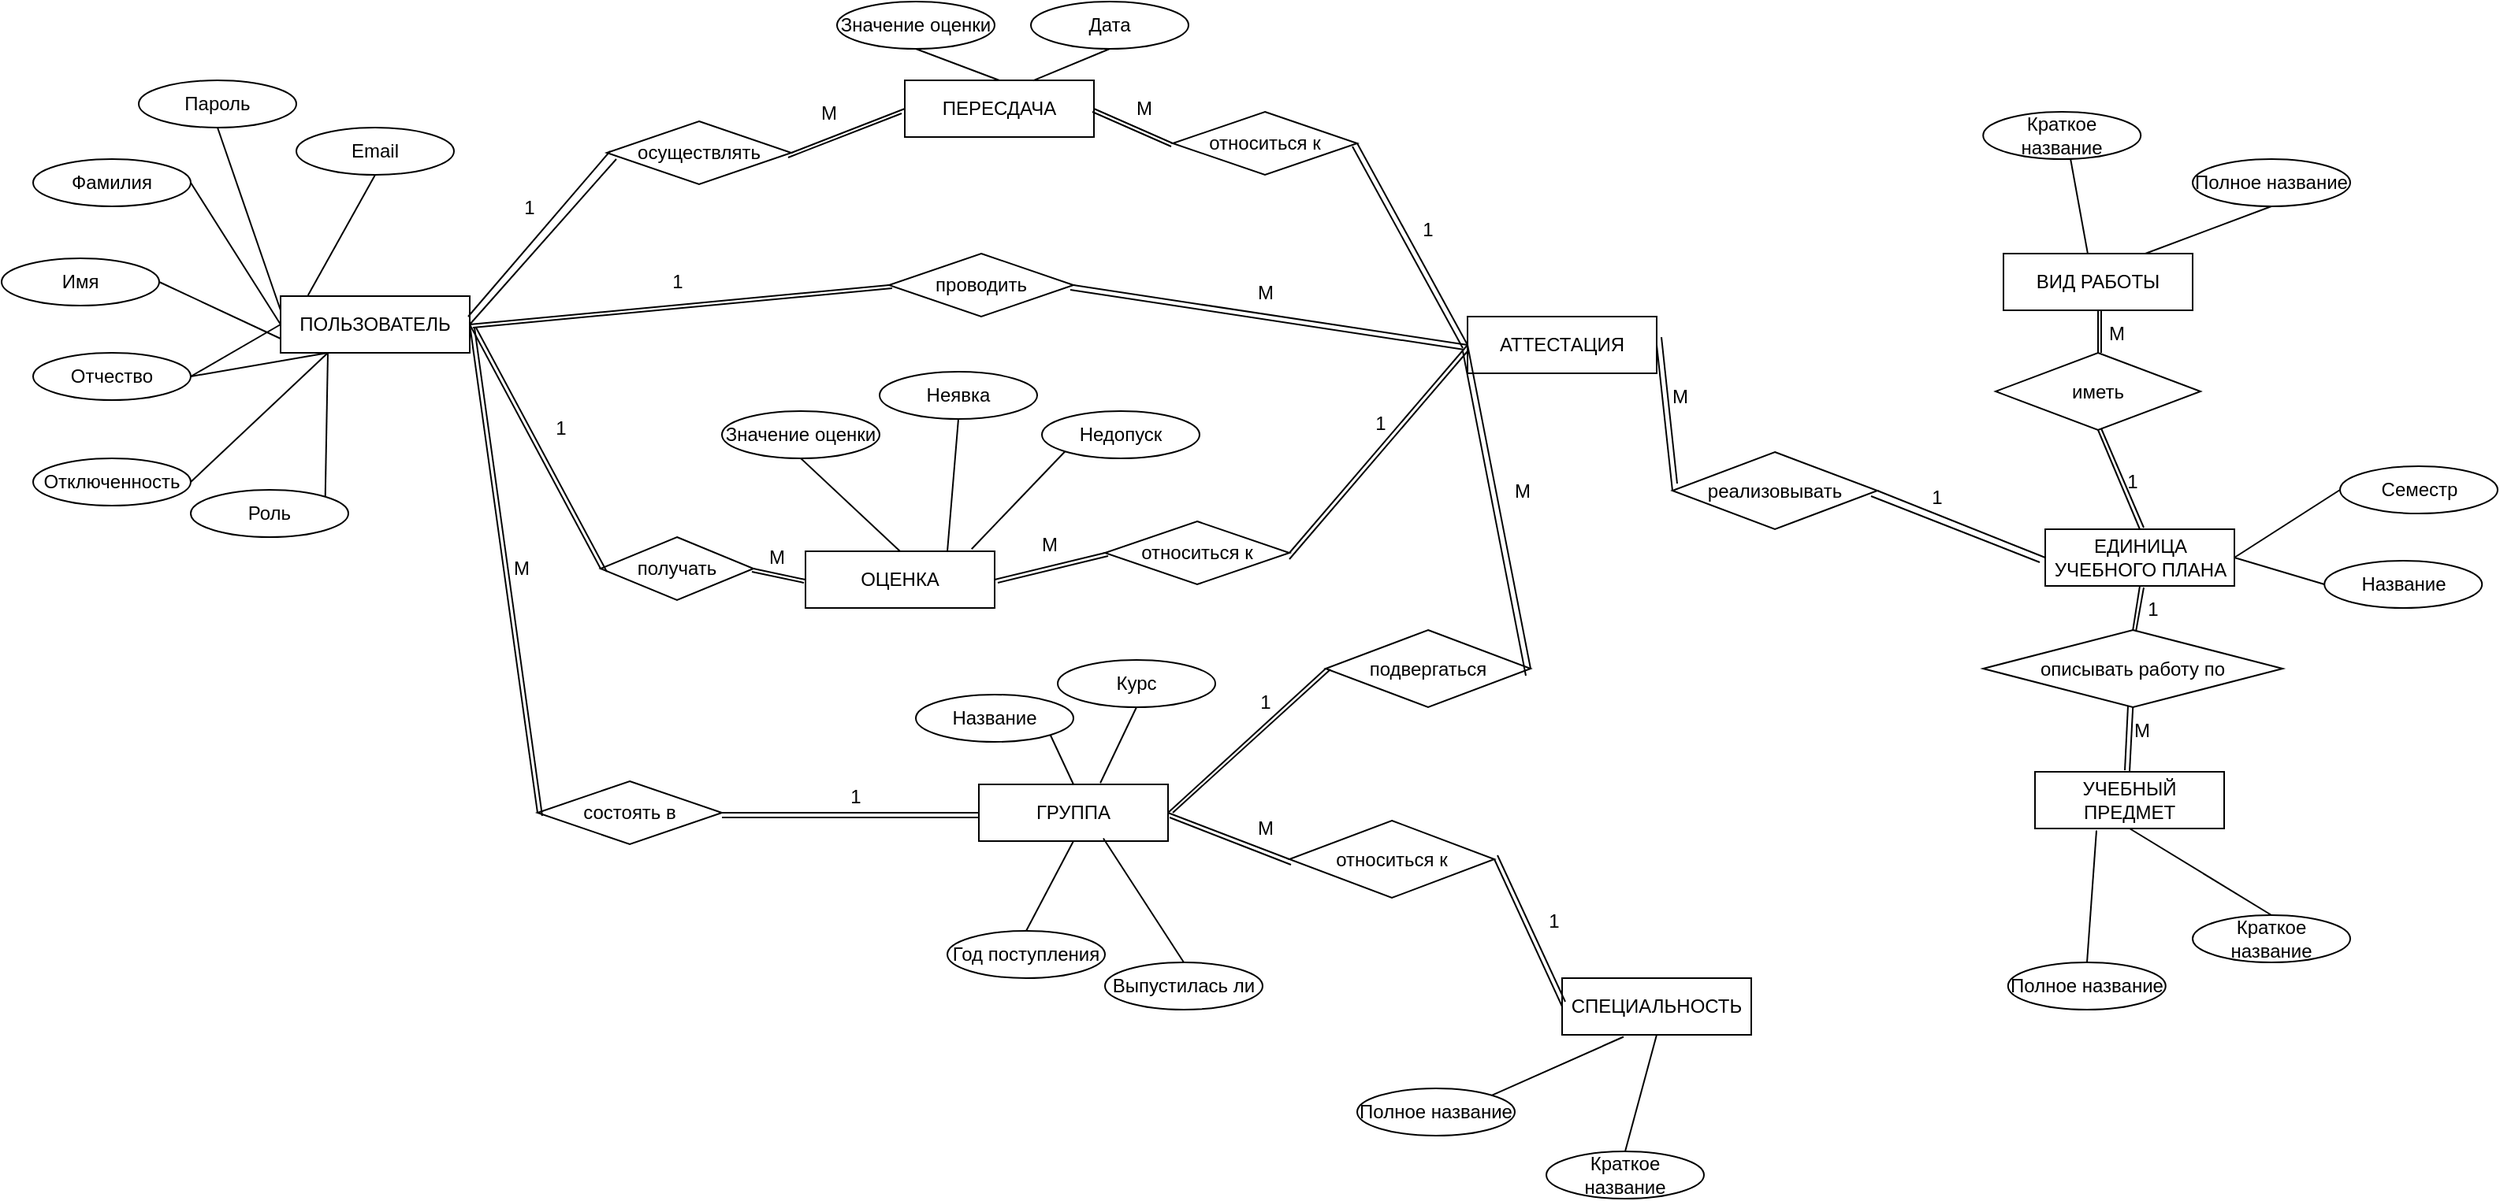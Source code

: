 <mxfile version="24.2.5" type="device" pages="3">
  <diagram name="ER" id="PkG2bG4LvDh2cWY-Bh76">
    <mxGraphModel dx="2327" dy="887" grid="1" gridSize="10" guides="1" tooltips="1" connect="1" arrows="1" fold="1" page="1" pageScale="1" pageWidth="827" pageHeight="1169" math="0" shadow="0">
      <root>
        <mxCell id="z20WzSoHS4oXCU5OBKdv-0" />
        <mxCell id="z20WzSoHS4oXCU5OBKdv-1" parent="z20WzSoHS4oXCU5OBKdv-0" />
        <mxCell id="dwT3UK56zwG-aXGHRbq8-10" style="rounded=0;orthogonalLoop=1;jettySize=auto;html=1;exitX=0.145;exitY=-0.013;exitDx=0;exitDy=0;entryX=0.5;entryY=1;entryDx=0;entryDy=0;endArrow=none;endFill=0;exitPerimeter=0;" edge="1" parent="z20WzSoHS4oXCU5OBKdv-1" source="dwT3UK56zwG-aXGHRbq8-0" target="dwT3UK56zwG-aXGHRbq8-1">
          <mxGeometry relative="1" as="geometry" />
        </mxCell>
        <mxCell id="dwT3UK56zwG-aXGHRbq8-20" style="rounded=0;orthogonalLoop=1;jettySize=auto;html=1;exitX=1;exitY=0.5;exitDx=0;exitDy=0;entryX=0;entryY=0.5;entryDx=0;entryDy=0;endArrow=none;endFill=0;" edge="1" parent="z20WzSoHS4oXCU5OBKdv-1" source="dwT3UK56zwG-aXGHRbq8-0" target="dwT3UK56zwG-aXGHRbq8-21">
          <mxGeometry relative="1" as="geometry" />
        </mxCell>
        <mxCell id="dwT3UK56zwG-aXGHRbq8-0" value="ПОЛЬЗОВАТЕЛЬ" style="rounded=0;whiteSpace=wrap;html=1;" vertex="1" parent="z20WzSoHS4oXCU5OBKdv-1">
          <mxGeometry x="-623" y="237" width="120" height="36" as="geometry" />
        </mxCell>
        <mxCell id="dwT3UK56zwG-aXGHRbq8-1" value="Email" style="ellipse;whiteSpace=wrap;html=1;" vertex="1" parent="z20WzSoHS4oXCU5OBKdv-1">
          <mxGeometry x="-613" y="130" width="100" height="30" as="geometry" />
        </mxCell>
        <mxCell id="dwT3UK56zwG-aXGHRbq8-2" value="Пароль" style="ellipse;whiteSpace=wrap;html=1;" vertex="1" parent="z20WzSoHS4oXCU5OBKdv-1">
          <mxGeometry x="-713" y="100" width="100" height="30" as="geometry" />
        </mxCell>
        <mxCell id="dwT3UK56zwG-aXGHRbq8-3" value="Фамилия" style="ellipse;whiteSpace=wrap;html=1;" vertex="1" parent="z20WzSoHS4oXCU5OBKdv-1">
          <mxGeometry x="-780" y="150" width="100" height="30" as="geometry" />
        </mxCell>
        <mxCell id="dwT3UK56zwG-aXGHRbq8-4" value="Имя" style="ellipse;whiteSpace=wrap;html=1;" vertex="1" parent="z20WzSoHS4oXCU5OBKdv-1">
          <mxGeometry x="-800" y="213" width="100" height="30" as="geometry" />
        </mxCell>
        <mxCell id="dwT3UK56zwG-aXGHRbq8-5" value="Отчество" style="ellipse;whiteSpace=wrap;html=1;" vertex="1" parent="z20WzSoHS4oXCU5OBKdv-1">
          <mxGeometry x="-780" y="273" width="100" height="30" as="geometry" />
        </mxCell>
        <mxCell id="dwT3UK56zwG-aXGHRbq8-6" value="Отключенность" style="ellipse;whiteSpace=wrap;html=1;" vertex="1" parent="z20WzSoHS4oXCU5OBKdv-1">
          <mxGeometry x="-780" y="340" width="100" height="30" as="geometry" />
        </mxCell>
        <mxCell id="dwT3UK56zwG-aXGHRbq8-7" value="Роль" style="ellipse;whiteSpace=wrap;html=1;" vertex="1" parent="z20WzSoHS4oXCU5OBKdv-1">
          <mxGeometry x="-680" y="360" width="100" height="30" as="geometry" />
        </mxCell>
        <mxCell id="dwT3UK56zwG-aXGHRbq8-11" style="rounded=0;orthogonalLoop=1;jettySize=auto;html=1;exitX=0;exitY=0.25;exitDx=0;exitDy=0;entryX=0.5;entryY=1;entryDx=0;entryDy=0;endArrow=none;endFill=0;" edge="1" parent="z20WzSoHS4oXCU5OBKdv-1" source="dwT3UK56zwG-aXGHRbq8-0" target="dwT3UK56zwG-aXGHRbq8-2">
          <mxGeometry relative="1" as="geometry" />
        </mxCell>
        <mxCell id="dwT3UK56zwG-aXGHRbq8-13" style="rounded=0;orthogonalLoop=1;jettySize=auto;html=1;exitX=0;exitY=0.5;exitDx=0;exitDy=0;entryX=1;entryY=0.5;entryDx=0;entryDy=0;endArrow=none;endFill=0;" edge="1" parent="z20WzSoHS4oXCU5OBKdv-1" source="dwT3UK56zwG-aXGHRbq8-0" target="dwT3UK56zwG-aXGHRbq8-3">
          <mxGeometry relative="1" as="geometry" />
        </mxCell>
        <mxCell id="dwT3UK56zwG-aXGHRbq8-14" style="rounded=0;orthogonalLoop=1;jettySize=auto;html=1;exitX=0;exitY=0.75;exitDx=0;exitDy=0;entryX=1;entryY=0.5;entryDx=0;entryDy=0;endArrow=none;endFill=0;" edge="1" parent="z20WzSoHS4oXCU5OBKdv-1" source="dwT3UK56zwG-aXGHRbq8-0" target="dwT3UK56zwG-aXGHRbq8-4">
          <mxGeometry relative="1" as="geometry" />
        </mxCell>
        <mxCell id="dwT3UK56zwG-aXGHRbq8-15" style="rounded=0;orthogonalLoop=1;jettySize=auto;html=1;exitX=0;exitY=0.5;exitDx=0;exitDy=0;entryX=1;entryY=0.5;entryDx=0;entryDy=0;endArrow=none;endFill=0;" edge="1" parent="z20WzSoHS4oXCU5OBKdv-1" source="dwT3UK56zwG-aXGHRbq8-0" target="dwT3UK56zwG-aXGHRbq8-5">
          <mxGeometry relative="1" as="geometry" />
        </mxCell>
        <mxCell id="dwT3UK56zwG-aXGHRbq8-16" style="rounded=0;orthogonalLoop=1;jettySize=auto;html=1;exitX=0.25;exitY=1;exitDx=0;exitDy=0;entryX=1;entryY=0.5;entryDx=0;entryDy=0;endArrow=none;endFill=0;" edge="1" parent="z20WzSoHS4oXCU5OBKdv-1" source="dwT3UK56zwG-aXGHRbq8-0" target="dwT3UK56zwG-aXGHRbq8-5">
          <mxGeometry relative="1" as="geometry" />
        </mxCell>
        <mxCell id="dwT3UK56zwG-aXGHRbq8-17" style="rounded=0;orthogonalLoop=1;jettySize=auto;html=1;exitX=0.25;exitY=1;exitDx=0;exitDy=0;entryX=1;entryY=0.5;entryDx=0;entryDy=0;endArrow=none;endFill=0;" edge="1" parent="z20WzSoHS4oXCU5OBKdv-1" source="dwT3UK56zwG-aXGHRbq8-0" target="dwT3UK56zwG-aXGHRbq8-6">
          <mxGeometry relative="1" as="geometry" />
        </mxCell>
        <mxCell id="dwT3UK56zwG-aXGHRbq8-18" style="rounded=0;orthogonalLoop=1;jettySize=auto;html=1;exitX=0.25;exitY=1;exitDx=0;exitDy=0;entryX=1;entryY=0;entryDx=0;entryDy=0;endArrow=none;endFill=0;" edge="1" parent="z20WzSoHS4oXCU5OBKdv-1" source="dwT3UK56zwG-aXGHRbq8-0" target="dwT3UK56zwG-aXGHRbq8-7">
          <mxGeometry relative="1" as="geometry" />
        </mxCell>
        <mxCell id="dwT3UK56zwG-aXGHRbq8-33" style="rounded=0;orthogonalLoop=1;jettySize=auto;html=1;exitX=0.5;exitY=0;exitDx=0;exitDy=0;entryX=0.5;entryY=1;entryDx=0;entryDy=0;endArrow=none;endFill=0;" edge="1" parent="z20WzSoHS4oXCU5OBKdv-1" source="dwT3UK56zwG-aXGHRbq8-19" target="dwT3UK56zwG-aXGHRbq8-28">
          <mxGeometry relative="1" as="geometry" />
        </mxCell>
        <mxCell id="dwT3UK56zwG-aXGHRbq8-19" value="ОЦЕНКА" style="rounded=0;whiteSpace=wrap;html=1;" vertex="1" parent="z20WzSoHS4oXCU5OBKdv-1">
          <mxGeometry x="-290" y="399" width="120" height="36" as="geometry" />
        </mxCell>
        <mxCell id="dwT3UK56zwG-aXGHRbq8-21" value="получать" style="rhombus;whiteSpace=wrap;html=1;" vertex="1" parent="z20WzSoHS4oXCU5OBKdv-1">
          <mxGeometry x="-420" y="390" width="97" height="40" as="geometry" />
        </mxCell>
        <mxCell id="dwT3UK56zwG-aXGHRbq8-36" style="rounded=0;orthogonalLoop=1;jettySize=auto;html=1;exitX=0.5;exitY=0;exitDx=0;exitDy=0;entryX=0.5;entryY=1;entryDx=0;entryDy=0;endArrow=none;endFill=0;" edge="1" parent="z20WzSoHS4oXCU5OBKdv-1" source="dwT3UK56zwG-aXGHRbq8-22" target="dwT3UK56zwG-aXGHRbq8-27">
          <mxGeometry relative="1" as="geometry" />
        </mxCell>
        <mxCell id="dwT3UK56zwG-aXGHRbq8-41" style="rounded=0;orthogonalLoop=1;jettySize=auto;html=1;exitX=1;exitY=0.5;exitDx=0;exitDy=0;entryX=0;entryY=0.5;entryDx=0;entryDy=0;endArrow=none;endFill=0;" edge="1" parent="z20WzSoHS4oXCU5OBKdv-1" source="dwT3UK56zwG-aXGHRbq8-22" target="dwT3UK56zwG-aXGHRbq8-40">
          <mxGeometry relative="1" as="geometry" />
        </mxCell>
        <mxCell id="dwT3UK56zwG-aXGHRbq8-22" value="ПЕРЕСДАЧА" style="rounded=0;whiteSpace=wrap;html=1;" vertex="1" parent="z20WzSoHS4oXCU5OBKdv-1">
          <mxGeometry x="-227" y="100" width="120" height="36" as="geometry" />
        </mxCell>
        <mxCell id="dwT3UK56zwG-aXGHRbq8-25" style="rounded=0;orthogonalLoop=1;jettySize=auto;html=1;exitX=1;exitY=0.5;exitDx=0;exitDy=0;entryX=0;entryY=0.5;entryDx=0;entryDy=0;endArrow=none;endFill=0;" edge="1" parent="z20WzSoHS4oXCU5OBKdv-1" source="dwT3UK56zwG-aXGHRbq8-23" target="dwT3UK56zwG-aXGHRbq8-22">
          <mxGeometry relative="1" as="geometry" />
        </mxCell>
        <mxCell id="dwT3UK56zwG-aXGHRbq8-23" value="осуществлять" style="rhombus;whiteSpace=wrap;html=1;" vertex="1" parent="z20WzSoHS4oXCU5OBKdv-1">
          <mxGeometry x="-416" y="126" width="117" height="40" as="geometry" />
        </mxCell>
        <mxCell id="dwT3UK56zwG-aXGHRbq8-24" style="rounded=0;orthogonalLoop=1;jettySize=auto;html=1;exitX=1;exitY=0.5;exitDx=0;exitDy=0;endArrow=none;endFill=0;" edge="1" parent="z20WzSoHS4oXCU5OBKdv-1" source="dwT3UK56zwG-aXGHRbq8-0">
          <mxGeometry relative="1" as="geometry">
            <mxPoint x="-410" y="150" as="targetPoint" />
          </mxGeometry>
        </mxCell>
        <mxCell id="dwT3UK56zwG-aXGHRbq8-26" style="rounded=0;orthogonalLoop=1;jettySize=auto;html=1;exitX=1;exitY=0.5;exitDx=0;exitDy=0;entryX=0;entryY=0.5;entryDx=0;entryDy=0;endArrow=none;endFill=0;" edge="1" parent="z20WzSoHS4oXCU5OBKdv-1" source="dwT3UK56zwG-aXGHRbq8-21" target="dwT3UK56zwG-aXGHRbq8-19">
          <mxGeometry relative="1" as="geometry">
            <mxPoint x="-323.0" y="405" as="sourcePoint" />
          </mxGeometry>
        </mxCell>
        <mxCell id="dwT3UK56zwG-aXGHRbq8-27" value="Значение оценки" style="ellipse;whiteSpace=wrap;html=1;" vertex="1" parent="z20WzSoHS4oXCU5OBKdv-1">
          <mxGeometry x="-270" y="50" width="100" height="30" as="geometry" />
        </mxCell>
        <mxCell id="dwT3UK56zwG-aXGHRbq8-28" value="Значение оценки" style="ellipse;whiteSpace=wrap;html=1;" vertex="1" parent="z20WzSoHS4oXCU5OBKdv-1">
          <mxGeometry x="-343" y="310" width="100" height="30" as="geometry" />
        </mxCell>
        <mxCell id="dwT3UK56zwG-aXGHRbq8-29" value="Неявка" style="ellipse;whiteSpace=wrap;html=1;" vertex="1" parent="z20WzSoHS4oXCU5OBKdv-1">
          <mxGeometry x="-243" y="285" width="100" height="30" as="geometry" />
        </mxCell>
        <mxCell id="dwT3UK56zwG-aXGHRbq8-30" value="Недопуск" style="ellipse;whiteSpace=wrap;html=1;" vertex="1" parent="z20WzSoHS4oXCU5OBKdv-1">
          <mxGeometry x="-140" y="310" width="100" height="30" as="geometry" />
        </mxCell>
        <mxCell id="dwT3UK56zwG-aXGHRbq8-34" style="rounded=0;orthogonalLoop=1;jettySize=auto;html=1;exitX=0.75;exitY=0;exitDx=0;exitDy=0;entryX=0.5;entryY=1;entryDx=0;entryDy=0;endArrow=none;endFill=0;" edge="1" parent="z20WzSoHS4oXCU5OBKdv-1" source="dwT3UK56zwG-aXGHRbq8-19" target="dwT3UK56zwG-aXGHRbq8-29">
          <mxGeometry relative="1" as="geometry" />
        </mxCell>
        <mxCell id="dwT3UK56zwG-aXGHRbq8-35" style="rounded=0;orthogonalLoop=1;jettySize=auto;html=1;exitX=0.878;exitY=-0.038;exitDx=0;exitDy=0;entryX=0;entryY=1;entryDx=0;entryDy=0;exitPerimeter=0;endArrow=none;endFill=0;" edge="1" parent="z20WzSoHS4oXCU5OBKdv-1" source="dwT3UK56zwG-aXGHRbq8-19" target="dwT3UK56zwG-aXGHRbq8-30">
          <mxGeometry relative="1" as="geometry">
            <mxPoint x="-165.355" y="346.607" as="targetPoint" />
          </mxGeometry>
        </mxCell>
        <mxCell id="dwT3UK56zwG-aXGHRbq8-37" value="Дата" style="ellipse;whiteSpace=wrap;html=1;" vertex="1" parent="z20WzSoHS4oXCU5OBKdv-1">
          <mxGeometry x="-147" y="50" width="100" height="30" as="geometry" />
        </mxCell>
        <mxCell id="dwT3UK56zwG-aXGHRbq8-38" style="rounded=0;orthogonalLoop=1;jettySize=auto;html=1;exitX=0.678;exitY=0.005;exitDx=0;exitDy=0;entryX=0.5;entryY=1;entryDx=0;entryDy=0;endArrow=none;endFill=0;exitPerimeter=0;" edge="1" parent="z20WzSoHS4oXCU5OBKdv-1" source="dwT3UK56zwG-aXGHRbq8-22" target="dwT3UK56zwG-aXGHRbq8-37">
          <mxGeometry relative="1" as="geometry" />
        </mxCell>
        <mxCell id="dwT3UK56zwG-aXGHRbq8-44" style="rounded=0;orthogonalLoop=1;jettySize=auto;html=1;exitX=0;exitY=0.5;exitDx=0;exitDy=0;entryX=1;entryY=0.5;entryDx=0;entryDy=0;endArrow=none;endFill=0;" edge="1" parent="z20WzSoHS4oXCU5OBKdv-1" source="dwT3UK56zwG-aXGHRbq8-39" target="dwT3UK56zwG-aXGHRbq8-43">
          <mxGeometry relative="1" as="geometry" />
        </mxCell>
        <mxCell id="dwT3UK56zwG-aXGHRbq8-96" style="rounded=0;orthogonalLoop=1;jettySize=auto;html=1;exitX=1;exitY=0.5;exitDx=0;exitDy=0;entryX=0;entryY=0.5;entryDx=0;entryDy=0;endArrow=none;endFill=0;" edge="1" parent="z20WzSoHS4oXCU5OBKdv-1" source="dwT3UK56zwG-aXGHRbq8-39" target="dwT3UK56zwG-aXGHRbq8-95">
          <mxGeometry relative="1" as="geometry" />
        </mxCell>
        <mxCell id="dwT3UK56zwG-aXGHRbq8-39" value="АТТЕСТАЦИЯ" style="rounded=0;whiteSpace=wrap;html=1;" vertex="1" parent="z20WzSoHS4oXCU5OBKdv-1">
          <mxGeometry x="130" y="250" width="120" height="36" as="geometry" />
        </mxCell>
        <mxCell id="dwT3UK56zwG-aXGHRbq8-40" value="относиться к" style="rhombus;whiteSpace=wrap;html=1;" vertex="1" parent="z20WzSoHS4oXCU5OBKdv-1">
          <mxGeometry x="-57" y="120" width="117" height="40" as="geometry" />
        </mxCell>
        <mxCell id="dwT3UK56zwG-aXGHRbq8-42" style="rounded=0;orthogonalLoop=1;jettySize=auto;html=1;exitX=0;exitY=0.5;exitDx=0;exitDy=0;entryX=1;entryY=0.5;entryDx=0;entryDy=0;endArrow=none;endFill=0;" edge="1" parent="z20WzSoHS4oXCU5OBKdv-1" source="dwT3UK56zwG-aXGHRbq8-39" target="dwT3UK56zwG-aXGHRbq8-40">
          <mxGeometry relative="1" as="geometry" />
        </mxCell>
        <mxCell id="dwT3UK56zwG-aXGHRbq8-45" style="rounded=0;orthogonalLoop=1;jettySize=auto;html=1;exitX=0;exitY=0.5;exitDx=0;exitDy=0;entryX=1;entryY=0.5;entryDx=0;entryDy=0;endArrow=none;endFill=0;" edge="1" parent="z20WzSoHS4oXCU5OBKdv-1" source="dwT3UK56zwG-aXGHRbq8-43" target="dwT3UK56zwG-aXGHRbq8-19">
          <mxGeometry relative="1" as="geometry" />
        </mxCell>
        <mxCell id="dwT3UK56zwG-aXGHRbq8-43" value="относиться к" style="rhombus;whiteSpace=wrap;html=1;" vertex="1" parent="z20WzSoHS4oXCU5OBKdv-1">
          <mxGeometry x="-100" y="380" width="117" height="40" as="geometry" />
        </mxCell>
        <mxCell id="dwT3UK56zwG-aXGHRbq8-46" style="rounded=0;orthogonalLoop=1;jettySize=auto;html=1;exitX=1;exitY=0.5;exitDx=0;exitDy=0;entryX=0;entryY=0.5;entryDx=0;entryDy=0;endArrow=none;endFill=0;" edge="1" parent="z20WzSoHS4oXCU5OBKdv-1" source="dwT3UK56zwG-aXGHRbq8-0" target="dwT3UK56zwG-aXGHRbq8-47">
          <mxGeometry relative="1" as="geometry" />
        </mxCell>
        <mxCell id="dwT3UK56zwG-aXGHRbq8-48" style="rounded=0;orthogonalLoop=1;jettySize=auto;html=1;exitX=1;exitY=0.5;exitDx=0;exitDy=0;entryX=0;entryY=0.5;entryDx=0;entryDy=0;endArrow=none;endFill=0;" edge="1" parent="z20WzSoHS4oXCU5OBKdv-1" source="dwT3UK56zwG-aXGHRbq8-47" target="dwT3UK56zwG-aXGHRbq8-39">
          <mxGeometry relative="1" as="geometry" />
        </mxCell>
        <mxCell id="dwT3UK56zwG-aXGHRbq8-47" value="проводить" style="rhombus;whiteSpace=wrap;html=1;" vertex="1" parent="z20WzSoHS4oXCU5OBKdv-1">
          <mxGeometry x="-237" y="210" width="117" height="40" as="geometry" />
        </mxCell>
        <mxCell id="dwT3UK56zwG-aXGHRbq8-52" style="edgeStyle=orthogonalEdgeStyle;rounded=0;orthogonalLoop=1;jettySize=auto;html=1;exitX=1;exitY=0.5;exitDx=0;exitDy=0;entryX=0;entryY=0.5;entryDx=0;entryDy=0;endArrow=none;endFill=0;" edge="1" parent="z20WzSoHS4oXCU5OBKdv-1" source="dwT3UK56zwG-aXGHRbq8-49" target="dwT3UK56zwG-aXGHRbq8-51">
          <mxGeometry relative="1" as="geometry" />
        </mxCell>
        <mxCell id="dwT3UK56zwG-aXGHRbq8-49" value="состоять в" style="rhombus;whiteSpace=wrap;html=1;" vertex="1" parent="z20WzSoHS4oXCU5OBKdv-1">
          <mxGeometry x="-460" y="545" width="117" height="40" as="geometry" />
        </mxCell>
        <mxCell id="dwT3UK56zwG-aXGHRbq8-50" style="rounded=0;orthogonalLoop=1;jettySize=auto;html=1;exitX=1;exitY=0.5;exitDx=0;exitDy=0;entryX=0;entryY=0.5;entryDx=0;entryDy=0;endArrow=none;endFill=0;" edge="1" parent="z20WzSoHS4oXCU5OBKdv-1" source="dwT3UK56zwG-aXGHRbq8-0" target="dwT3UK56zwG-aXGHRbq8-49">
          <mxGeometry relative="1" as="geometry" />
        </mxCell>
        <mxCell id="dwT3UK56zwG-aXGHRbq8-55" style="rounded=0;orthogonalLoop=1;jettySize=auto;html=1;exitX=0.5;exitY=0;exitDx=0;exitDy=0;entryX=1;entryY=1;entryDx=0;entryDy=0;endArrow=none;endFill=0;" edge="1" parent="z20WzSoHS4oXCU5OBKdv-1" source="dwT3UK56zwG-aXGHRbq8-51" target="dwT3UK56zwG-aXGHRbq8-53">
          <mxGeometry relative="1" as="geometry" />
        </mxCell>
        <mxCell id="dwT3UK56zwG-aXGHRbq8-62" style="rounded=0;orthogonalLoop=1;jettySize=auto;html=1;exitX=1;exitY=0.5;exitDx=0;exitDy=0;entryX=0;entryY=0.5;entryDx=0;entryDy=0;endArrow=none;endFill=0;" edge="1" parent="z20WzSoHS4oXCU5OBKdv-1" source="dwT3UK56zwG-aXGHRbq8-51" target="dwT3UK56zwG-aXGHRbq8-61">
          <mxGeometry relative="1" as="geometry" />
        </mxCell>
        <mxCell id="dwT3UK56zwG-aXGHRbq8-51" value="ГРУППА" style="rounded=0;whiteSpace=wrap;html=1;" vertex="1" parent="z20WzSoHS4oXCU5OBKdv-1">
          <mxGeometry x="-180" y="547" width="120" height="36" as="geometry" />
        </mxCell>
        <mxCell id="dwT3UK56zwG-aXGHRbq8-53" value="Название" style="ellipse;whiteSpace=wrap;html=1;" vertex="1" parent="z20WzSoHS4oXCU5OBKdv-1">
          <mxGeometry x="-220" y="490" width="100" height="30" as="geometry" />
        </mxCell>
        <mxCell id="dwT3UK56zwG-aXGHRbq8-54" value="Курс" style="ellipse;whiteSpace=wrap;html=1;" vertex="1" parent="z20WzSoHS4oXCU5OBKdv-1">
          <mxGeometry x="-130" y="468" width="100" height="30" as="geometry" />
        </mxCell>
        <mxCell id="dwT3UK56zwG-aXGHRbq8-56" style="rounded=0;orthogonalLoop=1;jettySize=auto;html=1;exitX=0.642;exitY=-0.025;exitDx=0;exitDy=0;entryX=0.5;entryY=1;entryDx=0;entryDy=0;endArrow=none;endFill=0;exitPerimeter=0;" edge="1" parent="z20WzSoHS4oXCU5OBKdv-1" source="dwT3UK56zwG-aXGHRbq8-51" target="dwT3UK56zwG-aXGHRbq8-54">
          <mxGeometry relative="1" as="geometry" />
        </mxCell>
        <mxCell id="dwT3UK56zwG-aXGHRbq8-57" value="Выпустилась ли" style="ellipse;whiteSpace=wrap;html=1;" vertex="1" parent="z20WzSoHS4oXCU5OBKdv-1">
          <mxGeometry x="-100" y="660" width="100" height="30" as="geometry" />
        </mxCell>
        <mxCell id="dwT3UK56zwG-aXGHRbq8-58" style="rounded=0;orthogonalLoop=1;jettySize=auto;html=1;exitX=0.658;exitY=0.951;exitDx=0;exitDy=0;entryX=0.5;entryY=0;entryDx=0;entryDy=0;endArrow=none;endFill=0;exitPerimeter=0;" edge="1" parent="z20WzSoHS4oXCU5OBKdv-1" source="dwT3UK56zwG-aXGHRbq8-51" target="dwT3UK56zwG-aXGHRbq8-57">
          <mxGeometry relative="1" as="geometry" />
        </mxCell>
        <mxCell id="dwT3UK56zwG-aXGHRbq8-59" value="Год поступления" style="ellipse;whiteSpace=wrap;html=1;" vertex="1" parent="z20WzSoHS4oXCU5OBKdv-1">
          <mxGeometry x="-200" y="640" width="100" height="30" as="geometry" />
        </mxCell>
        <mxCell id="dwT3UK56zwG-aXGHRbq8-60" style="rounded=0;orthogonalLoop=1;jettySize=auto;html=1;entryX=0.5;entryY=0;entryDx=0;entryDy=0;endArrow=none;endFill=0;exitX=0.5;exitY=1;exitDx=0;exitDy=0;" edge="1" parent="z20WzSoHS4oXCU5OBKdv-1" source="dwT3UK56zwG-aXGHRbq8-51" target="dwT3UK56zwG-aXGHRbq8-59">
          <mxGeometry relative="1" as="geometry">
            <mxPoint x="-90" y="580" as="sourcePoint" />
          </mxGeometry>
        </mxCell>
        <mxCell id="dwT3UK56zwG-aXGHRbq8-63" style="rounded=0;orthogonalLoop=1;jettySize=auto;html=1;exitX=1;exitY=0.5;exitDx=0;exitDy=0;entryX=0;entryY=0.5;entryDx=0;entryDy=0;endArrow=none;endFill=0;" edge="1" parent="z20WzSoHS4oXCU5OBKdv-1" source="dwT3UK56zwG-aXGHRbq8-61" target="dwT3UK56zwG-aXGHRbq8-39">
          <mxGeometry relative="1" as="geometry" />
        </mxCell>
        <mxCell id="dwT3UK56zwG-aXGHRbq8-61" value="подвергаться" style="rhombus;whiteSpace=wrap;html=1;" vertex="1" parent="z20WzSoHS4oXCU5OBKdv-1">
          <mxGeometry x="40" y="449" width="130" height="49" as="geometry" />
        </mxCell>
        <mxCell id="dwT3UK56zwG-aXGHRbq8-70" style="rounded=0;orthogonalLoop=1;jettySize=auto;html=1;exitX=0.5;exitY=1;exitDx=0;exitDy=0;entryX=0.5;entryY=0;entryDx=0;entryDy=0;endArrow=none;endFill=0;" edge="1" parent="z20WzSoHS4oXCU5OBKdv-1" source="dwT3UK56zwG-aXGHRbq8-64" target="dwT3UK56zwG-aXGHRbq8-69">
          <mxGeometry relative="1" as="geometry" />
        </mxCell>
        <mxCell id="dwT3UK56zwG-aXGHRbq8-64" value="СПЕЦИАЛЬНОСТЬ" style="rounded=0;whiteSpace=wrap;html=1;" vertex="1" parent="z20WzSoHS4oXCU5OBKdv-1">
          <mxGeometry x="190" y="670" width="120" height="36" as="geometry" />
        </mxCell>
        <mxCell id="dwT3UK56zwG-aXGHRbq8-67" style="rounded=0;orthogonalLoop=1;jettySize=auto;html=1;exitX=1;exitY=0.5;exitDx=0;exitDy=0;entryX=0;entryY=0.5;entryDx=0;entryDy=0;endArrow=none;endFill=0;" edge="1" parent="z20WzSoHS4oXCU5OBKdv-1" source="dwT3UK56zwG-aXGHRbq8-65" target="dwT3UK56zwG-aXGHRbq8-64">
          <mxGeometry relative="1" as="geometry" />
        </mxCell>
        <mxCell id="dwT3UK56zwG-aXGHRbq8-65" value="относиться к" style="rhombus;whiteSpace=wrap;html=1;" vertex="1" parent="z20WzSoHS4oXCU5OBKdv-1">
          <mxGeometry x="17" y="570" width="130" height="49" as="geometry" />
        </mxCell>
        <mxCell id="dwT3UK56zwG-aXGHRbq8-66" style="rounded=0;orthogonalLoop=1;jettySize=auto;html=1;exitX=1;exitY=0.5;exitDx=0;exitDy=0;entryX=0;entryY=0.5;entryDx=0;entryDy=0;endArrow=none;endFill=0;" edge="1" parent="z20WzSoHS4oXCU5OBKdv-1" source="dwT3UK56zwG-aXGHRbq8-51" target="dwT3UK56zwG-aXGHRbq8-65">
          <mxGeometry relative="1" as="geometry" />
        </mxCell>
        <mxCell id="dwT3UK56zwG-aXGHRbq8-68" value="Полное название" style="ellipse;whiteSpace=wrap;html=1;" vertex="1" parent="z20WzSoHS4oXCU5OBKdv-1">
          <mxGeometry x="60" y="740" width="100" height="30" as="geometry" />
        </mxCell>
        <mxCell id="dwT3UK56zwG-aXGHRbq8-69" value="Краткое название" style="ellipse;whiteSpace=wrap;html=1;" vertex="1" parent="z20WzSoHS4oXCU5OBKdv-1">
          <mxGeometry x="180" y="780" width="100" height="30" as="geometry" />
        </mxCell>
        <mxCell id="dwT3UK56zwG-aXGHRbq8-71" style="rounded=0;orthogonalLoop=1;jettySize=auto;html=1;exitX=0.325;exitY=1.035;exitDx=0;exitDy=0;entryX=1;entryY=0;entryDx=0;entryDy=0;endArrow=none;endFill=0;exitPerimeter=0;" edge="1" parent="z20WzSoHS4oXCU5OBKdv-1" source="dwT3UK56zwG-aXGHRbq8-64" target="dwT3UK56zwG-aXGHRbq8-68">
          <mxGeometry relative="1" as="geometry" />
        </mxCell>
        <mxCell id="dwT3UK56zwG-aXGHRbq8-72" style="rounded=0;orthogonalLoop=1;jettySize=auto;html=1;exitX=0.5;exitY=1;exitDx=0;exitDy=0;entryX=0.5;entryY=0;entryDx=0;entryDy=0;endArrow=none;endFill=0;" edge="1" source="dwT3UK56zwG-aXGHRbq8-73" target="dwT3UK56zwG-aXGHRbq8-75" parent="z20WzSoHS4oXCU5OBKdv-1">
          <mxGeometry relative="1" as="geometry" />
        </mxCell>
        <mxCell id="dwT3UK56zwG-aXGHRbq8-73" value="УЧЕБНЫЙ ПРЕДМЕТ" style="rounded=0;whiteSpace=wrap;html=1;" vertex="1" parent="z20WzSoHS4oXCU5OBKdv-1">
          <mxGeometry x="490" y="539" width="120" height="36" as="geometry" />
        </mxCell>
        <mxCell id="dwT3UK56zwG-aXGHRbq8-74" value="Полное название" style="ellipse;whiteSpace=wrap;html=1;" vertex="1" parent="z20WzSoHS4oXCU5OBKdv-1">
          <mxGeometry x="472.89" y="660" width="100" height="30" as="geometry" />
        </mxCell>
        <mxCell id="dwT3UK56zwG-aXGHRbq8-75" value="Краткое название" style="ellipse;whiteSpace=wrap;html=1;" vertex="1" parent="z20WzSoHS4oXCU5OBKdv-1">
          <mxGeometry x="590" y="630" width="100" height="30" as="geometry" />
        </mxCell>
        <mxCell id="dwT3UK56zwG-aXGHRbq8-76" style="rounded=0;orthogonalLoop=1;jettySize=auto;html=1;exitX=0.325;exitY=1.035;exitDx=0;exitDy=0;endArrow=none;endFill=0;exitPerimeter=0;" edge="1" source="dwT3UK56zwG-aXGHRbq8-73" parent="z20WzSoHS4oXCU5OBKdv-1">
          <mxGeometry relative="1" as="geometry">
            <mxPoint x="523" y="660" as="targetPoint" />
          </mxGeometry>
        </mxCell>
        <mxCell id="dwT3UK56zwG-aXGHRbq8-77" style="rounded=0;orthogonalLoop=1;jettySize=auto;html=1;exitX=0.5;exitY=1;exitDx=0;exitDy=0;entryX=0.5;entryY=0;entryDx=0;entryDy=0;endArrow=none;endFill=0;" edge="1" source="dwT3UK56zwG-aXGHRbq8-78" target="dwT3UK56zwG-aXGHRbq8-80" parent="z20WzSoHS4oXCU5OBKdv-1">
          <mxGeometry relative="1" as="geometry" />
        </mxCell>
        <mxCell id="dwT3UK56zwG-aXGHRbq8-78" value="ВИД РАБОТЫ" style="rounded=0;whiteSpace=wrap;html=1;" vertex="1" parent="z20WzSoHS4oXCU5OBKdv-1">
          <mxGeometry x="470" y="210" width="120" height="36" as="geometry" />
        </mxCell>
        <mxCell id="dwT3UK56zwG-aXGHRbq8-79" value="Полное название" style="ellipse;whiteSpace=wrap;html=1;" vertex="1" parent="z20WzSoHS4oXCU5OBKdv-1">
          <mxGeometry x="590" y="150" width="100" height="30" as="geometry" />
        </mxCell>
        <mxCell id="dwT3UK56zwG-aXGHRbq8-80" value="Краткое название" style="ellipse;whiteSpace=wrap;html=1;" vertex="1" parent="z20WzSoHS4oXCU5OBKdv-1">
          <mxGeometry x="457.11" y="120" width="100" height="30" as="geometry" />
        </mxCell>
        <mxCell id="dwT3UK56zwG-aXGHRbq8-81" style="rounded=0;orthogonalLoop=1;jettySize=auto;html=1;exitX=0.75;exitY=0;exitDx=0;exitDy=0;entryX=0.5;entryY=1;entryDx=0;entryDy=0;endArrow=none;endFill=0;" edge="1" source="dwT3UK56zwG-aXGHRbq8-78" target="dwT3UK56zwG-aXGHRbq8-79" parent="z20WzSoHS4oXCU5OBKdv-1">
          <mxGeometry relative="1" as="geometry" />
        </mxCell>
        <mxCell id="dwT3UK56zwG-aXGHRbq8-82" value="ЕДИНИЦА УЧЕБНОГО ПЛАНА" style="rounded=0;whiteSpace=wrap;html=1;" vertex="1" parent="z20WzSoHS4oXCU5OBKdv-1">
          <mxGeometry x="496.5" y="385" width="120" height="36" as="geometry" />
        </mxCell>
        <mxCell id="dwT3UK56zwG-aXGHRbq8-83" value="Семестр" style="ellipse;whiteSpace=wrap;html=1;" vertex="1" parent="z20WzSoHS4oXCU5OBKdv-1">
          <mxGeometry x="683.5" y="345" width="100" height="30" as="geometry" />
        </mxCell>
        <mxCell id="dwT3UK56zwG-aXGHRbq8-84" value="Название" style="ellipse;whiteSpace=wrap;html=1;" vertex="1" parent="z20WzSoHS4oXCU5OBKdv-1">
          <mxGeometry x="673.61" y="405" width="100" height="30" as="geometry" />
        </mxCell>
        <mxCell id="dwT3UK56zwG-aXGHRbq8-85" style="rounded=0;orthogonalLoop=1;jettySize=auto;html=1;exitX=1;exitY=0.5;exitDx=0;exitDy=0;entryX=0;entryY=0.5;entryDx=0;entryDy=0;endArrow=none;endFill=0;" edge="1" parent="z20WzSoHS4oXCU5OBKdv-1" source="dwT3UK56zwG-aXGHRbq8-82" target="dwT3UK56zwG-aXGHRbq8-83">
          <mxGeometry relative="1" as="geometry">
            <mxPoint x="653.61" y="265" as="sourcePoint" />
            <mxPoint x="733.61" y="235" as="targetPoint" />
          </mxGeometry>
        </mxCell>
        <mxCell id="dwT3UK56zwG-aXGHRbq8-86" style="rounded=0;orthogonalLoop=1;jettySize=auto;html=1;exitX=1;exitY=0.5;exitDx=0;exitDy=0;entryX=0;entryY=0.5;entryDx=0;entryDy=0;endArrow=none;endFill=0;" edge="1" parent="z20WzSoHS4oXCU5OBKdv-1" source="dwT3UK56zwG-aXGHRbq8-82" target="dwT3UK56zwG-aXGHRbq8-84">
          <mxGeometry relative="1" as="geometry">
            <mxPoint x="653.61" y="265" as="sourcePoint" />
            <mxPoint x="733.61" y="235" as="targetPoint" />
          </mxGeometry>
        </mxCell>
        <mxCell id="dwT3UK56zwG-aXGHRbq8-87" value="иметь" style="rhombus;whiteSpace=wrap;html=1;" vertex="1" parent="z20WzSoHS4oXCU5OBKdv-1">
          <mxGeometry x="465" y="273" width="130" height="49" as="geometry" />
        </mxCell>
        <mxCell id="dwT3UK56zwG-aXGHRbq8-88" value="описывать работу по" style="rhombus;whiteSpace=wrap;html=1;" vertex="1" parent="z20WzSoHS4oXCU5OBKdv-1">
          <mxGeometry x="457.11" y="449" width="190" height="49" as="geometry" />
        </mxCell>
        <mxCell id="dwT3UK56zwG-aXGHRbq8-90" style="rounded=0;orthogonalLoop=1;jettySize=auto;html=1;exitX=0.5;exitY=1;exitDx=0;exitDy=0;entryX=0.5;entryY=0;entryDx=0;entryDy=0;endArrow=none;endFill=0;" edge="1" parent="z20WzSoHS4oXCU5OBKdv-1" source="dwT3UK56zwG-aXGHRbq8-78" target="dwT3UK56zwG-aXGHRbq8-87">
          <mxGeometry relative="1" as="geometry" />
        </mxCell>
        <mxCell id="dwT3UK56zwG-aXGHRbq8-91" style="rounded=0;orthogonalLoop=1;jettySize=auto;html=1;exitX=0.5;exitY=1;exitDx=0;exitDy=0;entryX=0.5;entryY=0;entryDx=0;entryDy=0;endArrow=none;endFill=0;" edge="1" parent="z20WzSoHS4oXCU5OBKdv-1" source="dwT3UK56zwG-aXGHRbq8-87" target="dwT3UK56zwG-aXGHRbq8-82">
          <mxGeometry relative="1" as="geometry" />
        </mxCell>
        <mxCell id="dwT3UK56zwG-aXGHRbq8-92" style="rounded=0;orthogonalLoop=1;jettySize=auto;html=1;exitX=0.5;exitY=0;exitDx=0;exitDy=0;entryX=0.5;entryY=1;entryDx=0;entryDy=0;endArrow=none;endFill=0;" edge="1" parent="z20WzSoHS4oXCU5OBKdv-1" source="dwT3UK56zwG-aXGHRbq8-88" target="dwT3UK56zwG-aXGHRbq8-82">
          <mxGeometry relative="1" as="geometry" />
        </mxCell>
        <mxCell id="dwT3UK56zwG-aXGHRbq8-93" style="rounded=0;orthogonalLoop=1;jettySize=auto;html=1;exitX=0.5;exitY=0;exitDx=0;exitDy=0;entryX=0.5;entryY=1;entryDx=0;entryDy=0;endArrow=none;endFill=0;" edge="1" parent="z20WzSoHS4oXCU5OBKdv-1" source="dwT3UK56zwG-aXGHRbq8-73" target="dwT3UK56zwG-aXGHRbq8-88">
          <mxGeometry relative="1" as="geometry" />
        </mxCell>
        <mxCell id="dwT3UK56zwG-aXGHRbq8-95" value="реализовывать" style="rhombus;whiteSpace=wrap;html=1;" vertex="1" parent="z20WzSoHS4oXCU5OBKdv-1">
          <mxGeometry x="260" y="336" width="130" height="49" as="geometry" />
        </mxCell>
        <mxCell id="dwT3UK56zwG-aXGHRbq8-97" style="rounded=0;orthogonalLoop=1;jettySize=auto;html=1;exitX=0;exitY=0.5;exitDx=0;exitDy=0;entryX=1;entryY=0.5;entryDx=0;entryDy=0;endArrow=none;endFill=0;" edge="1" parent="z20WzSoHS4oXCU5OBKdv-1" source="dwT3UK56zwG-aXGHRbq8-82" target="dwT3UK56zwG-aXGHRbq8-95">
          <mxGeometry relative="1" as="geometry" />
        </mxCell>
        <mxCell id="dwT3UK56zwG-aXGHRbq8-99" style="rounded=0;orthogonalLoop=1;jettySize=auto;html=1;exitX=1;exitY=0.5;exitDx=0;exitDy=0;entryX=0;entryY=0.5;entryDx=0;entryDy=0;endArrow=none;endFill=0;" edge="1" parent="z20WzSoHS4oXCU5OBKdv-1">
          <mxGeometry relative="1" as="geometry">
            <mxPoint x="-504" y="250" as="sourcePoint" />
            <mxPoint x="-414" y="145" as="targetPoint" />
          </mxGeometry>
        </mxCell>
        <mxCell id="dwT3UK56zwG-aXGHRbq8-100" style="rounded=0;orthogonalLoop=1;jettySize=auto;html=1;exitX=1;exitY=0.5;exitDx=0;exitDy=0;entryX=0;entryY=0.5;entryDx=0;entryDy=0;endArrow=none;endFill=0;" edge="1" parent="z20WzSoHS4oXCU5OBKdv-1">
          <mxGeometry relative="1" as="geometry">
            <mxPoint x="-301" y="149" as="sourcePoint" />
            <mxPoint x="-229" y="121" as="targetPoint" />
          </mxGeometry>
        </mxCell>
        <mxCell id="dwT3UK56zwG-aXGHRbq8-101" style="rounded=0;orthogonalLoop=1;jettySize=auto;html=1;exitX=1;exitY=0.5;exitDx=0;exitDy=0;entryX=0;entryY=0.5;entryDx=0;entryDy=0;endArrow=none;endFill=0;" edge="1" parent="z20WzSoHS4oXCU5OBKdv-1">
          <mxGeometry relative="1" as="geometry">
            <mxPoint x="-108" y="120" as="sourcePoint" />
            <mxPoint x="-58" y="142" as="targetPoint" />
          </mxGeometry>
        </mxCell>
        <mxCell id="dwT3UK56zwG-aXGHRbq8-102" style="rounded=0;orthogonalLoop=1;jettySize=auto;html=1;exitX=0;exitY=0.5;exitDx=0;exitDy=0;entryX=1;entryY=0.5;entryDx=0;entryDy=0;endArrow=none;endFill=0;" edge="1" parent="z20WzSoHS4oXCU5OBKdv-1">
          <mxGeometry relative="1" as="geometry">
            <mxPoint x="127" y="270" as="sourcePoint" />
            <mxPoint x="57" y="142" as="targetPoint" />
          </mxGeometry>
        </mxCell>
        <mxCell id="dwT3UK56zwG-aXGHRbq8-103" style="rounded=0;orthogonalLoop=1;jettySize=auto;html=1;exitX=1;exitY=0.5;exitDx=0;exitDy=0;entryX=0;entryY=0.5;entryDx=0;entryDy=0;endArrow=none;endFill=0;" edge="1" parent="z20WzSoHS4oXCU5OBKdv-1">
          <mxGeometry relative="1" as="geometry">
            <mxPoint x="-122" y="233" as="sourcePoint" />
            <mxPoint x="128" y="271" as="targetPoint" />
          </mxGeometry>
        </mxCell>
        <mxCell id="dwT3UK56zwG-aXGHRbq8-104" style="rounded=0;orthogonalLoop=1;jettySize=auto;html=1;exitX=1;exitY=0.5;exitDx=0;exitDy=0;entryX=0;entryY=0.5;entryDx=0;entryDy=0;endArrow=none;endFill=0;" edge="1" parent="z20WzSoHS4oXCU5OBKdv-1">
          <mxGeometry relative="1" as="geometry">
            <mxPoint x="-501" y="257" as="sourcePoint" />
            <mxPoint x="-235" y="232" as="targetPoint" />
          </mxGeometry>
        </mxCell>
        <mxCell id="dwT3UK56zwG-aXGHRbq8-105" style="rounded=0;orthogonalLoop=1;jettySize=auto;html=1;exitX=1;exitY=0.5;exitDx=0;exitDy=0;entryX=0;entryY=0.5;entryDx=0;entryDy=0;endArrow=none;endFill=0;" edge="1" parent="z20WzSoHS4oXCU5OBKdv-1">
          <mxGeometry relative="1" as="geometry">
            <mxPoint x="-499" y="257" as="sourcePoint" />
            <mxPoint x="-416" y="412" as="targetPoint" />
          </mxGeometry>
        </mxCell>
        <mxCell id="dwT3UK56zwG-aXGHRbq8-106" style="rounded=0;orthogonalLoop=1;jettySize=auto;html=1;exitX=1;exitY=0.5;exitDx=0;exitDy=0;entryX=0;entryY=0.5;entryDx=0;entryDy=0;endArrow=none;endFill=0;" edge="1" parent="z20WzSoHS4oXCU5OBKdv-1">
          <mxGeometry relative="1" as="geometry">
            <mxPoint x="-324" y="412" as="sourcePoint" />
            <mxPoint x="-291" y="419" as="targetPoint" />
          </mxGeometry>
        </mxCell>
        <mxCell id="dwT3UK56zwG-aXGHRbq8-107" style="rounded=0;orthogonalLoop=1;jettySize=auto;html=1;exitX=1;exitY=0.5;exitDx=0;exitDy=0;entryX=0;entryY=0.5;entryDx=0;entryDy=0;endArrow=none;endFill=0;" edge="1" parent="z20WzSoHS4oXCU5OBKdv-1">
          <mxGeometry relative="1" as="geometry">
            <mxPoint x="-500" y="257" as="sourcePoint" />
            <mxPoint x="-457" y="567" as="targetPoint" />
          </mxGeometry>
        </mxCell>
        <mxCell id="dwT3UK56zwG-aXGHRbq8-108" style="edgeStyle=orthogonalEdgeStyle;rounded=0;orthogonalLoop=1;jettySize=auto;html=1;exitX=1;exitY=0.5;exitDx=0;exitDy=0;entryX=0;entryY=0.5;entryDx=0;entryDy=0;endArrow=none;endFill=0;" edge="1" parent="z20WzSoHS4oXCU5OBKdv-1">
          <mxGeometry relative="1" as="geometry">
            <mxPoint x="-343" y="568" as="sourcePoint" />
            <mxPoint x="-180" y="568" as="targetPoint" />
          </mxGeometry>
        </mxCell>
        <mxCell id="dwT3UK56zwG-aXGHRbq8-109" style="rounded=0;orthogonalLoop=1;jettySize=auto;html=1;exitX=1;exitY=0.5;exitDx=0;exitDy=0;entryX=0;entryY=0.5;entryDx=0;entryDy=0;endArrow=none;endFill=0;" edge="1" parent="z20WzSoHS4oXCU5OBKdv-1">
          <mxGeometry relative="1" as="geometry">
            <mxPoint x="-59" y="568" as="sourcePoint" />
            <mxPoint x="18" y="598" as="targetPoint" />
          </mxGeometry>
        </mxCell>
        <mxCell id="dwT3UK56zwG-aXGHRbq8-110" style="rounded=0;orthogonalLoop=1;jettySize=auto;html=1;exitX=1;exitY=0.5;exitDx=0;exitDy=0;entryX=0;entryY=0.5;entryDx=0;entryDy=0;endArrow=none;endFill=0;" edge="1" parent="z20WzSoHS4oXCU5OBKdv-1">
          <mxGeometry relative="1" as="geometry">
            <mxPoint x="-57" y="565" as="sourcePoint" />
            <mxPoint x="43" y="474" as="targetPoint" />
          </mxGeometry>
        </mxCell>
        <mxCell id="dwT3UK56zwG-aXGHRbq8-111" style="rounded=0;orthogonalLoop=1;jettySize=auto;html=1;exitX=1;exitY=0.5;exitDx=0;exitDy=0;entryX=0;entryY=0.5;entryDx=0;entryDy=0;endArrow=none;endFill=0;" edge="1" parent="z20WzSoHS4oXCU5OBKdv-1">
          <mxGeometry relative="1" as="geometry">
            <mxPoint x="149" y="592" as="sourcePoint" />
            <mxPoint x="192" y="685" as="targetPoint" />
          </mxGeometry>
        </mxCell>
        <mxCell id="dwT3UK56zwG-aXGHRbq8-112" style="rounded=0;orthogonalLoop=1;jettySize=auto;html=1;exitX=1;exitY=0.5;exitDx=0;exitDy=0;entryX=0;entryY=0.5;entryDx=0;entryDy=0;endArrow=none;endFill=0;" edge="1" parent="z20WzSoHS4oXCU5OBKdv-1">
          <mxGeometry relative="1" as="geometry">
            <mxPoint x="167" y="478" as="sourcePoint" />
            <mxPoint x="127" y="272" as="targetPoint" />
          </mxGeometry>
        </mxCell>
        <mxCell id="dwT3UK56zwG-aXGHRbq8-113" style="rounded=0;orthogonalLoop=1;jettySize=auto;html=1;exitX=0;exitY=0.5;exitDx=0;exitDy=0;entryX=1;entryY=0.5;entryDx=0;entryDy=0;endArrow=none;endFill=0;" edge="1" parent="z20WzSoHS4oXCU5OBKdv-1">
          <mxGeometry relative="1" as="geometry">
            <mxPoint x="130" y="272" as="sourcePoint" />
            <mxPoint x="17" y="404" as="targetPoint" />
          </mxGeometry>
        </mxCell>
        <mxCell id="dwT3UK56zwG-aXGHRbq8-114" style="rounded=0;orthogonalLoop=1;jettySize=auto;html=1;exitX=0;exitY=0.5;exitDx=0;exitDy=0;entryX=1;entryY=0.5;entryDx=0;entryDy=0;endArrow=none;endFill=0;" edge="1" parent="z20WzSoHS4oXCU5OBKdv-1">
          <mxGeometry relative="1" as="geometry">
            <mxPoint x="-98" y="402" as="sourcePoint" />
            <mxPoint x="-168" y="419" as="targetPoint" />
          </mxGeometry>
        </mxCell>
        <mxCell id="dwT3UK56zwG-aXGHRbq8-115" style="rounded=0;orthogonalLoop=1;jettySize=auto;html=1;exitX=1;exitY=0.5;exitDx=0;exitDy=0;entryX=0;entryY=0.5;entryDx=0;entryDy=0;endArrow=none;endFill=0;" edge="1" parent="z20WzSoHS4oXCU5OBKdv-1">
          <mxGeometry relative="1" as="geometry">
            <mxPoint x="253" y="263" as="sourcePoint" />
            <mxPoint x="263" y="356" as="targetPoint" />
          </mxGeometry>
        </mxCell>
        <mxCell id="dwT3UK56zwG-aXGHRbq8-116" style="rounded=0;orthogonalLoop=1;jettySize=auto;html=1;exitX=0;exitY=0.5;exitDx=0;exitDy=0;entryX=1;entryY=0.5;entryDx=0;entryDy=0;endArrow=none;endFill=0;" edge="1" parent="z20WzSoHS4oXCU5OBKdv-1">
          <mxGeometry relative="1" as="geometry">
            <mxPoint x="493" y="406" as="sourcePoint" />
            <mxPoint x="386" y="364" as="targetPoint" />
          </mxGeometry>
        </mxCell>
        <mxCell id="dwT3UK56zwG-aXGHRbq8-117" style="rounded=0;orthogonalLoop=1;jettySize=auto;html=1;exitX=0.5;exitY=1;exitDx=0;exitDy=0;entryX=0.5;entryY=0;entryDx=0;entryDy=0;endArrow=none;endFill=0;" edge="1" parent="z20WzSoHS4oXCU5OBKdv-1">
          <mxGeometry relative="1" as="geometry">
            <mxPoint x="532" y="246" as="sourcePoint" />
            <mxPoint x="532" y="273" as="targetPoint" />
          </mxGeometry>
        </mxCell>
        <mxCell id="dwT3UK56zwG-aXGHRbq8-118" style="rounded=0;orthogonalLoop=1;jettySize=auto;html=1;exitX=0.5;exitY=1;exitDx=0;exitDy=0;entryX=0.5;entryY=0;entryDx=0;entryDy=0;endArrow=none;endFill=0;" edge="1" parent="z20WzSoHS4oXCU5OBKdv-1">
          <mxGeometry relative="1" as="geometry">
            <mxPoint x="532" y="321" as="sourcePoint" />
            <mxPoint x="559" y="384" as="targetPoint" />
          </mxGeometry>
        </mxCell>
        <mxCell id="dwT3UK56zwG-aXGHRbq8-119" style="rounded=0;orthogonalLoop=1;jettySize=auto;html=1;exitX=0.5;exitY=0;exitDx=0;exitDy=0;entryX=0.5;entryY=1;entryDx=0;entryDy=0;endArrow=none;endFill=0;" edge="1" parent="z20WzSoHS4oXCU5OBKdv-1">
          <mxGeometry relative="1" as="geometry">
            <mxPoint x="554" y="450" as="sourcePoint" />
            <mxPoint x="559" y="422" as="targetPoint" />
          </mxGeometry>
        </mxCell>
        <mxCell id="dwT3UK56zwG-aXGHRbq8-121" style="rounded=0;orthogonalLoop=1;jettySize=auto;html=1;exitX=0.5;exitY=0;exitDx=0;exitDy=0;entryX=0.5;entryY=1;entryDx=0;entryDy=0;endArrow=none;endFill=0;" edge="1" parent="z20WzSoHS4oXCU5OBKdv-1">
          <mxGeometry relative="1" as="geometry">
            <mxPoint x="547" y="538" as="sourcePoint" />
            <mxPoint x="549" y="497" as="targetPoint" />
          </mxGeometry>
        </mxCell>
        <mxCell id="dwT3UK56zwG-aXGHRbq8-122" value="1" style="text;html=1;align=center;verticalAlign=middle;whiteSpace=wrap;rounded=0;" vertex="1" parent="z20WzSoHS4oXCU5OBKdv-1">
          <mxGeometry x="-480" y="166" width="30" height="30" as="geometry" />
        </mxCell>
        <mxCell id="dwT3UK56zwG-aXGHRbq8-123" value="М" style="text;html=1;align=center;verticalAlign=middle;whiteSpace=wrap;rounded=0;" vertex="1" parent="z20WzSoHS4oXCU5OBKdv-1">
          <mxGeometry x="-290" y="106" width="30" height="30" as="geometry" />
        </mxCell>
        <mxCell id="dwT3UK56zwG-aXGHRbq8-124" value="1" style="text;html=1;align=center;verticalAlign=middle;whiteSpace=wrap;rounded=0;" vertex="1" parent="z20WzSoHS4oXCU5OBKdv-1">
          <mxGeometry x="-460" y="306" width="30" height="30" as="geometry" />
        </mxCell>
        <mxCell id="dwT3UK56zwG-aXGHRbq8-125" value="М" style="text;html=1;align=center;verticalAlign=middle;whiteSpace=wrap;rounded=0;" vertex="1" parent="z20WzSoHS4oXCU5OBKdv-1">
          <mxGeometry x="-485" y="395" width="30" height="30" as="geometry" />
        </mxCell>
        <mxCell id="dwT3UK56zwG-aXGHRbq8-126" value="1" style="text;html=1;align=center;verticalAlign=middle;whiteSpace=wrap;rounded=0;" vertex="1" parent="z20WzSoHS4oXCU5OBKdv-1">
          <mxGeometry x="-273" y="540" width="30" height="30" as="geometry" />
        </mxCell>
        <mxCell id="dwT3UK56zwG-aXGHRbq8-127" value="М" style="text;html=1;align=center;verticalAlign=middle;whiteSpace=wrap;rounded=0;" vertex="1" parent="z20WzSoHS4oXCU5OBKdv-1">
          <mxGeometry x="-323" y="388" width="30" height="30" as="geometry" />
        </mxCell>
        <mxCell id="dwT3UK56zwG-aXGHRbq8-128" value="М" style="text;html=1;align=center;verticalAlign=middle;whiteSpace=wrap;rounded=0;" vertex="1" parent="z20WzSoHS4oXCU5OBKdv-1">
          <mxGeometry x="-90" y="103" width="30" height="30" as="geometry" />
        </mxCell>
        <mxCell id="dwT3UK56zwG-aXGHRbq8-129" value="1" style="text;html=1;align=center;verticalAlign=middle;whiteSpace=wrap;rounded=0;" vertex="1" parent="z20WzSoHS4oXCU5OBKdv-1">
          <mxGeometry x="90" y="180" width="30" height="30" as="geometry" />
        </mxCell>
        <mxCell id="dwT3UK56zwG-aXGHRbq8-130" value="1" style="text;html=1;align=center;verticalAlign=middle;whiteSpace=wrap;rounded=0;" vertex="1" parent="z20WzSoHS4oXCU5OBKdv-1">
          <mxGeometry x="-386.5" y="213" width="30" height="30" as="geometry" />
        </mxCell>
        <mxCell id="dwT3UK56zwG-aXGHRbq8-131" value="М" style="text;html=1;align=center;verticalAlign=middle;whiteSpace=wrap;rounded=0;" vertex="1" parent="z20WzSoHS4oXCU5OBKdv-1">
          <mxGeometry x="-13" y="220" width="30" height="30" as="geometry" />
        </mxCell>
        <mxCell id="dwT3UK56zwG-aXGHRbq8-132" value="1" style="text;html=1;align=center;verticalAlign=middle;whiteSpace=wrap;rounded=0;" vertex="1" parent="z20WzSoHS4oXCU5OBKdv-1">
          <mxGeometry x="60" y="303" width="30" height="30" as="geometry" />
        </mxCell>
        <mxCell id="dwT3UK56zwG-aXGHRbq8-133" value="М" style="text;html=1;align=center;verticalAlign=middle;whiteSpace=wrap;rounded=0;" vertex="1" parent="z20WzSoHS4oXCU5OBKdv-1">
          <mxGeometry x="-150" y="380" width="30" height="30" as="geometry" />
        </mxCell>
        <mxCell id="dwT3UK56zwG-aXGHRbq8-134" value="М" style="text;html=1;align=center;verticalAlign=middle;whiteSpace=wrap;rounded=0;" vertex="1" parent="z20WzSoHS4oXCU5OBKdv-1">
          <mxGeometry x="150" y="345.5" width="30" height="30" as="geometry" />
        </mxCell>
        <mxCell id="dwT3UK56zwG-aXGHRbq8-135" value="1" style="text;html=1;align=center;verticalAlign=middle;whiteSpace=wrap;rounded=0;" vertex="1" parent="z20WzSoHS4oXCU5OBKdv-1">
          <mxGeometry x="-13.5" y="480" width="30" height="30" as="geometry" />
        </mxCell>
        <mxCell id="dwT3UK56zwG-aXGHRbq8-136" value="1" style="text;html=1;align=center;verticalAlign=middle;whiteSpace=wrap;rounded=0;" vertex="1" parent="z20WzSoHS4oXCU5OBKdv-1">
          <mxGeometry x="170" y="619" width="30" height="30" as="geometry" />
        </mxCell>
        <mxCell id="dwT3UK56zwG-aXGHRbq8-137" value="М" style="text;html=1;align=center;verticalAlign=middle;whiteSpace=wrap;rounded=0;" vertex="1" parent="z20WzSoHS4oXCU5OBKdv-1">
          <mxGeometry x="-13.5" y="560" width="30" height="30" as="geometry" />
        </mxCell>
        <mxCell id="dwT3UK56zwG-aXGHRbq8-138" value="М" style="text;html=1;align=center;verticalAlign=middle;whiteSpace=wrap;rounded=0;" vertex="1" parent="z20WzSoHS4oXCU5OBKdv-1">
          <mxGeometry x="250" y="286" width="30" height="30" as="geometry" />
        </mxCell>
        <mxCell id="dwT3UK56zwG-aXGHRbq8-139" value="1" style="text;html=1;align=center;verticalAlign=middle;whiteSpace=wrap;rounded=0;" vertex="1" parent="z20WzSoHS4oXCU5OBKdv-1">
          <mxGeometry x="413" y="350" width="30" height="30" as="geometry" />
        </mxCell>
        <mxCell id="dwT3UK56zwG-aXGHRbq8-140" value="1" style="text;html=1;align=center;verticalAlign=middle;whiteSpace=wrap;rounded=0;" vertex="1" parent="z20WzSoHS4oXCU5OBKdv-1">
          <mxGeometry x="537.11" y="340" width="30" height="30" as="geometry" />
        </mxCell>
        <mxCell id="dwT3UK56zwG-aXGHRbq8-141" value="М" style="text;html=1;align=center;verticalAlign=middle;whiteSpace=wrap;rounded=0;" vertex="1" parent="z20WzSoHS4oXCU5OBKdv-1">
          <mxGeometry x="527.11" y="246" width="30" height="30" as="geometry" />
        </mxCell>
        <mxCell id="dwT3UK56zwG-aXGHRbq8-142" value="М" style="text;html=1;align=center;verticalAlign=middle;whiteSpace=wrap;rounded=0;" vertex="1" parent="z20WzSoHS4oXCU5OBKdv-1">
          <mxGeometry x="542.89" y="498" width="30" height="30" as="geometry" />
        </mxCell>
        <mxCell id="dwT3UK56zwG-aXGHRbq8-143" value="1" style="text;html=1;align=center;verticalAlign=middle;whiteSpace=wrap;rounded=0;" vertex="1" parent="z20WzSoHS4oXCU5OBKdv-1">
          <mxGeometry x="550" y="421" width="30" height="30" as="geometry" />
        </mxCell>
      </root>
    </mxGraphModel>
  </diagram>
  <diagram id="C5RBs43oDa-KdzZeNtuy" name="ER логическое">
    <mxGraphModel dx="1932" dy="654" grid="1" gridSize="10" guides="1" tooltips="1" connect="1" arrows="1" fold="1" page="1" pageScale="1" pageWidth="827" pageHeight="1169" math="0" shadow="0">
      <root>
        <mxCell id="WIyWlLk6GJQsqaUBKTNV-0" />
        <mxCell id="WIyWlLk6GJQsqaUBKTNV-1" parent="WIyWlLk6GJQsqaUBKTNV-0" />
        <mxCell id="zkfFHV4jXpPFQw0GAbJ--0" value="Пользователь" style="swimlane;fontStyle=2;align=center;verticalAlign=top;childLayout=stackLayout;horizontal=1;startSize=26;horizontalStack=0;resizeParent=1;resizeLast=0;collapsible=1;marginBottom=0;rounded=0;shadow=0;strokeWidth=1;fillColor=#f5f5f5;strokeColor=#666666;fontColor=#333333;" parent="WIyWlLk6GJQsqaUBKTNV-1" vertex="1">
          <mxGeometry x="-300" y="30" width="160" height="286" as="geometry">
            <mxRectangle x="230" y="140" width="160" height="26" as="alternateBounds" />
          </mxGeometry>
        </mxCell>
        <mxCell id="2mrzKiwlugedrOtR-tyi-2" value="ID" style="text;align=left;verticalAlign=top;spacingLeft=4;spacingRight=4;overflow=hidden;rotatable=0;points=[[0,0.5],[1,0.5]];portConstraint=eastwest;" parent="zkfFHV4jXpPFQw0GAbJ--0" vertex="1">
          <mxGeometry y="26" width="160" height="26" as="geometry" />
        </mxCell>
        <mxCell id="zkfFHV4jXpPFQw0GAbJ--1" value="Email" style="text;align=left;verticalAlign=top;spacingLeft=4;spacingRight=4;overflow=hidden;rotatable=0;points=[[0,0.5],[1,0.5]];portConstraint=eastwest;" parent="zkfFHV4jXpPFQw0GAbJ--0" vertex="1">
          <mxGeometry y="52" width="160" height="26" as="geometry" />
        </mxCell>
        <mxCell id="gF9NBDa4HAIVfllmLyur-1" value="Пароль" style="text;align=left;verticalAlign=top;spacingLeft=4;spacingRight=4;overflow=hidden;rotatable=0;points=[[0,0.5],[1,0.5]];portConstraint=eastwest;" parent="zkfFHV4jXpPFQw0GAbJ--0" vertex="1">
          <mxGeometry y="78" width="160" height="26" as="geometry" />
        </mxCell>
        <mxCell id="gF9NBDa4HAIVfllmLyur-0" value="Фамилия " style="text;align=left;verticalAlign=top;spacingLeft=4;spacingRight=4;overflow=hidden;rotatable=0;points=[[0,0.5],[1,0.5]];portConstraint=eastwest;" parent="zkfFHV4jXpPFQw0GAbJ--0" vertex="1">
          <mxGeometry y="104" width="160" height="26" as="geometry" />
        </mxCell>
        <mxCell id="zkfFHV4jXpPFQw0GAbJ--2" value="Имя" style="text;align=left;verticalAlign=top;spacingLeft=4;spacingRight=4;overflow=hidden;rotatable=0;points=[[0,0.5],[1,0.5]];portConstraint=eastwest;rounded=0;shadow=0;html=0;" parent="zkfFHV4jXpPFQw0GAbJ--0" vertex="1">
          <mxGeometry y="130" width="160" height="26" as="geometry" />
        </mxCell>
        <mxCell id="zkfFHV4jXpPFQw0GAbJ--3" value="Отчество" style="text;align=left;verticalAlign=top;spacingLeft=4;spacingRight=4;overflow=hidden;rotatable=0;points=[[0,0.5],[1,0.5]];portConstraint=eastwest;rounded=0;shadow=0;html=0;" parent="zkfFHV4jXpPFQw0GAbJ--0" vertex="1">
          <mxGeometry y="156" width="160" height="26" as="geometry" />
        </mxCell>
        <mxCell id="TTqp_IrdTs7QpjMb1CDC-0" value="Отключен" style="text;align=left;verticalAlign=top;spacingLeft=4;spacingRight=4;overflow=hidden;rotatable=0;points=[[0,0.5],[1,0.5]];portConstraint=eastwest;rounded=0;shadow=0;html=0;" parent="zkfFHV4jXpPFQw0GAbJ--0" vertex="1">
          <mxGeometry y="182" width="160" height="26" as="geometry" />
        </mxCell>
        <mxCell id="2mrzKiwlugedrOtR-tyi-18" value="Роль" style="text;align=left;verticalAlign=top;spacingLeft=4;spacingRight=4;overflow=hidden;rotatable=0;points=[[0,0.5],[1,0.5]];portConstraint=eastwest;rounded=0;shadow=0;html=0;" parent="zkfFHV4jXpPFQw0GAbJ--0" vertex="1">
          <mxGeometry y="208" width="160" height="26" as="geometry" />
        </mxCell>
        <mxCell id="2mrzKiwlugedrOtR-tyi-39" value="ID группы" style="text;align=left;verticalAlign=top;spacingLeft=4;spacingRight=4;overflow=hidden;rotatable=0;points=[[0,0.5],[1,0.5]];portConstraint=eastwest;" parent="zkfFHV4jXpPFQw0GAbJ--0" vertex="1">
          <mxGeometry y="234" width="160" height="26" as="geometry" />
        </mxCell>
        <mxCell id="2mrzKiwlugedrOtR-tyi-19" value="Уч. степень, звание" style="text;align=left;verticalAlign=top;spacingLeft=4;spacingRight=4;overflow=hidden;rotatable=0;points=[[0,0.5],[1,0.5]];portConstraint=eastwest;rounded=0;shadow=0;html=0;" parent="zkfFHV4jXpPFQw0GAbJ--0" vertex="1">
          <mxGeometry y="260" width="160" height="26" as="geometry" />
        </mxCell>
        <mxCell id="zkfFHV4jXpPFQw0GAbJ--17" value="Группа" style="swimlane;fontStyle=0;align=center;verticalAlign=top;childLayout=stackLayout;horizontal=1;startSize=26;horizontalStack=0;resizeParent=1;resizeLast=0;collapsible=1;marginBottom=0;rounded=0;shadow=0;strokeWidth=1;fillColor=#f5f5f5;strokeColor=#666666;fontColor=#333333;" parent="WIyWlLk6GJQsqaUBKTNV-1" vertex="1">
          <mxGeometry x="-300" y="330" width="160" height="190" as="geometry">
            <mxRectangle x="550" y="140" width="160" height="26" as="alternateBounds" />
          </mxGeometry>
        </mxCell>
        <mxCell id="2mrzKiwlugedrOtR-tyi-3" value="ID" style="text;align=left;verticalAlign=top;spacingLeft=4;spacingRight=4;overflow=hidden;rotatable=0;points=[[0,0.5],[1,0.5]];portConstraint=eastwest;" parent="zkfFHV4jXpPFQw0GAbJ--17" vertex="1">
          <mxGeometry y="26" width="160" height="26" as="geometry" />
        </mxCell>
        <mxCell id="zkfFHV4jXpPFQw0GAbJ--18" value="Название" style="text;align=left;verticalAlign=top;spacingLeft=4;spacingRight=4;overflow=hidden;rotatable=0;points=[[0,0.5],[1,0.5]];portConstraint=eastwest;" parent="zkfFHV4jXpPFQw0GAbJ--17" vertex="1">
          <mxGeometry y="52" width="160" height="26" as="geometry" />
        </mxCell>
        <mxCell id="qiUZMUII3y9oU-1LFMkK-3" value="Курс" style="text;align=left;verticalAlign=top;spacingLeft=4;spacingRight=4;overflow=hidden;rotatable=0;points=[[0,0.5],[1,0.5]];portConstraint=eastwest;rounded=0;shadow=0;html=0;" parent="zkfFHV4jXpPFQw0GAbJ--17" vertex="1">
          <mxGeometry y="78" width="160" height="26" as="geometry" />
        </mxCell>
        <mxCell id="qiUZMUII3y9oU-1LFMkK-6" value="Выпустилась" style="text;align=left;verticalAlign=top;spacingLeft=4;spacingRight=4;overflow=hidden;rotatable=0;points=[[0,0.5],[1,0.5]];portConstraint=eastwest;rounded=0;shadow=0;html=0;" parent="zkfFHV4jXpPFQw0GAbJ--17" vertex="1">
          <mxGeometry y="104" width="160" height="26" as="geometry" />
        </mxCell>
        <mxCell id="zkfFHV4jXpPFQw0GAbJ--22" value="Год поступления" style="text;align=left;verticalAlign=top;spacingLeft=4;spacingRight=4;overflow=hidden;rotatable=0;points=[[0,0.5],[1,0.5]];portConstraint=eastwest;rounded=0;shadow=0;html=0;" parent="zkfFHV4jXpPFQw0GAbJ--17" vertex="1">
          <mxGeometry y="130" width="160" height="26" as="geometry" />
        </mxCell>
        <mxCell id="2mrzKiwlugedrOtR-tyi-46" value="ID Специальности" style="text;align=left;verticalAlign=top;spacingLeft=4;spacingRight=4;overflow=hidden;rotatable=0;points=[[0,0.5],[1,0.5]];portConstraint=eastwest;rounded=0;shadow=0;html=0;" parent="zkfFHV4jXpPFQw0GAbJ--17" vertex="1">
          <mxGeometry y="156" width="160" height="26" as="geometry" />
        </mxCell>
        <mxCell id="2mrzKiwlugedrOtR-tyi-7" value="Оценка" style="swimlane;fontStyle=0;align=center;verticalAlign=top;childLayout=stackLayout;horizontal=1;startSize=26;horizontalStack=0;resizeParent=1;resizeLast=0;collapsible=1;marginBottom=0;rounded=0;shadow=0;strokeWidth=1;fillColor=#f5f5f5;strokeColor=#666666;fontColor=#333333;" parent="WIyWlLk6GJQsqaUBKTNV-1" vertex="1">
          <mxGeometry x="-551" y="90" width="160" height="182" as="geometry">
            <mxRectangle x="340" y="380" width="170" height="26" as="alternateBounds" />
          </mxGeometry>
        </mxCell>
        <mxCell id="2mrzKiwlugedrOtR-tyi-8" value="ID" style="text;align=left;verticalAlign=top;spacingLeft=4;spacingRight=4;overflow=hidden;rotatable=0;points=[[0,0.5],[1,0.5]];portConstraint=eastwest;" parent="2mrzKiwlugedrOtR-tyi-7" vertex="1">
          <mxGeometry y="26" width="160" height="26" as="geometry" />
        </mxCell>
        <mxCell id="2mrzKiwlugedrOtR-tyi-26" value="ID учащегося" style="text;align=left;verticalAlign=top;spacingLeft=4;spacingRight=4;overflow=hidden;rotatable=0;points=[[0,0.5],[1,0.5]];portConstraint=eastwest;" parent="2mrzKiwlugedrOtR-tyi-7" vertex="1">
          <mxGeometry y="52" width="160" height="26" as="geometry" />
        </mxCell>
        <mxCell id="2mrzKiwlugedrOtR-tyi-9" value="ID аттестации" style="text;align=left;verticalAlign=top;spacingLeft=4;spacingRight=4;overflow=hidden;rotatable=0;points=[[0,0.5],[1,0.5]];portConstraint=eastwest;" parent="2mrzKiwlugedrOtR-tyi-7" vertex="1">
          <mxGeometry y="78" width="160" height="26" as="geometry" />
        </mxCell>
        <mxCell id="qv7mj3BSjQgVkvfzyKRf-4" value="Неявка" style="text;align=left;verticalAlign=top;spacingLeft=4;spacingRight=4;overflow=hidden;rotatable=0;points=[[0,0.5],[1,0.5]];portConstraint=eastwest;" parent="2mrzKiwlugedrOtR-tyi-7" vertex="1">
          <mxGeometry y="104" width="160" height="26" as="geometry" />
        </mxCell>
        <mxCell id="qv7mj3BSjQgVkvfzyKRf-5" value="Недопуск" style="text;align=left;verticalAlign=top;spacingLeft=4;spacingRight=4;overflow=hidden;rotatable=0;points=[[0,0.5],[1,0.5]];portConstraint=eastwest;" parent="2mrzKiwlugedrOtR-tyi-7" vertex="1">
          <mxGeometry y="130" width="160" height="26" as="geometry" />
        </mxCell>
        <mxCell id="2mrzKiwlugedrOtR-tyi-10" value="Значение" style="text;align=left;verticalAlign=top;spacingLeft=4;spacingRight=4;overflow=hidden;rotatable=0;points=[[0,0.5],[1,0.5]];portConstraint=eastwest;" parent="2mrzKiwlugedrOtR-tyi-7" vertex="1">
          <mxGeometry y="156" width="160" height="26" as="geometry" />
        </mxCell>
        <mxCell id="2mrzKiwlugedrOtR-tyi-11" value="Учебный предмет" style="swimlane;fontStyle=0;align=center;verticalAlign=top;childLayout=stackLayout;horizontal=1;startSize=26;horizontalStack=0;resizeParent=1;resizeLast=0;collapsible=1;marginBottom=0;rounded=0;shadow=0;strokeWidth=1;fillColor=#f5f5f5;strokeColor=#666666;fontColor=#333333;" parent="WIyWlLk6GJQsqaUBKTNV-1" vertex="1">
          <mxGeometry x="-20" y="664" width="160" height="104" as="geometry">
            <mxRectangle x="340" y="380" width="170" height="26" as="alternateBounds" />
          </mxGeometry>
        </mxCell>
        <mxCell id="2mrzKiwlugedrOtR-tyi-12" value="ID" style="text;align=left;verticalAlign=top;spacingLeft=4;spacingRight=4;overflow=hidden;rotatable=0;points=[[0,0.5],[1,0.5]];portConstraint=eastwest;" parent="2mrzKiwlugedrOtR-tyi-11" vertex="1">
          <mxGeometry y="26" width="160" height="26" as="geometry" />
        </mxCell>
        <mxCell id="2mrzKiwlugedrOtR-tyi-13" value="Краткое название" style="text;align=left;verticalAlign=top;spacingLeft=4;spacingRight=4;overflow=hidden;rotatable=0;points=[[0,0.5],[1,0.5]];portConstraint=eastwest;" parent="2mrzKiwlugedrOtR-tyi-11" vertex="1">
          <mxGeometry y="52" width="160" height="26" as="geometry" />
        </mxCell>
        <mxCell id="po7aS4kqiFs0zUgpcVfr-3" value="Полное название" style="text;align=left;verticalAlign=top;spacingLeft=4;spacingRight=4;overflow=hidden;rotatable=0;points=[[0,0.5],[1,0.5]];portConstraint=eastwest;" parent="2mrzKiwlugedrOtR-tyi-11" vertex="1">
          <mxGeometry y="78" width="160" height="26" as="geometry" />
        </mxCell>
        <mxCell id="2mrzKiwlugedrOtR-tyi-21" value="Аттестация" style="swimlane;fontStyle=0;align=center;verticalAlign=top;childLayout=stackLayout;horizontal=1;startSize=26;horizontalStack=0;resizeParent=1;resizeLast=0;collapsible=1;marginBottom=0;rounded=0;shadow=0;strokeWidth=1;fillColor=#f5f5f5;strokeColor=#666666;fontColor=#333333;" parent="WIyWlLk6GJQsqaUBKTNV-1" vertex="1">
          <mxGeometry x="-550" y="320" width="170" height="160" as="geometry">
            <mxRectangle x="340" y="380" width="170" height="26" as="alternateBounds" />
          </mxGeometry>
        </mxCell>
        <mxCell id="2mrzKiwlugedrOtR-tyi-22" value="ID" style="text;align=left;verticalAlign=top;spacingLeft=4;spacingRight=4;overflow=hidden;rotatable=0;points=[[0,0.5],[1,0.5]];portConstraint=eastwest;" parent="2mrzKiwlugedrOtR-tyi-21" vertex="1">
          <mxGeometry y="26" width="170" height="26" as="geometry" />
        </mxCell>
        <mxCell id="2mrzKiwlugedrOtR-tyi-27" value="ID преподавателя" style="text;align=left;verticalAlign=top;spacingLeft=4;spacingRight=4;overflow=hidden;rotatable=0;points=[[0,0.5],[1,0.5]];portConstraint=eastwest;" parent="2mrzKiwlugedrOtR-tyi-21" vertex="1">
          <mxGeometry y="52" width="170" height="26" as="geometry" />
        </mxCell>
        <mxCell id="2mrzKiwlugedrOtR-tyi-24" value="ID группы" style="text;align=left;verticalAlign=top;spacingLeft=4;spacingRight=4;overflow=hidden;rotatable=0;points=[[0,0.5],[1,0.5]];portConstraint=eastwest;" parent="2mrzKiwlugedrOtR-tyi-21" vertex="1">
          <mxGeometry y="78" width="170" height="26" as="geometry" />
        </mxCell>
        <mxCell id="2mrzKiwlugedrOtR-tyi-28" value="ID единицы учебного плана" style="text;align=left;verticalAlign=top;spacingLeft=4;spacingRight=4;overflow=hidden;rotatable=0;points=[[0,0.5],[1,0.5]];portConstraint=eastwest;" parent="2mrzKiwlugedrOtR-tyi-21" vertex="1">
          <mxGeometry y="104" width="170" height="26" as="geometry" />
        </mxCell>
        <mxCell id="2mrzKiwlugedrOtR-tyi-25" value="Дата" style="text;align=left;verticalAlign=top;spacingLeft=4;spacingRight=4;overflow=hidden;rotatable=0;points=[[0,0.5],[1,0.5]];portConstraint=eastwest;" parent="2mrzKiwlugedrOtR-tyi-21" vertex="1">
          <mxGeometry y="130" width="170" height="26" as="geometry" />
        </mxCell>
        <mxCell id="2mrzKiwlugedrOtR-tyi-29" value="" style="edgeStyle=orthogonalEdgeStyle;rounded=0;orthogonalLoop=1;jettySize=auto;html=1;startArrow=classic;startFill=1;entryX=0;entryY=0.5;entryDx=0;entryDy=0;" parent="WIyWlLk6GJQsqaUBKTNV-1" source="2mrzKiwlugedrOtR-tyi-28" target="2mrzKiwlugedrOtR-tyi-59" edge="1">
          <mxGeometry relative="1" as="geometry">
            <mxPoint x="-360" y="710" as="targetPoint" />
          </mxGeometry>
        </mxCell>
        <mxCell id="2mrzKiwlugedrOtR-tyi-32" value="мн" style="edgeLabel;html=1;align=center;verticalAlign=middle;resizable=0;points=[];" parent="2mrzKiwlugedrOtR-tyi-29" vertex="1" connectable="0">
          <mxGeometry x="-0.902" y="1" relative="1" as="geometry">
            <mxPoint y="-9" as="offset" />
          </mxGeometry>
        </mxCell>
        <mxCell id="2mrzKiwlugedrOtR-tyi-73" value="1" style="edgeLabel;html=1;align=center;verticalAlign=middle;resizable=0;points=[];" parent="2mrzKiwlugedrOtR-tyi-29" vertex="1" connectable="0">
          <mxGeometry x="0.821" y="2" relative="1" as="geometry">
            <mxPoint y="-7" as="offset" />
          </mxGeometry>
        </mxCell>
        <mxCell id="2mrzKiwlugedrOtR-tyi-33" style="edgeStyle=orthogonalEdgeStyle;rounded=0;orthogonalLoop=1;jettySize=auto;html=1;exitX=0;exitY=0.5;exitDx=0;exitDy=0;startArrow=classic;startFill=1;" parent="WIyWlLk6GJQsqaUBKTNV-1" source="2mrzKiwlugedrOtR-tyi-9" edge="1">
          <mxGeometry relative="1" as="geometry">
            <mxPoint x="-550" y="351" as="targetPoint" />
            <Array as="points">
              <mxPoint x="-580" y="181" />
              <mxPoint x="-580" y="351" />
            </Array>
          </mxGeometry>
        </mxCell>
        <mxCell id="2mrzKiwlugedrOtR-tyi-34" value="мн" style="edgeLabel;html=1;align=center;verticalAlign=middle;resizable=0;points=[];" parent="2mrzKiwlugedrOtR-tyi-33" vertex="1" connectable="0">
          <mxGeometry x="-0.933" y="2" relative="1" as="geometry">
            <mxPoint x="-14" y="-11" as="offset" />
          </mxGeometry>
        </mxCell>
        <mxCell id="2mrzKiwlugedrOtR-tyi-35" value="1" style="edgeLabel;html=1;align=center;verticalAlign=middle;resizable=0;points=[];" parent="2mrzKiwlugedrOtR-tyi-33" vertex="1" connectable="0">
          <mxGeometry x="0.902" y="1" relative="1" as="geometry">
            <mxPoint x="4" y="-9" as="offset" />
          </mxGeometry>
        </mxCell>
        <mxCell id="2mrzKiwlugedrOtR-tyi-36" style="edgeStyle=orthogonalEdgeStyle;rounded=0;orthogonalLoop=1;jettySize=auto;html=1;exitX=1;exitY=0.5;exitDx=0;exitDy=0;entryX=0;entryY=0.5;entryDx=0;entryDy=0;startArrow=classic;startFill=1;" parent="WIyWlLk6GJQsqaUBKTNV-1" source="2mrzKiwlugedrOtR-tyi-24" target="2mrzKiwlugedrOtR-tyi-3" edge="1">
          <mxGeometry relative="1" as="geometry" />
        </mxCell>
        <mxCell id="2mrzKiwlugedrOtR-tyi-37" value="мн" style="edgeLabel;html=1;align=center;verticalAlign=middle;resizable=0;points=[];" parent="2mrzKiwlugedrOtR-tyi-36" vertex="1" connectable="0">
          <mxGeometry x="-0.941" y="1" relative="1" as="geometry">
            <mxPoint x="3" y="-12" as="offset" />
          </mxGeometry>
        </mxCell>
        <mxCell id="2mrzKiwlugedrOtR-tyi-38" value="1" style="edgeLabel;html=1;align=center;verticalAlign=middle;resizable=0;points=[];" parent="2mrzKiwlugedrOtR-tyi-36" vertex="1" connectable="0">
          <mxGeometry x="0.892" relative="1" as="geometry">
            <mxPoint x="-4" y="-12" as="offset" />
          </mxGeometry>
        </mxCell>
        <mxCell id="2mrzKiwlugedrOtR-tyi-40" style="edgeStyle=orthogonalEdgeStyle;rounded=0;orthogonalLoop=1;jettySize=auto;html=1;exitX=1;exitY=0.5;exitDx=0;exitDy=0;entryX=1;entryY=0.5;entryDx=0;entryDy=0;startArrow=classic;startFill=1;" parent="WIyWlLk6GJQsqaUBKTNV-1" source="2mrzKiwlugedrOtR-tyi-39" target="2mrzKiwlugedrOtR-tyi-3" edge="1">
          <mxGeometry relative="1" as="geometry" />
        </mxCell>
        <mxCell id="2mrzKiwlugedrOtR-tyi-41" value="мн" style="edgeLabel;html=1;align=center;verticalAlign=middle;resizable=0;points=[];" parent="2mrzKiwlugedrOtR-tyi-40" vertex="1" connectable="0">
          <mxGeometry x="-0.872" y="-1" relative="1" as="geometry">
            <mxPoint y="-12" as="offset" />
          </mxGeometry>
        </mxCell>
        <mxCell id="2mrzKiwlugedrOtR-tyi-42" value="1" style="edgeLabel;html=1;align=center;verticalAlign=middle;resizable=0;points=[];" parent="2mrzKiwlugedrOtR-tyi-40" vertex="1" connectable="0">
          <mxGeometry x="0.825" y="-2" relative="1" as="geometry">
            <mxPoint x="-3" y="-7" as="offset" />
          </mxGeometry>
        </mxCell>
        <mxCell id="2mrzKiwlugedrOtR-tyi-43" style="edgeStyle=orthogonalEdgeStyle;rounded=0;orthogonalLoop=1;jettySize=auto;html=1;exitX=1;exitY=0.5;exitDx=0;exitDy=0;startArrow=classic;startFill=1;entryX=0.001;entryY=0.724;entryDx=0;entryDy=0;entryPerimeter=0;" parent="WIyWlLk6GJQsqaUBKTNV-1" source="2mrzKiwlugedrOtR-tyi-27" target="2mrzKiwlugedrOtR-tyi-2" edge="1">
          <mxGeometry relative="1" as="geometry">
            <mxPoint x="-340" y="200" as="targetPoint" />
            <Array as="points">
              <mxPoint x="-350" y="385" />
              <mxPoint x="-350" y="75" />
              <mxPoint x="-300" y="75" />
            </Array>
          </mxGeometry>
        </mxCell>
        <mxCell id="2mrzKiwlugedrOtR-tyi-44" value="мн" style="edgeLabel;html=1;align=center;verticalAlign=middle;resizable=0;points=[];" parent="2mrzKiwlugedrOtR-tyi-43" vertex="1" connectable="0">
          <mxGeometry x="-0.886" y="1" relative="1" as="geometry">
            <mxPoint x="-13" y="-12" as="offset" />
          </mxGeometry>
        </mxCell>
        <mxCell id="2mrzKiwlugedrOtR-tyi-45" value="1" style="edgeLabel;html=1;align=center;verticalAlign=middle;resizable=0;points=[];" parent="2mrzKiwlugedrOtR-tyi-43" vertex="1" connectable="0">
          <mxGeometry x="0.939" y="-1" relative="1" as="geometry">
            <mxPoint x="-4" y="10" as="offset" />
          </mxGeometry>
        </mxCell>
        <mxCell id="2mrzKiwlugedrOtR-tyi-48" value="Специальность" style="swimlane;fontStyle=0;align=center;verticalAlign=top;childLayout=stackLayout;horizontal=1;startSize=26;horizontalStack=0;resizeParent=1;resizeLast=0;collapsible=1;marginBottom=0;rounded=0;shadow=0;strokeWidth=1;fillColor=#f5f5f5;strokeColor=#666666;fontColor=#333333;" parent="WIyWlLk6GJQsqaUBKTNV-1" vertex="1">
          <mxGeometry x="-30" y="270" width="160" height="110" as="geometry">
            <mxRectangle x="550" y="140" width="160" height="26" as="alternateBounds" />
          </mxGeometry>
        </mxCell>
        <mxCell id="2mrzKiwlugedrOtR-tyi-49" value="ID" style="text;align=left;verticalAlign=top;spacingLeft=4;spacingRight=4;overflow=hidden;rotatable=0;points=[[0,0.5],[1,0.5]];portConstraint=eastwest;" parent="2mrzKiwlugedrOtR-tyi-48" vertex="1">
          <mxGeometry y="26" width="160" height="26" as="geometry" />
        </mxCell>
        <mxCell id="2mrzKiwlugedrOtR-tyi-50" value="Краткое название" style="text;align=left;verticalAlign=top;spacingLeft=4;spacingRight=4;overflow=hidden;rotatable=0;points=[[0,0.5],[1,0.5]];portConstraint=eastwest;" parent="2mrzKiwlugedrOtR-tyi-48" vertex="1">
          <mxGeometry y="52" width="160" height="26" as="geometry" />
        </mxCell>
        <mxCell id="po7aS4kqiFs0zUgpcVfr-1" value="Полное название" style="text;align=left;verticalAlign=top;spacingLeft=4;spacingRight=4;overflow=hidden;rotatable=0;points=[[0,0.5],[1,0.5]];portConstraint=eastwest;" parent="2mrzKiwlugedrOtR-tyi-48" vertex="1">
          <mxGeometry y="78" width="160" height="26" as="geometry" />
        </mxCell>
        <mxCell id="2mrzKiwlugedrOtR-tyi-53" value="Вид работы" style="swimlane;fontStyle=0;align=center;verticalAlign=top;childLayout=stackLayout;horizontal=1;startSize=26;horizontalStack=0;resizeParent=1;resizeLast=0;collapsible=1;marginBottom=0;rounded=0;shadow=0;strokeWidth=1;fillColor=#f5f5f5;strokeColor=#666666;fontColor=#333333;" parent="WIyWlLk6GJQsqaUBKTNV-1" vertex="1">
          <mxGeometry x="-547" y="600" width="167" height="104" as="geometry">
            <mxRectangle x="550" y="140" width="160" height="26" as="alternateBounds" />
          </mxGeometry>
        </mxCell>
        <mxCell id="2mrzKiwlugedrOtR-tyi-54" value="ID" style="text;align=left;verticalAlign=top;spacingLeft=4;spacingRight=4;overflow=hidden;rotatable=0;points=[[0,0.5],[1,0.5]];portConstraint=eastwest;" parent="2mrzKiwlugedrOtR-tyi-53" vertex="1">
          <mxGeometry y="26" width="167" height="26" as="geometry" />
        </mxCell>
        <mxCell id="2mrzKiwlugedrOtR-tyi-55" value="Краткое название" style="text;align=left;verticalAlign=top;spacingLeft=4;spacingRight=4;overflow=hidden;rotatable=0;points=[[0,0.5],[1,0.5]];portConstraint=eastwest;" parent="2mrzKiwlugedrOtR-tyi-53" vertex="1">
          <mxGeometry y="52" width="167" height="26" as="geometry" />
        </mxCell>
        <mxCell id="qv7mj3BSjQgVkvfzyKRf-6" value="Полное название" style="text;align=left;verticalAlign=top;spacingLeft=4;spacingRight=4;overflow=hidden;rotatable=0;points=[[0,0.5],[1,0.5]];portConstraint=eastwest;" parent="2mrzKiwlugedrOtR-tyi-53" vertex="1">
          <mxGeometry y="78" width="167" height="26" as="geometry" />
        </mxCell>
        <mxCell id="2mrzKiwlugedrOtR-tyi-58" value="Единица учебного плана" style="swimlane;fontStyle=0;align=center;verticalAlign=top;childLayout=stackLayout;horizontal=1;startSize=26;horizontalStack=0;resizeParent=1;resizeLast=0;collapsible=1;marginBottom=0;rounded=0;shadow=0;strokeWidth=1;fillColor=#f5f5f5;strokeColor=#666666;fontColor=#333333;" parent="WIyWlLk6GJQsqaUBKTNV-1" vertex="1">
          <mxGeometry x="-300" y="560" width="160" height="182" as="geometry">
            <mxRectangle x="340" y="380" width="170" height="26" as="alternateBounds" />
          </mxGeometry>
        </mxCell>
        <mxCell id="2mrzKiwlugedrOtR-tyi-59" value="ID" style="text;align=left;verticalAlign=top;spacingLeft=4;spacingRight=4;overflow=hidden;rotatable=0;points=[[0,0.5],[1,0.5]];portConstraint=eastwest;" parent="2mrzKiwlugedrOtR-tyi-58" vertex="1">
          <mxGeometry y="26" width="160" height="26" as="geometry" />
        </mxCell>
        <mxCell id="2mrzKiwlugedrOtR-tyi-60" value="ID специальности" style="text;align=left;verticalAlign=top;spacingLeft=4;spacingRight=4;overflow=hidden;rotatable=0;points=[[0,0.5],[1,0.5]];portConstraint=eastwest;" parent="2mrzKiwlugedrOtR-tyi-58" vertex="1">
          <mxGeometry y="52" width="160" height="26" as="geometry" />
        </mxCell>
        <mxCell id="2mrzKiwlugedrOtR-tyi-61" value="Семестр" style="text;align=left;verticalAlign=top;spacingLeft=4;spacingRight=4;overflow=hidden;rotatable=0;points=[[0,0.5],[1,0.5]];portConstraint=eastwest;" parent="2mrzKiwlugedrOtR-tyi-58" vertex="1">
          <mxGeometry y="78" width="160" height="26" as="geometry" />
        </mxCell>
        <mxCell id="2mrzKiwlugedrOtR-tyi-75" value="ID вида работы&#xa;" style="text;align=left;verticalAlign=top;spacingLeft=4;spacingRight=4;overflow=hidden;rotatable=0;points=[[0,0.5],[1,0.5]];portConstraint=eastwest;" parent="2mrzKiwlugedrOtR-tyi-58" vertex="1">
          <mxGeometry y="104" width="160" height="26" as="geometry" />
        </mxCell>
        <mxCell id="2mrzKiwlugedrOtR-tyi-62" value="ID учебного предмета" style="text;align=left;verticalAlign=top;spacingLeft=4;spacingRight=4;overflow=hidden;rotatable=0;points=[[0,0.5],[1,0.5]];portConstraint=eastwest;" parent="2mrzKiwlugedrOtR-tyi-58" vertex="1">
          <mxGeometry y="130" width="160" height="26" as="geometry" />
        </mxCell>
        <mxCell id="POebh_qArGa6RMeDefMK-1" value="Название" style="text;align=left;verticalAlign=top;spacingLeft=4;spacingRight=4;overflow=hidden;rotatable=0;points=[[0,0.5],[1,0.5]];portConstraint=eastwest;" vertex="1" parent="2mrzKiwlugedrOtR-tyi-58">
          <mxGeometry y="156" width="160" height="26" as="geometry" />
        </mxCell>
        <mxCell id="2mrzKiwlugedrOtR-tyi-63" style="edgeStyle=orthogonalEdgeStyle;rounded=0;orthogonalLoop=1;jettySize=auto;html=1;exitX=1;exitY=0.5;exitDx=0;exitDy=0;entryX=0;entryY=0.5;entryDx=0;entryDy=0;startArrow=classic;startFill=1;" parent="WIyWlLk6GJQsqaUBKTNV-1" source="2mrzKiwlugedrOtR-tyi-46" target="2mrzKiwlugedrOtR-tyi-49" edge="1">
          <mxGeometry relative="1" as="geometry" />
        </mxCell>
        <mxCell id="2mrzKiwlugedrOtR-tyi-66" value="мн." style="edgeLabel;html=1;align=center;verticalAlign=middle;resizable=0;points=[];" parent="2mrzKiwlugedrOtR-tyi-63" vertex="1" connectable="0">
          <mxGeometry x="-0.718" y="2" relative="1" as="geometry">
            <mxPoint x="-3" y="-11" as="offset" />
          </mxGeometry>
        </mxCell>
        <mxCell id="2mrzKiwlugedrOtR-tyi-67" value="1" style="edgeLabel;html=1;align=center;verticalAlign=middle;resizable=0;points=[];" parent="2mrzKiwlugedrOtR-tyi-63" vertex="1" connectable="0">
          <mxGeometry x="0.858" y="3" relative="1" as="geometry">
            <mxPoint y="-6" as="offset" />
          </mxGeometry>
        </mxCell>
        <mxCell id="2mrzKiwlugedrOtR-tyi-70" style="edgeStyle=orthogonalEdgeStyle;rounded=0;orthogonalLoop=1;jettySize=auto;html=1;exitX=1;exitY=0.5;exitDx=0;exitDy=0;startArrow=classic;startFill=1;entryX=1;entryY=0.5;entryDx=0;entryDy=0;" parent="WIyWlLk6GJQsqaUBKTNV-1" source="2mrzKiwlugedrOtR-tyi-49" target="2mrzKiwlugedrOtR-tyi-60" edge="1">
          <mxGeometry relative="1" as="geometry">
            <mxPoint x="180" y="680" as="targetPoint" />
          </mxGeometry>
        </mxCell>
        <mxCell id="po7aS4kqiFs0zUgpcVfr-6" value="1" style="edgeLabel;html=1;align=center;verticalAlign=middle;resizable=0;points=[];" parent="2mrzKiwlugedrOtR-tyi-70" vertex="1" connectable="0">
          <mxGeometry x="-0.842" y="1" relative="1" as="geometry">
            <mxPoint x="-11" y="-34" as="offset" />
          </mxGeometry>
        </mxCell>
        <mxCell id="po7aS4kqiFs0zUgpcVfr-7" value="мн" style="edgeLabel;html=1;align=center;verticalAlign=middle;resizable=0;points=[];" parent="2mrzKiwlugedrOtR-tyi-70" vertex="1" connectable="0">
          <mxGeometry x="0.93" y="2" relative="1" as="geometry">
            <mxPoint x="-9" y="-17" as="offset" />
          </mxGeometry>
        </mxCell>
        <mxCell id="2mrzKiwlugedrOtR-tyi-71" style="edgeStyle=orthogonalEdgeStyle;rounded=0;orthogonalLoop=1;jettySize=auto;html=1;exitX=0;exitY=0.5;exitDx=0;exitDy=0;startArrow=classic;startFill=1;" parent="WIyWlLk6GJQsqaUBKTNV-1" source="2mrzKiwlugedrOtR-tyi-12" target="2mrzKiwlugedrOtR-tyi-62" edge="1">
          <mxGeometry relative="1" as="geometry" />
        </mxCell>
        <mxCell id="po7aS4kqiFs0zUgpcVfr-4" value="мн." style="edgeLabel;html=1;align=center;verticalAlign=middle;resizable=0;points=[];" parent="2mrzKiwlugedrOtR-tyi-71" vertex="1" connectable="0">
          <mxGeometry x="-0.756" y="-1" relative="1" as="geometry">
            <mxPoint x="4" y="-12" as="offset" />
          </mxGeometry>
        </mxCell>
        <mxCell id="po7aS4kqiFs0zUgpcVfr-5" value="1" style="edgeLabel;html=1;align=center;verticalAlign=middle;resizable=0;points=[];" parent="2mrzKiwlugedrOtR-tyi-71" vertex="1" connectable="0">
          <mxGeometry x="0.795" y="-2" relative="1" as="geometry">
            <mxPoint x="-2" y="-11" as="offset" />
          </mxGeometry>
        </mxCell>
        <mxCell id="2mrzKiwlugedrOtR-tyi-77" style="edgeStyle=orthogonalEdgeStyle;rounded=0;orthogonalLoop=1;jettySize=auto;html=1;exitX=1;exitY=0.5;exitDx=0;exitDy=0;startArrow=classic;startFill=1;entryX=0.008;entryY=0.364;entryDx=0;entryDy=0;entryPerimeter=0;" parent="WIyWlLk6GJQsqaUBKTNV-1" source="2mrzKiwlugedrOtR-tyi-26" target="2mrzKiwlugedrOtR-tyi-2" edge="1">
          <mxGeometry relative="1" as="geometry">
            <mxPoint x="-299" y="83" as="targetPoint" />
            <Array as="points">
              <mxPoint x="-370" y="155" />
              <mxPoint x="-370" y="66" />
            </Array>
          </mxGeometry>
        </mxCell>
        <mxCell id="2mrzKiwlugedrOtR-tyi-78" value="1" style="edgeLabel;html=1;align=center;verticalAlign=middle;resizable=0;points=[];" parent="2mrzKiwlugedrOtR-tyi-77" vertex="1" connectable="0">
          <mxGeometry x="0.828" y="-2" relative="1" as="geometry">
            <mxPoint x="5" y="-10" as="offset" />
          </mxGeometry>
        </mxCell>
        <mxCell id="2mrzKiwlugedrOtR-tyi-79" value="мн" style="edgeLabel;html=1;align=center;verticalAlign=middle;resizable=0;points=[];" parent="2mrzKiwlugedrOtR-tyi-77" vertex="1" connectable="0">
          <mxGeometry x="-0.891" y="1" relative="1" as="geometry">
            <mxPoint x="-2" y="-13" as="offset" />
          </mxGeometry>
        </mxCell>
        <mxCell id="2mrzKiwlugedrOtR-tyi-80" value="Пересдача" style="swimlane;fontStyle=0;align=center;verticalAlign=top;childLayout=stackLayout;horizontal=1;startSize=26;horizontalStack=0;resizeParent=1;resizeLast=0;collapsible=1;marginBottom=0;rounded=0;shadow=0;strokeWidth=1;fillColor=#f5f5f5;strokeColor=#666666;fontColor=#333333;" parent="WIyWlLk6GJQsqaUBKTNV-1" vertex="1">
          <mxGeometry x="-810" y="230" width="160" height="156" as="geometry">
            <mxRectangle x="340" y="380" width="170" height="26" as="alternateBounds" />
          </mxGeometry>
        </mxCell>
        <mxCell id="2mrzKiwlugedrOtR-tyi-81" value="ID" style="text;align=left;verticalAlign=top;spacingLeft=4;spacingRight=4;overflow=hidden;rotatable=0;points=[[0,0.5],[1,0.5]];portConstraint=eastwest;" parent="2mrzKiwlugedrOtR-tyi-80" vertex="1">
          <mxGeometry y="26" width="160" height="26" as="geometry" />
        </mxCell>
        <mxCell id="2mrzKiwlugedrOtR-tyi-82" value="ID учащегося" style="text;align=left;verticalAlign=top;spacingLeft=4;spacingRight=4;overflow=hidden;rotatable=0;points=[[0,0.5],[1,0.5]];portConstraint=eastwest;" parent="2mrzKiwlugedrOtR-tyi-80" vertex="1">
          <mxGeometry y="52" width="160" height="26" as="geometry" />
        </mxCell>
        <mxCell id="2mrzKiwlugedrOtR-tyi-83" value="ID аттестации" style="text;align=left;verticalAlign=top;spacingLeft=4;spacingRight=4;overflow=hidden;rotatable=0;points=[[0,0.5],[1,0.5]];portConstraint=eastwest;" parent="2mrzKiwlugedrOtR-tyi-80" vertex="1">
          <mxGeometry y="78" width="160" height="26" as="geometry" />
        </mxCell>
        <mxCell id="2mrzKiwlugedrOtR-tyi-92" value="Значение оценки" style="text;align=left;verticalAlign=top;spacingLeft=4;spacingRight=4;overflow=hidden;rotatable=0;points=[[0,0.5],[1,0.5]];portConstraint=eastwest;" parent="2mrzKiwlugedrOtR-tyi-80" vertex="1">
          <mxGeometry y="104" width="160" height="26" as="geometry" />
        </mxCell>
        <mxCell id="2mrzKiwlugedrOtR-tyi-84" value="Дата" style="text;align=left;verticalAlign=top;spacingLeft=4;spacingRight=4;overflow=hidden;rotatable=0;points=[[0,0.5],[1,0.5]];portConstraint=eastwest;" parent="2mrzKiwlugedrOtR-tyi-80" vertex="1">
          <mxGeometry y="130" width="160" height="26" as="geometry" />
        </mxCell>
        <mxCell id="2mrzKiwlugedrOtR-tyi-85" style="edgeStyle=orthogonalEdgeStyle;rounded=0;orthogonalLoop=1;jettySize=auto;html=1;exitX=1;exitY=0.5;exitDx=0;exitDy=0;entryX=0;entryY=0.5;entryDx=0;entryDy=0;startArrow=classic;startFill=1;" parent="WIyWlLk6GJQsqaUBKTNV-1" source="2mrzKiwlugedrOtR-tyi-83" target="2mrzKiwlugedrOtR-tyi-22" edge="1">
          <mxGeometry relative="1" as="geometry" />
        </mxCell>
        <mxCell id="2mrzKiwlugedrOtR-tyi-87" value="1" style="edgeLabel;html=1;align=center;verticalAlign=middle;resizable=0;points=[];" parent="2mrzKiwlugedrOtR-tyi-85" vertex="1" connectable="0">
          <mxGeometry x="0.799" relative="1" as="geometry">
            <mxPoint x="4" y="13" as="offset" />
          </mxGeometry>
        </mxCell>
        <mxCell id="2mrzKiwlugedrOtR-tyi-91" value="мн" style="edgeLabel;html=1;align=center;verticalAlign=middle;resizable=0;points=[];" parent="2mrzKiwlugedrOtR-tyi-85" vertex="1" connectable="0">
          <mxGeometry x="-0.778" y="-2" relative="1" as="geometry">
            <mxPoint y="7" as="offset" />
          </mxGeometry>
        </mxCell>
        <mxCell id="2mrzKiwlugedrOtR-tyi-88" style="edgeStyle=orthogonalEdgeStyle;rounded=0;orthogonalLoop=1;jettySize=auto;html=1;exitX=1;exitY=0.5;exitDx=0;exitDy=0;entryX=1;entryY=0.5;entryDx=0;entryDy=0;startArrow=classic;startFill=1;" parent="WIyWlLk6GJQsqaUBKTNV-1" source="2mrzKiwlugedrOtR-tyi-82" target="2mrzKiwlugedrOtR-tyi-2" edge="1">
          <mxGeometry relative="1" as="geometry">
            <Array as="points">
              <mxPoint x="-600" y="295" />
              <mxPoint x="-600" y="20" />
              <mxPoint x="-120" y="20" />
              <mxPoint x="-120" y="69" />
            </Array>
          </mxGeometry>
        </mxCell>
        <mxCell id="2mrzKiwlugedrOtR-tyi-89" value="1" style="edgeLabel;html=1;align=center;verticalAlign=middle;resizable=0;points=[];" parent="2mrzKiwlugedrOtR-tyi-88" vertex="1" connectable="0">
          <mxGeometry x="0.961" y="-2" relative="1" as="geometry">
            <mxPoint x="-7" y="-11" as="offset" />
          </mxGeometry>
        </mxCell>
        <mxCell id="2mrzKiwlugedrOtR-tyi-90" value="мн" style="edgeLabel;html=1;align=center;verticalAlign=middle;resizable=0;points=[];" parent="2mrzKiwlugedrOtR-tyi-88" vertex="1" connectable="0">
          <mxGeometry x="-0.964" y="-1" relative="1" as="geometry">
            <mxPoint y="-16" as="offset" />
          </mxGeometry>
        </mxCell>
        <mxCell id="qv7mj3BSjQgVkvfzyKRf-1" style="edgeStyle=orthogonalEdgeStyle;rounded=0;orthogonalLoop=1;jettySize=auto;html=1;exitX=0;exitY=0.5;exitDx=0;exitDy=0;entryX=1;entryY=0.5;entryDx=0;entryDy=0;startArrow=classic;startFill=1;" parent="WIyWlLk6GJQsqaUBKTNV-1" source="2mrzKiwlugedrOtR-tyi-75" target="2mrzKiwlugedrOtR-tyi-54" edge="1">
          <mxGeometry relative="1" as="geometry">
            <Array as="points">
              <mxPoint x="-343" y="677" />
              <mxPoint x="-343" y="639" />
            </Array>
          </mxGeometry>
        </mxCell>
      </root>
    </mxGraphModel>
  </diagram>
  <diagram name="БД" id="UNRto6S_DMS4T6OnY8ra">
    <mxGraphModel dx="1877" dy="621" grid="1" gridSize="10" guides="1" tooltips="1" connect="1" arrows="1" fold="1" page="1" pageScale="1" pageWidth="827" pageHeight="1169" math="0" shadow="0">
      <root>
        <mxCell id="oB7_KXZ4NShmShfg58jk-0" />
        <mxCell id="oB7_KXZ4NShmShfg58jk-1" parent="oB7_KXZ4NShmShfg58jk-0" />
        <mxCell id="57J2H8HzAUC3G7Wq_iZ6-0" value="RetakeResult" style="shape=table;startSize=30;container=1;collapsible=1;childLayout=tableLayout;fixedRows=1;rowLines=0;fontStyle=1;align=center;resizeLast=1;html=1;" parent="oB7_KXZ4NShmShfg58jk-1" vertex="1">
          <mxGeometry x="-783" y="40" width="180" height="180" as="geometry" />
        </mxCell>
        <mxCell id="57J2H8HzAUC3G7Wq_iZ6-1" value="" style="shape=tableRow;horizontal=0;startSize=0;swimlaneHead=0;swimlaneBody=0;fillColor=none;collapsible=0;dropTarget=0;points=[[0,0.5],[1,0.5]];portConstraint=eastwest;top=0;left=0;right=0;bottom=1;" parent="57J2H8HzAUC3G7Wq_iZ6-0" vertex="1">
          <mxGeometry y="30" width="180" height="30" as="geometry" />
        </mxCell>
        <mxCell id="57J2H8HzAUC3G7Wq_iZ6-2" value="PK" style="shape=partialRectangle;connectable=0;fillColor=none;top=0;left=0;bottom=0;right=0;fontStyle=1;overflow=hidden;whiteSpace=wrap;html=1;" parent="57J2H8HzAUC3G7Wq_iZ6-1" vertex="1">
          <mxGeometry width="30" height="30" as="geometry">
            <mxRectangle width="30" height="30" as="alternateBounds" />
          </mxGeometry>
        </mxCell>
        <mxCell id="57J2H8HzAUC3G7Wq_iZ6-3" value="Id" style="shape=partialRectangle;connectable=0;fillColor=none;top=0;left=0;bottom=0;right=0;align=left;spacingLeft=6;fontStyle=5;overflow=hidden;whiteSpace=wrap;html=1;" parent="57J2H8HzAUC3G7Wq_iZ6-1" vertex="1">
          <mxGeometry x="30" width="150" height="30" as="geometry">
            <mxRectangle width="150" height="30" as="alternateBounds" />
          </mxGeometry>
        </mxCell>
        <mxCell id="57J2H8HzAUC3G7Wq_iZ6-4" value="" style="shape=tableRow;horizontal=0;startSize=0;swimlaneHead=0;swimlaneBody=0;fillColor=none;collapsible=0;dropTarget=0;points=[[0,0.5],[1,0.5]];portConstraint=eastwest;top=0;left=0;right=0;bottom=0;" parent="57J2H8HzAUC3G7Wq_iZ6-0" vertex="1">
          <mxGeometry y="60" width="180" height="30" as="geometry" />
        </mxCell>
        <mxCell id="57J2H8HzAUC3G7Wq_iZ6-5" value="FK" style="shape=partialRectangle;connectable=0;fillColor=none;top=0;left=0;bottom=0;right=0;editable=1;overflow=hidden;whiteSpace=wrap;html=1;" parent="57J2H8HzAUC3G7Wq_iZ6-4" vertex="1">
          <mxGeometry width="30" height="30" as="geometry">
            <mxRectangle width="30" height="30" as="alternateBounds" />
          </mxGeometry>
        </mxCell>
        <mxCell id="57J2H8HzAUC3G7Wq_iZ6-6" value="StudentId" style="shape=partialRectangle;connectable=0;fillColor=none;top=0;left=0;bottom=0;right=0;align=left;spacingLeft=6;overflow=hidden;whiteSpace=wrap;html=1;" parent="57J2H8HzAUC3G7Wq_iZ6-4" vertex="1">
          <mxGeometry x="30" width="150" height="30" as="geometry">
            <mxRectangle width="150" height="30" as="alternateBounds" />
          </mxGeometry>
        </mxCell>
        <mxCell id="57J2H8HzAUC3G7Wq_iZ6-13" value="" style="shape=tableRow;horizontal=0;startSize=0;swimlaneHead=0;swimlaneBody=0;fillColor=none;collapsible=0;dropTarget=0;points=[[0,0.5],[1,0.5]];portConstraint=eastwest;top=0;left=0;right=0;bottom=0;" parent="57J2H8HzAUC3G7Wq_iZ6-0" vertex="1">
          <mxGeometry y="90" width="180" height="30" as="geometry" />
        </mxCell>
        <mxCell id="57J2H8HzAUC3G7Wq_iZ6-14" value="FK" style="shape=partialRectangle;connectable=0;fillColor=none;top=0;left=0;bottom=0;right=0;editable=1;overflow=hidden;whiteSpace=wrap;html=1;" parent="57J2H8HzAUC3G7Wq_iZ6-13" vertex="1">
          <mxGeometry width="30" height="30" as="geometry">
            <mxRectangle width="30" height="30" as="alternateBounds" />
          </mxGeometry>
        </mxCell>
        <mxCell id="57J2H8HzAUC3G7Wq_iZ6-15" value="AttestationId" style="shape=partialRectangle;connectable=0;fillColor=none;top=0;left=0;bottom=0;right=0;align=left;spacingLeft=6;overflow=hidden;whiteSpace=wrap;html=1;" parent="57J2H8HzAUC3G7Wq_iZ6-13" vertex="1">
          <mxGeometry x="30" width="150" height="30" as="geometry">
            <mxRectangle width="150" height="30" as="alternateBounds" />
          </mxGeometry>
        </mxCell>
        <mxCell id="57J2H8HzAUC3G7Wq_iZ6-7" value="" style="shape=tableRow;horizontal=0;startSize=0;swimlaneHead=0;swimlaneBody=0;fillColor=none;collapsible=0;dropTarget=0;points=[[0,0.5],[1,0.5]];portConstraint=eastwest;top=0;left=0;right=0;bottom=0;" parent="57J2H8HzAUC3G7Wq_iZ6-0" vertex="1">
          <mxGeometry y="120" width="180" height="30" as="geometry" />
        </mxCell>
        <mxCell id="57J2H8HzAUC3G7Wq_iZ6-8" value="" style="shape=partialRectangle;connectable=0;fillColor=none;top=0;left=0;bottom=0;right=0;editable=1;overflow=hidden;whiteSpace=wrap;html=1;" parent="57J2H8HzAUC3G7Wq_iZ6-7" vertex="1">
          <mxGeometry width="30" height="30" as="geometry">
            <mxRectangle width="30" height="30" as="alternateBounds" />
          </mxGeometry>
        </mxCell>
        <mxCell id="57J2H8HzAUC3G7Wq_iZ6-9" value="Value" style="shape=partialRectangle;connectable=0;fillColor=none;top=0;left=0;bottom=0;right=0;align=left;spacingLeft=6;overflow=hidden;whiteSpace=wrap;html=1;" parent="57J2H8HzAUC3G7Wq_iZ6-7" vertex="1">
          <mxGeometry x="30" width="150" height="30" as="geometry">
            <mxRectangle width="150" height="30" as="alternateBounds" />
          </mxGeometry>
        </mxCell>
        <mxCell id="57J2H8HzAUC3G7Wq_iZ6-10" value="" style="shape=tableRow;horizontal=0;startSize=0;swimlaneHead=0;swimlaneBody=0;fillColor=none;collapsible=0;dropTarget=0;points=[[0,0.5],[1,0.5]];portConstraint=eastwest;top=0;left=0;right=0;bottom=0;" parent="57J2H8HzAUC3G7Wq_iZ6-0" vertex="1">
          <mxGeometry y="150" width="180" height="30" as="geometry" />
        </mxCell>
        <mxCell id="57J2H8HzAUC3G7Wq_iZ6-11" value="" style="shape=partialRectangle;connectable=0;fillColor=none;top=0;left=0;bottom=0;right=0;editable=1;overflow=hidden;whiteSpace=wrap;html=1;" parent="57J2H8HzAUC3G7Wq_iZ6-10" vertex="1">
          <mxGeometry width="30" height="30" as="geometry">
            <mxRectangle width="30" height="30" as="alternateBounds" />
          </mxGeometry>
        </mxCell>
        <mxCell id="57J2H8HzAUC3G7Wq_iZ6-12" value="Date" style="shape=partialRectangle;connectable=0;fillColor=none;top=0;left=0;bottom=0;right=0;align=left;spacingLeft=6;overflow=hidden;whiteSpace=wrap;html=1;" parent="57J2H8HzAUC3G7Wq_iZ6-10" vertex="1">
          <mxGeometry x="30" width="150" height="30" as="geometry">
            <mxRectangle width="150" height="30" as="alternateBounds" />
          </mxGeometry>
        </mxCell>
        <mxCell id="57J2H8HzAUC3G7Wq_iZ6-16" value="Mark&lt;span style=&quot;white-space: pre;&quot;&gt;&#x9;&lt;/span&gt;" style="shape=table;startSize=30;container=1;collapsible=1;childLayout=tableLayout;fixedRows=1;rowLines=0;fontStyle=1;align=center;resizeLast=1;html=1;" parent="oB7_KXZ4NShmShfg58jk-1" vertex="1">
          <mxGeometry x="-783" y="270" width="180" height="210" as="geometry" />
        </mxCell>
        <mxCell id="57J2H8HzAUC3G7Wq_iZ6-17" value="" style="shape=tableRow;horizontal=0;startSize=0;swimlaneHead=0;swimlaneBody=0;fillColor=none;collapsible=0;dropTarget=0;points=[[0,0.5],[1,0.5]];portConstraint=eastwest;top=0;left=0;right=0;bottom=1;" parent="57J2H8HzAUC3G7Wq_iZ6-16" vertex="1">
          <mxGeometry y="30" width="180" height="30" as="geometry" />
        </mxCell>
        <mxCell id="57J2H8HzAUC3G7Wq_iZ6-18" value="PK" style="shape=partialRectangle;connectable=0;fillColor=none;top=0;left=0;bottom=0;right=0;fontStyle=1;overflow=hidden;whiteSpace=wrap;html=1;" parent="57J2H8HzAUC3G7Wq_iZ6-17" vertex="1">
          <mxGeometry width="30" height="30" as="geometry">
            <mxRectangle width="30" height="30" as="alternateBounds" />
          </mxGeometry>
        </mxCell>
        <mxCell id="57J2H8HzAUC3G7Wq_iZ6-19" value="Id" style="shape=partialRectangle;connectable=0;fillColor=none;top=0;left=0;bottom=0;right=0;align=left;spacingLeft=6;fontStyle=5;overflow=hidden;whiteSpace=wrap;html=1;" parent="57J2H8HzAUC3G7Wq_iZ6-17" vertex="1">
          <mxGeometry x="30" width="150" height="30" as="geometry">
            <mxRectangle width="150" height="30" as="alternateBounds" />
          </mxGeometry>
        </mxCell>
        <mxCell id="57J2H8HzAUC3G7Wq_iZ6-20" value="" style="shape=tableRow;horizontal=0;startSize=0;swimlaneHead=0;swimlaneBody=0;fillColor=none;collapsible=0;dropTarget=0;points=[[0,0.5],[1,0.5]];portConstraint=eastwest;top=0;left=0;right=0;bottom=0;" parent="57J2H8HzAUC3G7Wq_iZ6-16" vertex="1">
          <mxGeometry y="60" width="180" height="30" as="geometry" />
        </mxCell>
        <mxCell id="57J2H8HzAUC3G7Wq_iZ6-21" value="FK" style="shape=partialRectangle;connectable=0;fillColor=none;top=0;left=0;bottom=0;right=0;editable=1;overflow=hidden;whiteSpace=wrap;html=1;" parent="57J2H8HzAUC3G7Wq_iZ6-20" vertex="1">
          <mxGeometry width="30" height="30" as="geometry">
            <mxRectangle width="30" height="30" as="alternateBounds" />
          </mxGeometry>
        </mxCell>
        <mxCell id="57J2H8HzAUC3G7Wq_iZ6-22" value="StudentId" style="shape=partialRectangle;connectable=0;fillColor=none;top=0;left=0;bottom=0;right=0;align=left;spacingLeft=6;overflow=hidden;whiteSpace=wrap;html=1;" parent="57J2H8HzAUC3G7Wq_iZ6-20" vertex="1">
          <mxGeometry x="30" width="150" height="30" as="geometry">
            <mxRectangle width="150" height="30" as="alternateBounds" />
          </mxGeometry>
        </mxCell>
        <mxCell id="57J2H8HzAUC3G7Wq_iZ6-23" value="" style="shape=tableRow;horizontal=0;startSize=0;swimlaneHead=0;swimlaneBody=0;fillColor=none;collapsible=0;dropTarget=0;points=[[0,0.5],[1,0.5]];portConstraint=eastwest;top=0;left=0;right=0;bottom=0;" parent="57J2H8HzAUC3G7Wq_iZ6-16" vertex="1">
          <mxGeometry y="90" width="180" height="30" as="geometry" />
        </mxCell>
        <mxCell id="57J2H8HzAUC3G7Wq_iZ6-24" value="FK" style="shape=partialRectangle;connectable=0;fillColor=none;top=0;left=0;bottom=0;right=0;editable=1;overflow=hidden;whiteSpace=wrap;html=1;" parent="57J2H8HzAUC3G7Wq_iZ6-23" vertex="1">
          <mxGeometry width="30" height="30" as="geometry">
            <mxRectangle width="30" height="30" as="alternateBounds" />
          </mxGeometry>
        </mxCell>
        <mxCell id="57J2H8HzAUC3G7Wq_iZ6-25" value="AttestationId" style="shape=partialRectangle;connectable=0;fillColor=none;top=0;left=0;bottom=0;right=0;align=left;spacingLeft=6;overflow=hidden;whiteSpace=wrap;html=1;" parent="57J2H8HzAUC3G7Wq_iZ6-23" vertex="1">
          <mxGeometry x="30" width="150" height="30" as="geometry">
            <mxRectangle width="150" height="30" as="alternateBounds" />
          </mxGeometry>
        </mxCell>
        <mxCell id="ilP2CO1UnybmsvvWVrd0-3" value="" style="shape=tableRow;horizontal=0;startSize=0;swimlaneHead=0;swimlaneBody=0;fillColor=none;collapsible=0;dropTarget=0;points=[[0,0.5],[1,0.5]];portConstraint=eastwest;top=0;left=0;right=0;bottom=0;" vertex="1" parent="57J2H8HzAUC3G7Wq_iZ6-16">
          <mxGeometry y="120" width="180" height="30" as="geometry" />
        </mxCell>
        <mxCell id="ilP2CO1UnybmsvvWVrd0-4" value="" style="shape=partialRectangle;connectable=0;fillColor=none;top=0;left=0;bottom=0;right=0;editable=1;overflow=hidden;whiteSpace=wrap;html=1;" vertex="1" parent="ilP2CO1UnybmsvvWVrd0-3">
          <mxGeometry width="30" height="30" as="geometry">
            <mxRectangle width="30" height="30" as="alternateBounds" />
          </mxGeometry>
        </mxCell>
        <mxCell id="ilP2CO1UnybmsvvWVrd0-5" value="NotAttended" style="shape=partialRectangle;connectable=0;fillColor=none;top=0;left=0;bottom=0;right=0;align=left;spacingLeft=6;overflow=hidden;whiteSpace=wrap;html=1;" vertex="1" parent="ilP2CO1UnybmsvvWVrd0-3">
          <mxGeometry x="30" width="150" height="30" as="geometry">
            <mxRectangle width="150" height="30" as="alternateBounds" />
          </mxGeometry>
        </mxCell>
        <mxCell id="ilP2CO1UnybmsvvWVrd0-0" value="" style="shape=tableRow;horizontal=0;startSize=0;swimlaneHead=0;swimlaneBody=0;fillColor=none;collapsible=0;dropTarget=0;points=[[0,0.5],[1,0.5]];portConstraint=eastwest;top=0;left=0;right=0;bottom=0;" vertex="1" parent="57J2H8HzAUC3G7Wq_iZ6-16">
          <mxGeometry y="150" width="180" height="30" as="geometry" />
        </mxCell>
        <mxCell id="ilP2CO1UnybmsvvWVrd0-1" value="" style="shape=partialRectangle;connectable=0;fillColor=none;top=0;left=0;bottom=0;right=0;editable=1;overflow=hidden;whiteSpace=wrap;html=1;" vertex="1" parent="ilP2CO1UnybmsvvWVrd0-0">
          <mxGeometry width="30" height="30" as="geometry">
            <mxRectangle width="30" height="30" as="alternateBounds" />
          </mxGeometry>
        </mxCell>
        <mxCell id="ilP2CO1UnybmsvvWVrd0-2" value="NotAllowed" style="shape=partialRectangle;connectable=0;fillColor=none;top=0;left=0;bottom=0;right=0;align=left;spacingLeft=6;overflow=hidden;whiteSpace=wrap;html=1;" vertex="1" parent="ilP2CO1UnybmsvvWVrd0-0">
          <mxGeometry x="30" width="150" height="30" as="geometry">
            <mxRectangle width="150" height="30" as="alternateBounds" />
          </mxGeometry>
        </mxCell>
        <mxCell id="57J2H8HzAUC3G7Wq_iZ6-26" value="" style="shape=tableRow;horizontal=0;startSize=0;swimlaneHead=0;swimlaneBody=0;fillColor=none;collapsible=0;dropTarget=0;points=[[0,0.5],[1,0.5]];portConstraint=eastwest;top=0;left=0;right=0;bottom=0;" parent="57J2H8HzAUC3G7Wq_iZ6-16" vertex="1">
          <mxGeometry y="180" width="180" height="30" as="geometry" />
        </mxCell>
        <mxCell id="57J2H8HzAUC3G7Wq_iZ6-27" value="" style="shape=partialRectangle;connectable=0;fillColor=none;top=0;left=0;bottom=0;right=0;editable=1;overflow=hidden;whiteSpace=wrap;html=1;" parent="57J2H8HzAUC3G7Wq_iZ6-26" vertex="1">
          <mxGeometry width="30" height="30" as="geometry">
            <mxRectangle width="30" height="30" as="alternateBounds" />
          </mxGeometry>
        </mxCell>
        <mxCell id="57J2H8HzAUC3G7Wq_iZ6-28" value="Value" style="shape=partialRectangle;connectable=0;fillColor=none;top=0;left=0;bottom=0;right=0;align=left;spacingLeft=6;overflow=hidden;whiteSpace=wrap;html=1;" parent="57J2H8HzAUC3G7Wq_iZ6-26" vertex="1">
          <mxGeometry x="30" width="150" height="30" as="geometry">
            <mxRectangle width="150" height="30" as="alternateBounds" />
          </mxGeometry>
        </mxCell>
        <mxCell id="57J2H8HzAUC3G7Wq_iZ6-32" value="Attestation" style="shape=table;startSize=30;container=1;collapsible=1;childLayout=tableLayout;fixedRows=1;rowLines=0;fontStyle=1;align=center;resizeLast=1;html=1;" parent="oB7_KXZ4NShmShfg58jk-1" vertex="1">
          <mxGeometry x="-783" y="570" width="180" height="180" as="geometry" />
        </mxCell>
        <mxCell id="57J2H8HzAUC3G7Wq_iZ6-33" value="" style="shape=tableRow;horizontal=0;startSize=0;swimlaneHead=0;swimlaneBody=0;fillColor=none;collapsible=0;dropTarget=0;points=[[0,0.5],[1,0.5]];portConstraint=eastwest;top=0;left=0;right=0;bottom=1;" parent="57J2H8HzAUC3G7Wq_iZ6-32" vertex="1">
          <mxGeometry y="30" width="180" height="30" as="geometry" />
        </mxCell>
        <mxCell id="57J2H8HzAUC3G7Wq_iZ6-34" value="PK" style="shape=partialRectangle;connectable=0;fillColor=none;top=0;left=0;bottom=0;right=0;fontStyle=1;overflow=hidden;whiteSpace=wrap;html=1;" parent="57J2H8HzAUC3G7Wq_iZ6-33" vertex="1">
          <mxGeometry width="30" height="30" as="geometry">
            <mxRectangle width="30" height="30" as="alternateBounds" />
          </mxGeometry>
        </mxCell>
        <mxCell id="57J2H8HzAUC3G7Wq_iZ6-35" value="Id" style="shape=partialRectangle;connectable=0;fillColor=none;top=0;left=0;bottom=0;right=0;align=left;spacingLeft=6;fontStyle=5;overflow=hidden;whiteSpace=wrap;html=1;" parent="57J2H8HzAUC3G7Wq_iZ6-33" vertex="1">
          <mxGeometry x="30" width="150" height="30" as="geometry">
            <mxRectangle width="150" height="30" as="alternateBounds" />
          </mxGeometry>
        </mxCell>
        <mxCell id="57J2H8HzAUC3G7Wq_iZ6-39" value="" style="shape=tableRow;horizontal=0;startSize=0;swimlaneHead=0;swimlaneBody=0;fillColor=none;collapsible=0;dropTarget=0;points=[[0,0.5],[1,0.5]];portConstraint=eastwest;top=0;left=0;right=0;bottom=0;" parent="57J2H8HzAUC3G7Wq_iZ6-32" vertex="1">
          <mxGeometry y="60" width="180" height="30" as="geometry" />
        </mxCell>
        <mxCell id="57J2H8HzAUC3G7Wq_iZ6-40" value="FK" style="shape=partialRectangle;connectable=0;fillColor=none;top=0;left=0;bottom=0;right=0;editable=1;overflow=hidden;whiteSpace=wrap;html=1;" parent="57J2H8HzAUC3G7Wq_iZ6-39" vertex="1">
          <mxGeometry width="30" height="30" as="geometry">
            <mxRectangle width="30" height="30" as="alternateBounds" />
          </mxGeometry>
        </mxCell>
        <mxCell id="57J2H8HzAUC3G7Wq_iZ6-41" value="TeacherId" style="shape=partialRectangle;connectable=0;fillColor=none;top=0;left=0;bottom=0;right=0;align=left;spacingLeft=6;overflow=hidden;whiteSpace=wrap;html=1;" parent="57J2H8HzAUC3G7Wq_iZ6-39" vertex="1">
          <mxGeometry x="30" width="150" height="30" as="geometry">
            <mxRectangle width="150" height="30" as="alternateBounds" />
          </mxGeometry>
        </mxCell>
        <mxCell id="57J2H8HzAUC3G7Wq_iZ6-36" value="" style="shape=tableRow;horizontal=0;startSize=0;swimlaneHead=0;swimlaneBody=0;fillColor=none;collapsible=0;dropTarget=0;points=[[0,0.5],[1,0.5]];portConstraint=eastwest;top=0;left=0;right=0;bottom=0;" parent="57J2H8HzAUC3G7Wq_iZ6-32" vertex="1">
          <mxGeometry y="90" width="180" height="30" as="geometry" />
        </mxCell>
        <mxCell id="57J2H8HzAUC3G7Wq_iZ6-37" value="FK" style="shape=partialRectangle;connectable=0;fillColor=none;top=0;left=0;bottom=0;right=0;editable=1;overflow=hidden;whiteSpace=wrap;html=1;" parent="57J2H8HzAUC3G7Wq_iZ6-36" vertex="1">
          <mxGeometry width="30" height="30" as="geometry">
            <mxRectangle width="30" height="30" as="alternateBounds" />
          </mxGeometry>
        </mxCell>
        <mxCell id="57J2H8HzAUC3G7Wq_iZ6-38" value="GroupId" style="shape=partialRectangle;connectable=0;fillColor=none;top=0;left=0;bottom=0;right=0;align=left;spacingLeft=6;overflow=hidden;whiteSpace=wrap;html=1;" parent="57J2H8HzAUC3G7Wq_iZ6-36" vertex="1">
          <mxGeometry x="30" width="150" height="30" as="geometry">
            <mxRectangle width="150" height="30" as="alternateBounds" />
          </mxGeometry>
        </mxCell>
        <mxCell id="57J2H8HzAUC3G7Wq_iZ6-42" value="" style="shape=tableRow;horizontal=0;startSize=0;swimlaneHead=0;swimlaneBody=0;fillColor=none;collapsible=0;dropTarget=0;points=[[0,0.5],[1,0.5]];portConstraint=eastwest;top=0;left=0;right=0;bottom=0;" parent="57J2H8HzAUC3G7Wq_iZ6-32" vertex="1">
          <mxGeometry y="120" width="180" height="30" as="geometry" />
        </mxCell>
        <mxCell id="57J2H8HzAUC3G7Wq_iZ6-43" value="FK" style="shape=partialRectangle;connectable=0;fillColor=none;top=0;left=0;bottom=0;right=0;editable=1;overflow=hidden;whiteSpace=wrap;html=1;" parent="57J2H8HzAUC3G7Wq_iZ6-42" vertex="1">
          <mxGeometry width="30" height="30" as="geometry">
            <mxRectangle width="30" height="30" as="alternateBounds" />
          </mxGeometry>
        </mxCell>
        <mxCell id="57J2H8HzAUC3G7Wq_iZ6-44" value="CurriculumUnitId" style="shape=partialRectangle;connectable=0;fillColor=none;top=0;left=0;bottom=0;right=0;align=left;spacingLeft=6;overflow=hidden;whiteSpace=wrap;html=1;" parent="57J2H8HzAUC3G7Wq_iZ6-42" vertex="1">
          <mxGeometry x="30" width="150" height="30" as="geometry">
            <mxRectangle width="150" height="30" as="alternateBounds" />
          </mxGeometry>
        </mxCell>
        <mxCell id="57J2H8HzAUC3G7Wq_iZ6-45" value="" style="shape=tableRow;horizontal=0;startSize=0;swimlaneHead=0;swimlaneBody=0;fillColor=none;collapsible=0;dropTarget=0;points=[[0,0.5],[1,0.5]];portConstraint=eastwest;top=0;left=0;right=0;bottom=0;" parent="57J2H8HzAUC3G7Wq_iZ6-32" vertex="1">
          <mxGeometry y="150" width="180" height="30" as="geometry" />
        </mxCell>
        <mxCell id="57J2H8HzAUC3G7Wq_iZ6-46" value="" style="shape=partialRectangle;connectable=0;fillColor=none;top=0;left=0;bottom=0;right=0;editable=1;overflow=hidden;whiteSpace=wrap;html=1;" parent="57J2H8HzAUC3G7Wq_iZ6-45" vertex="1">
          <mxGeometry width="30" height="30" as="geometry">
            <mxRectangle width="30" height="30" as="alternateBounds" />
          </mxGeometry>
        </mxCell>
        <mxCell id="57J2H8HzAUC3G7Wq_iZ6-47" value="Date" style="shape=partialRectangle;connectable=0;fillColor=none;top=0;left=0;bottom=0;right=0;align=left;spacingLeft=6;overflow=hidden;whiteSpace=wrap;html=1;" parent="57J2H8HzAUC3G7Wq_iZ6-45" vertex="1">
          <mxGeometry x="30" width="150" height="30" as="geometry">
            <mxRectangle width="150" height="30" as="alternateBounds" />
          </mxGeometry>
        </mxCell>
        <mxCell id="57J2H8HzAUC3G7Wq_iZ6-48" style="edgeStyle=orthogonalEdgeStyle;rounded=0;orthogonalLoop=1;jettySize=auto;html=1;exitX=0;exitY=0.5;exitDx=0;exitDy=0;entryX=0;entryY=0.5;entryDx=0;entryDy=0;endArrow=ERmandOne;endFill=0;startArrow=ERzeroToMany;startFill=0;" parent="oB7_KXZ4NShmShfg58jk-1" source="57J2H8HzAUC3G7Wq_iZ6-13" target="57J2H8HzAUC3G7Wq_iZ6-33" edge="1">
          <mxGeometry relative="1" as="geometry" />
        </mxCell>
        <mxCell id="57J2H8HzAUC3G7Wq_iZ6-49" style="edgeStyle=orthogonalEdgeStyle;rounded=0;orthogonalLoop=1;jettySize=auto;html=1;exitX=1;exitY=0.5;exitDx=0;exitDy=0;startArrow=ERmandOne;startFill=0;endArrow=ERzeroToMany;endFill=0;" parent="oB7_KXZ4NShmShfg58jk-1" source="57J2H8HzAUC3G7Wq_iZ6-33" target="57J2H8HzAUC3G7Wq_iZ6-23" edge="1">
          <mxGeometry relative="1" as="geometry" />
        </mxCell>
        <mxCell id="57J2H8HzAUC3G7Wq_iZ6-50" value="CurriculumUnit" style="shape=table;startSize=30;container=1;collapsible=1;childLayout=tableLayout;fixedRows=1;rowLines=0;fontStyle=1;align=center;resizeLast=1;html=1;" parent="oB7_KXZ4NShmShfg58jk-1" vertex="1">
          <mxGeometry x="-483" y="660" width="180" height="210" as="geometry" />
        </mxCell>
        <mxCell id="57J2H8HzAUC3G7Wq_iZ6-51" value="" style="shape=tableRow;horizontal=0;startSize=0;swimlaneHead=0;swimlaneBody=0;fillColor=none;collapsible=0;dropTarget=0;points=[[0,0.5],[1,0.5]];portConstraint=eastwest;top=0;left=0;right=0;bottom=1;" parent="57J2H8HzAUC3G7Wq_iZ6-50" vertex="1">
          <mxGeometry y="30" width="180" height="30" as="geometry" />
        </mxCell>
        <mxCell id="57J2H8HzAUC3G7Wq_iZ6-52" value="PK" style="shape=partialRectangle;connectable=0;fillColor=none;top=0;left=0;bottom=0;right=0;fontStyle=1;overflow=hidden;whiteSpace=wrap;html=1;" parent="57J2H8HzAUC3G7Wq_iZ6-51" vertex="1">
          <mxGeometry width="30" height="30" as="geometry">
            <mxRectangle width="30" height="30" as="alternateBounds" />
          </mxGeometry>
        </mxCell>
        <mxCell id="57J2H8HzAUC3G7Wq_iZ6-53" value="Id" style="shape=partialRectangle;connectable=0;fillColor=none;top=0;left=0;bottom=0;right=0;align=left;spacingLeft=6;fontStyle=5;overflow=hidden;whiteSpace=wrap;html=1;" parent="57J2H8HzAUC3G7Wq_iZ6-51" vertex="1">
          <mxGeometry x="30" width="150" height="30" as="geometry">
            <mxRectangle width="150" height="30" as="alternateBounds" />
          </mxGeometry>
        </mxCell>
        <mxCell id="57J2H8HzAUC3G7Wq_iZ6-54" value="" style="shape=tableRow;horizontal=0;startSize=0;swimlaneHead=0;swimlaneBody=0;fillColor=none;collapsible=0;dropTarget=0;points=[[0,0.5],[1,0.5]];portConstraint=eastwest;top=0;left=0;right=0;bottom=0;" parent="57J2H8HzAUC3G7Wq_iZ6-50" vertex="1">
          <mxGeometry y="60" width="180" height="30" as="geometry" />
        </mxCell>
        <mxCell id="57J2H8HzAUC3G7Wq_iZ6-55" value="FK" style="shape=partialRectangle;connectable=0;fillColor=none;top=0;left=0;bottom=0;right=0;editable=1;overflow=hidden;whiteSpace=wrap;html=1;" parent="57J2H8HzAUC3G7Wq_iZ6-54" vertex="1">
          <mxGeometry width="30" height="30" as="geometry">
            <mxRectangle width="30" height="30" as="alternateBounds" />
          </mxGeometry>
        </mxCell>
        <mxCell id="57J2H8HzAUC3G7Wq_iZ6-56" value="SpecialityId" style="shape=partialRectangle;connectable=0;fillColor=none;top=0;left=0;bottom=0;right=0;align=left;spacingLeft=6;overflow=hidden;whiteSpace=wrap;html=1;" parent="57J2H8HzAUC3G7Wq_iZ6-54" vertex="1">
          <mxGeometry x="30" width="150" height="30" as="geometry">
            <mxRectangle width="150" height="30" as="alternateBounds" />
          </mxGeometry>
        </mxCell>
        <mxCell id="7dm8g_1EYn_uyanp5z_H-25" value="" style="shape=tableRow;horizontal=0;startSize=0;swimlaneHead=0;swimlaneBody=0;fillColor=none;collapsible=0;dropTarget=0;points=[[0,0.5],[1,0.5]];portConstraint=eastwest;top=0;left=0;right=0;bottom=0;" vertex="1" parent="57J2H8HzAUC3G7Wq_iZ6-50">
          <mxGeometry y="90" width="180" height="30" as="geometry" />
        </mxCell>
        <mxCell id="7dm8g_1EYn_uyanp5z_H-26" value="" style="shape=partialRectangle;connectable=0;fillColor=none;top=0;left=0;bottom=0;right=0;editable=1;overflow=hidden;whiteSpace=wrap;html=1;" vertex="1" parent="7dm8g_1EYn_uyanp5z_H-25">
          <mxGeometry width="30" height="30" as="geometry">
            <mxRectangle width="30" height="30" as="alternateBounds" />
          </mxGeometry>
        </mxCell>
        <mxCell id="7dm8g_1EYn_uyanp5z_H-27" value="Semester" style="shape=partialRectangle;connectable=0;fillColor=none;top=0;left=0;bottom=0;right=0;align=left;spacingLeft=6;overflow=hidden;whiteSpace=wrap;html=1;" vertex="1" parent="7dm8g_1EYn_uyanp5z_H-25">
          <mxGeometry x="30" width="150" height="30" as="geometry">
            <mxRectangle width="150" height="30" as="alternateBounds" />
          </mxGeometry>
        </mxCell>
        <mxCell id="7dm8g_1EYn_uyanp5z_H-21" value="" style="shape=tableRow;horizontal=0;startSize=0;swimlaneHead=0;swimlaneBody=0;fillColor=none;collapsible=0;dropTarget=0;points=[[0,0.5],[1,0.5]];portConstraint=eastwest;top=0;left=0;right=0;bottom=0;" vertex="1" parent="57J2H8HzAUC3G7Wq_iZ6-50">
          <mxGeometry y="120" width="180" height="30" as="geometry" />
        </mxCell>
        <mxCell id="7dm8g_1EYn_uyanp5z_H-22" value="" style="shape=partialRectangle;connectable=0;fillColor=none;top=0;left=0;bottom=0;right=0;editable=1;overflow=hidden;whiteSpace=wrap;html=1;" vertex="1" parent="7dm8g_1EYn_uyanp5z_H-21">
          <mxGeometry width="30" height="30" as="geometry">
            <mxRectangle width="30" height="30" as="alternateBounds" />
          </mxGeometry>
        </mxCell>
        <mxCell id="7dm8g_1EYn_uyanp5z_H-23" value="Name" style="shape=partialRectangle;connectable=0;fillColor=none;top=0;left=0;bottom=0;right=0;align=left;spacingLeft=6;overflow=hidden;whiteSpace=wrap;html=1;" vertex="1" parent="7dm8g_1EYn_uyanp5z_H-21">
          <mxGeometry x="30" width="150" height="30" as="geometry">
            <mxRectangle width="150" height="30" as="alternateBounds" />
          </mxGeometry>
        </mxCell>
        <mxCell id="57J2H8HzAUC3G7Wq_iZ6-60" value="" style="shape=tableRow;horizontal=0;startSize=0;swimlaneHead=0;swimlaneBody=0;fillColor=none;collapsible=0;dropTarget=0;points=[[0,0.5],[1,0.5]];portConstraint=eastwest;top=0;left=0;right=0;bottom=0;" parent="57J2H8HzAUC3G7Wq_iZ6-50" vertex="1">
          <mxGeometry y="150" width="180" height="30" as="geometry" />
        </mxCell>
        <mxCell id="57J2H8HzAUC3G7Wq_iZ6-61" value="FK" style="shape=partialRectangle;connectable=0;fillColor=none;top=0;left=0;bottom=0;right=0;editable=1;overflow=hidden;whiteSpace=wrap;html=1;" parent="57J2H8HzAUC3G7Wq_iZ6-60" vertex="1">
          <mxGeometry width="30" height="30" as="geometry">
            <mxRectangle width="30" height="30" as="alternateBounds" />
          </mxGeometry>
        </mxCell>
        <mxCell id="57J2H8HzAUC3G7Wq_iZ6-62" value="SubjectId" style="shape=partialRectangle;connectable=0;fillColor=none;top=0;left=0;bottom=0;right=0;align=left;spacingLeft=6;overflow=hidden;whiteSpace=wrap;html=1;" parent="57J2H8HzAUC3G7Wq_iZ6-60" vertex="1">
          <mxGeometry x="30" width="150" height="30" as="geometry">
            <mxRectangle width="150" height="30" as="alternateBounds" />
          </mxGeometry>
        </mxCell>
        <mxCell id="57J2H8HzAUC3G7Wq_iZ6-63" value="" style="shape=tableRow;horizontal=0;startSize=0;swimlaneHead=0;swimlaneBody=0;fillColor=none;collapsible=0;dropTarget=0;points=[[0,0.5],[1,0.5]];portConstraint=eastwest;top=0;left=0;right=0;bottom=0;" parent="57J2H8HzAUC3G7Wq_iZ6-50" vertex="1">
          <mxGeometry y="180" width="180" height="30" as="geometry" />
        </mxCell>
        <mxCell id="57J2H8HzAUC3G7Wq_iZ6-64" value="FK" style="shape=partialRectangle;connectable=0;fillColor=none;top=0;left=0;bottom=0;right=0;editable=1;overflow=hidden;whiteSpace=wrap;html=1;" parent="57J2H8HzAUC3G7Wq_iZ6-63" vertex="1">
          <mxGeometry width="30" height="30" as="geometry">
            <mxRectangle width="30" height="30" as="alternateBounds" />
          </mxGeometry>
        </mxCell>
        <mxCell id="57J2H8HzAUC3G7Wq_iZ6-65" value="WorkTypeId" style="shape=partialRectangle;connectable=0;fillColor=none;top=0;left=0;bottom=0;right=0;align=left;spacingLeft=6;overflow=hidden;whiteSpace=wrap;html=1;" parent="57J2H8HzAUC3G7Wq_iZ6-63" vertex="1">
          <mxGeometry x="30" width="150" height="30" as="geometry">
            <mxRectangle width="150" height="30" as="alternateBounds" />
          </mxGeometry>
        </mxCell>
        <mxCell id="57J2H8HzAUC3G7Wq_iZ6-66" value="Group" style="shape=table;startSize=30;container=1;collapsible=1;childLayout=tableLayout;fixedRows=1;rowLines=0;fontStyle=1;align=center;resizeLast=1;html=1;" parent="oB7_KXZ4NShmShfg58jk-1" vertex="1">
          <mxGeometry x="-483" y="400" width="180" height="210" as="geometry" />
        </mxCell>
        <mxCell id="57J2H8HzAUC3G7Wq_iZ6-67" value="" style="shape=tableRow;horizontal=0;startSize=0;swimlaneHead=0;swimlaneBody=0;fillColor=none;collapsible=0;dropTarget=0;points=[[0,0.5],[1,0.5]];portConstraint=eastwest;top=0;left=0;right=0;bottom=1;" parent="57J2H8HzAUC3G7Wq_iZ6-66" vertex="1">
          <mxGeometry y="30" width="180" height="30" as="geometry" />
        </mxCell>
        <mxCell id="57J2H8HzAUC3G7Wq_iZ6-68" value="PK" style="shape=partialRectangle;connectable=0;fillColor=none;top=0;left=0;bottom=0;right=0;fontStyle=1;overflow=hidden;whiteSpace=wrap;html=1;" parent="57J2H8HzAUC3G7Wq_iZ6-67" vertex="1">
          <mxGeometry width="30" height="30" as="geometry">
            <mxRectangle width="30" height="30" as="alternateBounds" />
          </mxGeometry>
        </mxCell>
        <mxCell id="57J2H8HzAUC3G7Wq_iZ6-69" value="Id" style="shape=partialRectangle;connectable=0;fillColor=none;top=0;left=0;bottom=0;right=0;align=left;spacingLeft=6;fontStyle=5;overflow=hidden;whiteSpace=wrap;html=1;" parent="57J2H8HzAUC3G7Wq_iZ6-67" vertex="1">
          <mxGeometry x="30" width="150" height="30" as="geometry">
            <mxRectangle width="150" height="30" as="alternateBounds" />
          </mxGeometry>
        </mxCell>
        <mxCell id="57J2H8HzAUC3G7Wq_iZ6-70" value="" style="shape=tableRow;horizontal=0;startSize=0;swimlaneHead=0;swimlaneBody=0;fillColor=none;collapsible=0;dropTarget=0;points=[[0,0.5],[1,0.5]];portConstraint=eastwest;top=0;left=0;right=0;bottom=0;" parent="57J2H8HzAUC3G7Wq_iZ6-66" vertex="1">
          <mxGeometry y="60" width="180" height="30" as="geometry" />
        </mxCell>
        <mxCell id="57J2H8HzAUC3G7Wq_iZ6-71" value="" style="shape=partialRectangle;connectable=0;fillColor=none;top=0;left=0;bottom=0;right=0;editable=1;overflow=hidden;whiteSpace=wrap;html=1;" parent="57J2H8HzAUC3G7Wq_iZ6-70" vertex="1">
          <mxGeometry width="30" height="30" as="geometry">
            <mxRectangle width="30" height="30" as="alternateBounds" />
          </mxGeometry>
        </mxCell>
        <mxCell id="57J2H8HzAUC3G7Wq_iZ6-72" value="Name" style="shape=partialRectangle;connectable=0;fillColor=none;top=0;left=0;bottom=0;right=0;align=left;spacingLeft=6;overflow=hidden;whiteSpace=wrap;html=1;" parent="57J2H8HzAUC3G7Wq_iZ6-70" vertex="1">
          <mxGeometry x="30" width="150" height="30" as="geometry">
            <mxRectangle width="150" height="30" as="alternateBounds" />
          </mxGeometry>
        </mxCell>
        <mxCell id="7dm8g_1EYn_uyanp5z_H-3" value="" style="shape=tableRow;horizontal=0;startSize=0;swimlaneHead=0;swimlaneBody=0;fillColor=none;collapsible=0;dropTarget=0;points=[[0,0.5],[1,0.5]];portConstraint=eastwest;top=0;left=0;right=0;bottom=0;" vertex="1" parent="57J2H8HzAUC3G7Wq_iZ6-66">
          <mxGeometry y="90" width="180" height="30" as="geometry" />
        </mxCell>
        <mxCell id="7dm8g_1EYn_uyanp5z_H-4" value="" style="shape=partialRectangle;connectable=0;fillColor=none;top=0;left=0;bottom=0;right=0;editable=1;overflow=hidden;whiteSpace=wrap;html=1;" vertex="1" parent="7dm8g_1EYn_uyanp5z_H-3">
          <mxGeometry width="30" height="30" as="geometry">
            <mxRectangle width="30" height="30" as="alternateBounds" />
          </mxGeometry>
        </mxCell>
        <mxCell id="7dm8g_1EYn_uyanp5z_H-5" value="Graduate" style="shape=partialRectangle;connectable=0;fillColor=none;top=0;left=0;bottom=0;right=0;align=left;spacingLeft=6;overflow=hidden;whiteSpace=wrap;html=1;" vertex="1" parent="7dm8g_1EYn_uyanp5z_H-3">
          <mxGeometry x="30" width="150" height="30" as="geometry">
            <mxRectangle width="150" height="30" as="alternateBounds" />
          </mxGeometry>
        </mxCell>
        <mxCell id="7dm8g_1EYn_uyanp5z_H-0" value="" style="shape=tableRow;horizontal=0;startSize=0;swimlaneHead=0;swimlaneBody=0;fillColor=none;collapsible=0;dropTarget=0;points=[[0,0.5],[1,0.5]];portConstraint=eastwest;top=0;left=0;right=0;bottom=0;" vertex="1" parent="57J2H8HzAUC3G7Wq_iZ6-66">
          <mxGeometry y="120" width="180" height="30" as="geometry" />
        </mxCell>
        <mxCell id="7dm8g_1EYn_uyanp5z_H-1" value="" style="shape=partialRectangle;connectable=0;fillColor=none;top=0;left=0;bottom=0;right=0;editable=1;overflow=hidden;whiteSpace=wrap;html=1;" vertex="1" parent="7dm8g_1EYn_uyanp5z_H-0">
          <mxGeometry width="30" height="30" as="geometry">
            <mxRectangle width="30" height="30" as="alternateBounds" />
          </mxGeometry>
        </mxCell>
        <mxCell id="7dm8g_1EYn_uyanp5z_H-2" value="EnrollYear" style="shape=partialRectangle;connectable=0;fillColor=none;top=0;left=0;bottom=0;right=0;align=left;spacingLeft=6;overflow=hidden;whiteSpace=wrap;html=1;" vertex="1" parent="7dm8g_1EYn_uyanp5z_H-0">
          <mxGeometry x="30" width="150" height="30" as="geometry">
            <mxRectangle width="150" height="30" as="alternateBounds" />
          </mxGeometry>
        </mxCell>
        <mxCell id="57J2H8HzAUC3G7Wq_iZ6-73" value="" style="shape=tableRow;horizontal=0;startSize=0;swimlaneHead=0;swimlaneBody=0;fillColor=none;collapsible=0;dropTarget=0;points=[[0,0.5],[1,0.5]];portConstraint=eastwest;top=0;left=0;right=0;bottom=0;" parent="57J2H8HzAUC3G7Wq_iZ6-66" vertex="1">
          <mxGeometry y="150" width="180" height="30" as="geometry" />
        </mxCell>
        <mxCell id="57J2H8HzAUC3G7Wq_iZ6-74" value="" style="shape=partialRectangle;connectable=0;fillColor=none;top=0;left=0;bottom=0;right=0;editable=1;overflow=hidden;whiteSpace=wrap;html=1;" parent="57J2H8HzAUC3G7Wq_iZ6-73" vertex="1">
          <mxGeometry width="30" height="30" as="geometry">
            <mxRectangle width="30" height="30" as="alternateBounds" />
          </mxGeometry>
        </mxCell>
        <mxCell id="57J2H8HzAUC3G7Wq_iZ6-75" value="Cource" style="shape=partialRectangle;connectable=0;fillColor=none;top=0;left=0;bottom=0;right=0;align=left;spacingLeft=6;overflow=hidden;whiteSpace=wrap;html=1;" parent="57J2H8HzAUC3G7Wq_iZ6-73" vertex="1">
          <mxGeometry x="30" width="150" height="30" as="geometry">
            <mxRectangle width="150" height="30" as="alternateBounds" />
          </mxGeometry>
        </mxCell>
        <mxCell id="57J2H8HzAUC3G7Wq_iZ6-76" value="" style="shape=tableRow;horizontal=0;startSize=0;swimlaneHead=0;swimlaneBody=0;fillColor=none;collapsible=0;dropTarget=0;points=[[0,0.5],[1,0.5]];portConstraint=eastwest;top=0;left=0;right=0;bottom=0;" parent="57J2H8HzAUC3G7Wq_iZ6-66" vertex="1">
          <mxGeometry y="180" width="180" height="30" as="geometry" />
        </mxCell>
        <mxCell id="57J2H8HzAUC3G7Wq_iZ6-77" value="FK" style="shape=partialRectangle;connectable=0;fillColor=none;top=0;left=0;bottom=0;right=0;editable=1;overflow=hidden;whiteSpace=wrap;html=1;" parent="57J2H8HzAUC3G7Wq_iZ6-76" vertex="1">
          <mxGeometry width="30" height="30" as="geometry">
            <mxRectangle width="30" height="30" as="alternateBounds" />
          </mxGeometry>
        </mxCell>
        <mxCell id="57J2H8HzAUC3G7Wq_iZ6-78" value="SpecialityId" style="shape=partialRectangle;connectable=0;fillColor=none;top=0;left=0;bottom=0;right=0;align=left;spacingLeft=6;overflow=hidden;whiteSpace=wrap;html=1;" parent="57J2H8HzAUC3G7Wq_iZ6-76" vertex="1">
          <mxGeometry x="30" width="150" height="30" as="geometry">
            <mxRectangle width="150" height="30" as="alternateBounds" />
          </mxGeometry>
        </mxCell>
        <mxCell id="57J2H8HzAUC3G7Wq_iZ6-83" style="edgeStyle=orthogonalEdgeStyle;rounded=0;orthogonalLoop=1;jettySize=auto;html=1;exitX=1;exitY=0.5;exitDx=0;exitDy=0;entryX=0;entryY=0.5;entryDx=0;entryDy=0;startArrow=ERzeroToMany;startFill=0;endArrow=ERmandOne;endFill=0;" parent="oB7_KXZ4NShmShfg58jk-1" source="57J2H8HzAUC3G7Wq_iZ6-42" target="57J2H8HzAUC3G7Wq_iZ6-51" edge="1">
          <mxGeometry relative="1" as="geometry" />
        </mxCell>
        <mxCell id="57J2H8HzAUC3G7Wq_iZ6-84" style="edgeStyle=orthogonalEdgeStyle;rounded=0;orthogonalLoop=1;jettySize=auto;html=1;exitX=1;exitY=0.5;exitDx=0;exitDy=0;entryX=0;entryY=0.5;entryDx=0;entryDy=0;endArrow=ERmandOne;endFill=0;startArrow=ERzeroToMany;startFill=0;" parent="oB7_KXZ4NShmShfg58jk-1" source="57J2H8HzAUC3G7Wq_iZ6-36" target="57J2H8HzAUC3G7Wq_iZ6-67" edge="1">
          <mxGeometry relative="1" as="geometry">
            <Array as="points">
              <mxPoint x="-513" y="675" />
              <mxPoint x="-513" y="445" />
            </Array>
          </mxGeometry>
        </mxCell>
        <mxCell id="57J2H8HzAUC3G7Wq_iZ6-85" value="User" style="shape=table;startSize=30;container=1;collapsible=1;childLayout=tableLayout;fixedRows=1;rowLines=0;fontStyle=1;align=center;resizeLast=1;html=1;" parent="oB7_KXZ4NShmShfg58jk-1" vertex="1">
          <mxGeometry x="-483" y="50" width="180" height="330" as="geometry" />
        </mxCell>
        <mxCell id="57J2H8HzAUC3G7Wq_iZ6-86" value="" style="shape=tableRow;horizontal=0;startSize=0;swimlaneHead=0;swimlaneBody=0;fillColor=none;collapsible=0;dropTarget=0;points=[[0,0.5],[1,0.5]];portConstraint=eastwest;top=0;left=0;right=0;bottom=1;" parent="57J2H8HzAUC3G7Wq_iZ6-85" vertex="1">
          <mxGeometry y="30" width="180" height="30" as="geometry" />
        </mxCell>
        <mxCell id="57J2H8HzAUC3G7Wq_iZ6-87" value="PK" style="shape=partialRectangle;connectable=0;fillColor=none;top=0;left=0;bottom=0;right=0;fontStyle=1;overflow=hidden;whiteSpace=wrap;html=1;" parent="57J2H8HzAUC3G7Wq_iZ6-86" vertex="1">
          <mxGeometry width="30" height="30" as="geometry">
            <mxRectangle width="30" height="30" as="alternateBounds" />
          </mxGeometry>
        </mxCell>
        <mxCell id="57J2H8HzAUC3G7Wq_iZ6-88" value="Id" style="shape=partialRectangle;connectable=0;fillColor=none;top=0;left=0;bottom=0;right=0;align=left;spacingLeft=6;fontStyle=5;overflow=hidden;whiteSpace=wrap;html=1;" parent="57J2H8HzAUC3G7Wq_iZ6-86" vertex="1">
          <mxGeometry x="30" width="150" height="30" as="geometry">
            <mxRectangle width="150" height="30" as="alternateBounds" />
          </mxGeometry>
        </mxCell>
        <mxCell id="57J2H8HzAUC3G7Wq_iZ6-89" value="" style="shape=tableRow;horizontal=0;startSize=0;swimlaneHead=0;swimlaneBody=0;fillColor=none;collapsible=0;dropTarget=0;points=[[0,0.5],[1,0.5]];portConstraint=eastwest;top=0;left=0;right=0;bottom=0;" parent="57J2H8HzAUC3G7Wq_iZ6-85" vertex="1">
          <mxGeometry y="60" width="180" height="30" as="geometry" />
        </mxCell>
        <mxCell id="57J2H8HzAUC3G7Wq_iZ6-90" value="" style="shape=partialRectangle;connectable=0;fillColor=none;top=0;left=0;bottom=0;right=0;editable=1;overflow=hidden;whiteSpace=wrap;html=1;" parent="57J2H8HzAUC3G7Wq_iZ6-89" vertex="1">
          <mxGeometry width="30" height="30" as="geometry">
            <mxRectangle width="30" height="30" as="alternateBounds" />
          </mxGeometry>
        </mxCell>
        <mxCell id="57J2H8HzAUC3G7Wq_iZ6-91" value="Email" style="shape=partialRectangle;connectable=0;fillColor=none;top=0;left=0;bottom=0;right=0;align=left;spacingLeft=6;overflow=hidden;whiteSpace=wrap;html=1;" parent="57J2H8HzAUC3G7Wq_iZ6-89" vertex="1">
          <mxGeometry x="30" width="150" height="30" as="geometry">
            <mxRectangle width="150" height="30" as="alternateBounds" />
          </mxGeometry>
        </mxCell>
        <mxCell id="57J2H8HzAUC3G7Wq_iZ6-92" value="" style="shape=tableRow;horizontal=0;startSize=0;swimlaneHead=0;swimlaneBody=0;fillColor=none;collapsible=0;dropTarget=0;points=[[0,0.5],[1,0.5]];portConstraint=eastwest;top=0;left=0;right=0;bottom=0;" parent="57J2H8HzAUC3G7Wq_iZ6-85" vertex="1">
          <mxGeometry y="90" width="180" height="30" as="geometry" />
        </mxCell>
        <mxCell id="57J2H8HzAUC3G7Wq_iZ6-93" value="" style="shape=partialRectangle;connectable=0;fillColor=none;top=0;left=0;bottom=0;right=0;editable=1;overflow=hidden;whiteSpace=wrap;html=1;" parent="57J2H8HzAUC3G7Wq_iZ6-92" vertex="1">
          <mxGeometry width="30" height="30" as="geometry">
            <mxRectangle width="30" height="30" as="alternateBounds" />
          </mxGeometry>
        </mxCell>
        <mxCell id="57J2H8HzAUC3G7Wq_iZ6-94" value="Password" style="shape=partialRectangle;connectable=0;fillColor=none;top=0;left=0;bottom=0;right=0;align=left;spacingLeft=6;overflow=hidden;whiteSpace=wrap;html=1;" parent="57J2H8HzAUC3G7Wq_iZ6-92" vertex="1">
          <mxGeometry x="30" width="150" height="30" as="geometry">
            <mxRectangle width="150" height="30" as="alternateBounds" />
          </mxGeometry>
        </mxCell>
        <mxCell id="57J2H8HzAUC3G7Wq_iZ6-95" value="" style="shape=tableRow;horizontal=0;startSize=0;swimlaneHead=0;swimlaneBody=0;fillColor=none;collapsible=0;dropTarget=0;points=[[0,0.5],[1,0.5]];portConstraint=eastwest;top=0;left=0;right=0;bottom=0;" parent="57J2H8HzAUC3G7Wq_iZ6-85" vertex="1">
          <mxGeometry y="120" width="180" height="30" as="geometry" />
        </mxCell>
        <mxCell id="57J2H8HzAUC3G7Wq_iZ6-96" value="" style="shape=partialRectangle;connectable=0;fillColor=none;top=0;left=0;bottom=0;right=0;editable=1;overflow=hidden;whiteSpace=wrap;html=1;" parent="57J2H8HzAUC3G7Wq_iZ6-95" vertex="1">
          <mxGeometry width="30" height="30" as="geometry">
            <mxRectangle width="30" height="30" as="alternateBounds" />
          </mxGeometry>
        </mxCell>
        <mxCell id="57J2H8HzAUC3G7Wq_iZ6-97" value="FirstName" style="shape=partialRectangle;connectable=0;fillColor=none;top=0;left=0;bottom=0;right=0;align=left;spacingLeft=6;overflow=hidden;whiteSpace=wrap;html=1;" parent="57J2H8HzAUC3G7Wq_iZ6-95" vertex="1">
          <mxGeometry x="30" width="150" height="30" as="geometry">
            <mxRectangle width="150" height="30" as="alternateBounds" />
          </mxGeometry>
        </mxCell>
        <mxCell id="57J2H8HzAUC3G7Wq_iZ6-98" value="" style="shape=tableRow;horizontal=0;startSize=0;swimlaneHead=0;swimlaneBody=0;fillColor=none;collapsible=0;dropTarget=0;points=[[0,0.5],[1,0.5]];portConstraint=eastwest;top=0;left=0;right=0;bottom=0;" parent="57J2H8HzAUC3G7Wq_iZ6-85" vertex="1">
          <mxGeometry y="150" width="180" height="30" as="geometry" />
        </mxCell>
        <mxCell id="57J2H8HzAUC3G7Wq_iZ6-99" value="" style="shape=partialRectangle;connectable=0;fillColor=none;top=0;left=0;bottom=0;right=0;editable=1;overflow=hidden;whiteSpace=wrap;html=1;" parent="57J2H8HzAUC3G7Wq_iZ6-98" vertex="1">
          <mxGeometry width="30" height="30" as="geometry">
            <mxRectangle width="30" height="30" as="alternateBounds" />
          </mxGeometry>
        </mxCell>
        <mxCell id="57J2H8HzAUC3G7Wq_iZ6-100" value="MiddleName" style="shape=partialRectangle;connectable=0;fillColor=none;top=0;left=0;bottom=0;right=0;align=left;spacingLeft=6;overflow=hidden;whiteSpace=wrap;html=1;" parent="57J2H8HzAUC3G7Wq_iZ6-98" vertex="1">
          <mxGeometry x="30" width="150" height="30" as="geometry">
            <mxRectangle width="150" height="30" as="alternateBounds" />
          </mxGeometry>
        </mxCell>
        <mxCell id="57J2H8HzAUC3G7Wq_iZ6-101" value="" style="shape=tableRow;horizontal=0;startSize=0;swimlaneHead=0;swimlaneBody=0;fillColor=none;collapsible=0;dropTarget=0;points=[[0,0.5],[1,0.5]];portConstraint=eastwest;top=0;left=0;right=0;bottom=0;" parent="57J2H8HzAUC3G7Wq_iZ6-85" vertex="1">
          <mxGeometry y="180" width="180" height="30" as="geometry" />
        </mxCell>
        <mxCell id="57J2H8HzAUC3G7Wq_iZ6-102" value="" style="shape=partialRectangle;connectable=0;fillColor=none;top=0;left=0;bottom=0;right=0;editable=1;overflow=hidden;whiteSpace=wrap;html=1;" parent="57J2H8HzAUC3G7Wq_iZ6-101" vertex="1">
          <mxGeometry width="30" height="30" as="geometry">
            <mxRectangle width="30" height="30" as="alternateBounds" />
          </mxGeometry>
        </mxCell>
        <mxCell id="57J2H8HzAUC3G7Wq_iZ6-103" value="LastName" style="shape=partialRectangle;connectable=0;fillColor=none;top=0;left=0;bottom=0;right=0;align=left;spacingLeft=6;overflow=hidden;whiteSpace=wrap;html=1;" parent="57J2H8HzAUC3G7Wq_iZ6-101" vertex="1">
          <mxGeometry x="30" width="150" height="30" as="geometry">
            <mxRectangle width="150" height="30" as="alternateBounds" />
          </mxGeometry>
        </mxCell>
        <mxCell id="57J2H8HzAUC3G7Wq_iZ6-104" value="" style="shape=tableRow;horizontal=0;startSize=0;swimlaneHead=0;swimlaneBody=0;fillColor=none;collapsible=0;dropTarget=0;points=[[0,0.5],[1,0.5]];portConstraint=eastwest;top=0;left=0;right=0;bottom=0;" parent="57J2H8HzAUC3G7Wq_iZ6-85" vertex="1">
          <mxGeometry y="210" width="180" height="30" as="geometry" />
        </mxCell>
        <mxCell id="57J2H8HzAUC3G7Wq_iZ6-105" value="" style="shape=partialRectangle;connectable=0;fillColor=none;top=0;left=0;bottom=0;right=0;editable=1;overflow=hidden;whiteSpace=wrap;html=1;" parent="57J2H8HzAUC3G7Wq_iZ6-104" vertex="1">
          <mxGeometry width="30" height="30" as="geometry">
            <mxRectangle width="30" height="30" as="alternateBounds" />
          </mxGeometry>
        </mxCell>
        <mxCell id="57J2H8HzAUC3G7Wq_iZ6-106" value="IsDisabled" style="shape=partialRectangle;connectable=0;fillColor=none;top=0;left=0;bottom=0;right=0;align=left;spacingLeft=6;overflow=hidden;whiteSpace=wrap;html=1;" parent="57J2H8HzAUC3G7Wq_iZ6-104" vertex="1">
          <mxGeometry x="30" width="150" height="30" as="geometry">
            <mxRectangle width="150" height="30" as="alternateBounds" />
          </mxGeometry>
        </mxCell>
        <mxCell id="57J2H8HzAUC3G7Wq_iZ6-107" value="" style="shape=tableRow;horizontal=0;startSize=0;swimlaneHead=0;swimlaneBody=0;fillColor=none;collapsible=0;dropTarget=0;points=[[0,0.5],[1,0.5]];portConstraint=eastwest;top=0;left=0;right=0;bottom=0;" parent="57J2H8HzAUC3G7Wq_iZ6-85" vertex="1">
          <mxGeometry y="240" width="180" height="30" as="geometry" />
        </mxCell>
        <mxCell id="57J2H8HzAUC3G7Wq_iZ6-108" value="" style="shape=partialRectangle;connectable=0;fillColor=none;top=0;left=0;bottom=0;right=0;editable=1;overflow=hidden;whiteSpace=wrap;html=1;" parent="57J2H8HzAUC3G7Wq_iZ6-107" vertex="1">
          <mxGeometry width="30" height="30" as="geometry">
            <mxRectangle width="30" height="30" as="alternateBounds" />
          </mxGeometry>
        </mxCell>
        <mxCell id="57J2H8HzAUC3G7Wq_iZ6-109" value="Role" style="shape=partialRectangle;connectable=0;fillColor=none;top=0;left=0;bottom=0;right=0;align=left;spacingLeft=6;overflow=hidden;whiteSpace=wrap;html=1;" parent="57J2H8HzAUC3G7Wq_iZ6-107" vertex="1">
          <mxGeometry x="30" width="150" height="30" as="geometry">
            <mxRectangle width="150" height="30" as="alternateBounds" />
          </mxGeometry>
        </mxCell>
        <mxCell id="57J2H8HzAUC3G7Wq_iZ6-110" value="" style="shape=tableRow;horizontal=0;startSize=0;swimlaneHead=0;swimlaneBody=0;fillColor=none;collapsible=0;dropTarget=0;points=[[0,0.5],[1,0.5]];portConstraint=eastwest;top=0;left=0;right=0;bottom=0;" parent="57J2H8HzAUC3G7Wq_iZ6-85" vertex="1">
          <mxGeometry y="270" width="180" height="30" as="geometry" />
        </mxCell>
        <mxCell id="57J2H8HzAUC3G7Wq_iZ6-111" value="" style="shape=partialRectangle;connectable=0;fillColor=none;top=0;left=0;bottom=0;right=0;editable=1;overflow=hidden;whiteSpace=wrap;html=1;" parent="57J2H8HzAUC3G7Wq_iZ6-110" vertex="1">
          <mxGeometry width="30" height="30" as="geometry">
            <mxRectangle width="30" height="30" as="alternateBounds" />
          </mxGeometry>
        </mxCell>
        <mxCell id="57J2H8HzAUC3G7Wq_iZ6-112" value="Info" style="shape=partialRectangle;connectable=0;fillColor=none;top=0;left=0;bottom=0;right=0;align=left;spacingLeft=6;overflow=hidden;whiteSpace=wrap;html=1;" parent="57J2H8HzAUC3G7Wq_iZ6-110" vertex="1">
          <mxGeometry x="30" width="150" height="30" as="geometry">
            <mxRectangle width="150" height="30" as="alternateBounds" />
          </mxGeometry>
        </mxCell>
        <mxCell id="57J2H8HzAUC3G7Wq_iZ6-113" value="" style="shape=tableRow;horizontal=0;startSize=0;swimlaneHead=0;swimlaneBody=0;fillColor=none;collapsible=0;dropTarget=0;points=[[0,0.5],[1,0.5]];portConstraint=eastwest;top=0;left=0;right=0;bottom=0;" parent="57J2H8HzAUC3G7Wq_iZ6-85" vertex="1">
          <mxGeometry y="300" width="180" height="30" as="geometry" />
        </mxCell>
        <mxCell id="57J2H8HzAUC3G7Wq_iZ6-114" value="FK" style="shape=partialRectangle;connectable=0;fillColor=none;top=0;left=0;bottom=0;right=0;editable=1;overflow=hidden;whiteSpace=wrap;html=1;" parent="57J2H8HzAUC3G7Wq_iZ6-113" vertex="1">
          <mxGeometry width="30" height="30" as="geometry">
            <mxRectangle width="30" height="30" as="alternateBounds" />
          </mxGeometry>
        </mxCell>
        <mxCell id="57J2H8HzAUC3G7Wq_iZ6-115" value="GroupId" style="shape=partialRectangle;connectable=0;fillColor=none;top=0;left=0;bottom=0;right=0;align=left;spacingLeft=6;overflow=hidden;whiteSpace=wrap;html=1;" parent="57J2H8HzAUC3G7Wq_iZ6-113" vertex="1">
          <mxGeometry x="30" width="150" height="30" as="geometry">
            <mxRectangle width="150" height="30" as="alternateBounds" />
          </mxGeometry>
        </mxCell>
        <mxCell id="57J2H8HzAUC3G7Wq_iZ6-116" style="edgeStyle=orthogonalEdgeStyle;rounded=0;orthogonalLoop=1;jettySize=auto;html=1;exitX=1;exitY=0.5;exitDx=0;exitDy=0;entryX=-0.002;entryY=0.828;entryDx=0;entryDy=0;entryPerimeter=0;startArrow=ERzeroToMany;startFill=0;endArrow=ERmandOne;endFill=0;" parent="oB7_KXZ4NShmShfg58jk-1" source="57J2H8HzAUC3G7Wq_iZ6-39" target="57J2H8HzAUC3G7Wq_iZ6-86" edge="1">
          <mxGeometry relative="1" as="geometry">
            <Array as="points">
              <mxPoint x="-543" y="645" />
              <mxPoint x="-543" y="105" />
            </Array>
          </mxGeometry>
        </mxCell>
        <mxCell id="57J2H8HzAUC3G7Wq_iZ6-117" style="edgeStyle=orthogonalEdgeStyle;rounded=0;orthogonalLoop=1;jettySize=auto;html=1;exitX=1;exitY=0.5;exitDx=0;exitDy=0;entryX=1;entryY=0.5;entryDx=0;entryDy=0;startArrow=ERzeroToMany;startFill=0;endArrow=ERzeroToOne;endFill=0;" parent="oB7_KXZ4NShmShfg58jk-1" source="57J2H8HzAUC3G7Wq_iZ6-113" target="57J2H8HzAUC3G7Wq_iZ6-67" edge="1">
          <mxGeometry relative="1" as="geometry" />
        </mxCell>
        <mxCell id="57J2H8HzAUC3G7Wq_iZ6-118" value="Speciality" style="shape=table;startSize=30;container=1;collapsible=1;childLayout=tableLayout;fixedRows=1;rowLines=0;fontStyle=1;align=center;resizeLast=1;html=1;" parent="oB7_KXZ4NShmShfg58jk-1" vertex="1">
          <mxGeometry x="-223" y="190" width="180" height="120" as="geometry" />
        </mxCell>
        <mxCell id="57J2H8HzAUC3G7Wq_iZ6-119" value="" style="shape=tableRow;horizontal=0;startSize=0;swimlaneHead=0;swimlaneBody=0;fillColor=none;collapsible=0;dropTarget=0;points=[[0,0.5],[1,0.5]];portConstraint=eastwest;top=0;left=0;right=0;bottom=1;" parent="57J2H8HzAUC3G7Wq_iZ6-118" vertex="1">
          <mxGeometry y="30" width="180" height="30" as="geometry" />
        </mxCell>
        <mxCell id="57J2H8HzAUC3G7Wq_iZ6-120" value="PK" style="shape=partialRectangle;connectable=0;fillColor=none;top=0;left=0;bottom=0;right=0;fontStyle=1;overflow=hidden;whiteSpace=wrap;html=1;" parent="57J2H8HzAUC3G7Wq_iZ6-119" vertex="1">
          <mxGeometry width="30" height="30" as="geometry">
            <mxRectangle width="30" height="30" as="alternateBounds" />
          </mxGeometry>
        </mxCell>
        <mxCell id="57J2H8HzAUC3G7Wq_iZ6-121" value="Id" style="shape=partialRectangle;connectable=0;fillColor=none;top=0;left=0;bottom=0;right=0;align=left;spacingLeft=6;fontStyle=5;overflow=hidden;whiteSpace=wrap;html=1;" parent="57J2H8HzAUC3G7Wq_iZ6-119" vertex="1">
          <mxGeometry x="30" width="150" height="30" as="geometry">
            <mxRectangle width="150" height="30" as="alternateBounds" />
          </mxGeometry>
        </mxCell>
        <mxCell id="57J2H8HzAUC3G7Wq_iZ6-122" value="" style="shape=tableRow;horizontal=0;startSize=0;swimlaneHead=0;swimlaneBody=0;fillColor=none;collapsible=0;dropTarget=0;points=[[0,0.5],[1,0.5]];portConstraint=eastwest;top=0;left=0;right=0;bottom=0;" parent="57J2H8HzAUC3G7Wq_iZ6-118" vertex="1">
          <mxGeometry y="60" width="180" height="30" as="geometry" />
        </mxCell>
        <mxCell id="57J2H8HzAUC3G7Wq_iZ6-123" value="" style="shape=partialRectangle;connectable=0;fillColor=none;top=0;left=0;bottom=0;right=0;editable=1;overflow=hidden;whiteSpace=wrap;html=1;" parent="57J2H8HzAUC3G7Wq_iZ6-122" vertex="1">
          <mxGeometry width="30" height="30" as="geometry">
            <mxRectangle width="30" height="30" as="alternateBounds" />
          </mxGeometry>
        </mxCell>
        <mxCell id="57J2H8HzAUC3G7Wq_iZ6-124" value="ShortName" style="shape=partialRectangle;connectable=0;fillColor=none;top=0;left=0;bottom=0;right=0;align=left;spacingLeft=6;overflow=hidden;whiteSpace=wrap;html=1;" parent="57J2H8HzAUC3G7Wq_iZ6-122" vertex="1">
          <mxGeometry x="30" width="150" height="30" as="geometry">
            <mxRectangle width="150" height="30" as="alternateBounds" />
          </mxGeometry>
        </mxCell>
        <mxCell id="57J2H8HzAUC3G7Wq_iZ6-125" value="" style="shape=tableRow;horizontal=0;startSize=0;swimlaneHead=0;swimlaneBody=0;fillColor=none;collapsible=0;dropTarget=0;points=[[0,0.5],[1,0.5]];portConstraint=eastwest;top=0;left=0;right=0;bottom=0;" parent="57J2H8HzAUC3G7Wq_iZ6-118" vertex="1">
          <mxGeometry y="90" width="180" height="30" as="geometry" />
        </mxCell>
        <mxCell id="57J2H8HzAUC3G7Wq_iZ6-126" value="" style="shape=partialRectangle;connectable=0;fillColor=none;top=0;left=0;bottom=0;right=0;editable=1;overflow=hidden;whiteSpace=wrap;html=1;" parent="57J2H8HzAUC3G7Wq_iZ6-125" vertex="1">
          <mxGeometry width="30" height="30" as="geometry">
            <mxRectangle width="30" height="30" as="alternateBounds" />
          </mxGeometry>
        </mxCell>
        <mxCell id="57J2H8HzAUC3G7Wq_iZ6-127" value="FullName" style="shape=partialRectangle;connectable=0;fillColor=none;top=0;left=0;bottom=0;right=0;align=left;spacingLeft=6;overflow=hidden;whiteSpace=wrap;html=1;" parent="57J2H8HzAUC3G7Wq_iZ6-125" vertex="1">
          <mxGeometry x="30" width="150" height="30" as="geometry">
            <mxRectangle width="150" height="30" as="alternateBounds" />
          </mxGeometry>
        </mxCell>
        <mxCell id="57J2H8HzAUC3G7Wq_iZ6-144" value="Subject" style="shape=table;startSize=30;container=1;collapsible=1;childLayout=tableLayout;fixedRows=1;rowLines=0;fontStyle=1;align=center;resizeLast=1;html=1;" parent="oB7_KXZ4NShmShfg58jk-1" vertex="1">
          <mxGeometry x="-223" y="740" width="180" height="120" as="geometry" />
        </mxCell>
        <mxCell id="57J2H8HzAUC3G7Wq_iZ6-145" value="" style="shape=tableRow;horizontal=0;startSize=0;swimlaneHead=0;swimlaneBody=0;fillColor=none;collapsible=0;dropTarget=0;points=[[0,0.5],[1,0.5]];portConstraint=eastwest;top=0;left=0;right=0;bottom=1;" parent="57J2H8HzAUC3G7Wq_iZ6-144" vertex="1">
          <mxGeometry y="30" width="180" height="30" as="geometry" />
        </mxCell>
        <mxCell id="57J2H8HzAUC3G7Wq_iZ6-146" value="PK" style="shape=partialRectangle;connectable=0;fillColor=none;top=0;left=0;bottom=0;right=0;fontStyle=1;overflow=hidden;whiteSpace=wrap;html=1;" parent="57J2H8HzAUC3G7Wq_iZ6-145" vertex="1">
          <mxGeometry width="30" height="30" as="geometry">
            <mxRectangle width="30" height="30" as="alternateBounds" />
          </mxGeometry>
        </mxCell>
        <mxCell id="57J2H8HzAUC3G7Wq_iZ6-147" value="Id" style="shape=partialRectangle;connectable=0;fillColor=none;top=0;left=0;bottom=0;right=0;align=left;spacingLeft=6;fontStyle=5;overflow=hidden;whiteSpace=wrap;html=1;" parent="57J2H8HzAUC3G7Wq_iZ6-145" vertex="1">
          <mxGeometry x="30" width="150" height="30" as="geometry">
            <mxRectangle width="150" height="30" as="alternateBounds" />
          </mxGeometry>
        </mxCell>
        <mxCell id="57J2H8HzAUC3G7Wq_iZ6-148" value="" style="shape=tableRow;horizontal=0;startSize=0;swimlaneHead=0;swimlaneBody=0;fillColor=none;collapsible=0;dropTarget=0;points=[[0,0.5],[1,0.5]];portConstraint=eastwest;top=0;left=0;right=0;bottom=0;" parent="57J2H8HzAUC3G7Wq_iZ6-144" vertex="1">
          <mxGeometry y="60" width="180" height="30" as="geometry" />
        </mxCell>
        <mxCell id="57J2H8HzAUC3G7Wq_iZ6-149" value="" style="shape=partialRectangle;connectable=0;fillColor=none;top=0;left=0;bottom=0;right=0;editable=1;overflow=hidden;whiteSpace=wrap;html=1;" parent="57J2H8HzAUC3G7Wq_iZ6-148" vertex="1">
          <mxGeometry width="30" height="30" as="geometry">
            <mxRectangle width="30" height="30" as="alternateBounds" />
          </mxGeometry>
        </mxCell>
        <mxCell id="57J2H8HzAUC3G7Wq_iZ6-150" value="ShortName" style="shape=partialRectangle;connectable=0;fillColor=none;top=0;left=0;bottom=0;right=0;align=left;spacingLeft=6;overflow=hidden;whiteSpace=wrap;html=1;" parent="57J2H8HzAUC3G7Wq_iZ6-148" vertex="1">
          <mxGeometry x="30" width="150" height="30" as="geometry">
            <mxRectangle width="150" height="30" as="alternateBounds" />
          </mxGeometry>
        </mxCell>
        <mxCell id="57J2H8HzAUC3G7Wq_iZ6-151" value="" style="shape=tableRow;horizontal=0;startSize=0;swimlaneHead=0;swimlaneBody=0;fillColor=none;collapsible=0;dropTarget=0;points=[[0,0.5],[1,0.5]];portConstraint=eastwest;top=0;left=0;right=0;bottom=0;" parent="57J2H8HzAUC3G7Wq_iZ6-144" vertex="1">
          <mxGeometry y="90" width="180" height="30" as="geometry" />
        </mxCell>
        <mxCell id="57J2H8HzAUC3G7Wq_iZ6-152" value="" style="shape=partialRectangle;connectable=0;fillColor=none;top=0;left=0;bottom=0;right=0;editable=1;overflow=hidden;whiteSpace=wrap;html=1;" parent="57J2H8HzAUC3G7Wq_iZ6-151" vertex="1">
          <mxGeometry width="30" height="30" as="geometry">
            <mxRectangle width="30" height="30" as="alternateBounds" />
          </mxGeometry>
        </mxCell>
        <mxCell id="57J2H8HzAUC3G7Wq_iZ6-153" value="FullName" style="shape=partialRectangle;connectable=0;fillColor=none;top=0;left=0;bottom=0;right=0;align=left;spacingLeft=6;overflow=hidden;whiteSpace=wrap;html=1;" parent="57J2H8HzAUC3G7Wq_iZ6-151" vertex="1">
          <mxGeometry x="30" width="150" height="30" as="geometry">
            <mxRectangle width="150" height="30" as="alternateBounds" />
          </mxGeometry>
        </mxCell>
        <mxCell id="57J2H8HzAUC3G7Wq_iZ6-155" style="edgeStyle=orthogonalEdgeStyle;rounded=0;orthogonalLoop=1;jettySize=auto;html=1;exitX=1;exitY=0.5;exitDx=0;exitDy=0;entryX=0;entryY=0.5;entryDx=0;entryDy=0;startArrow=ERzeroToMany;startFill=0;endArrow=ERmandOne;endFill=0;" parent="oB7_KXZ4NShmShfg58jk-1" source="57J2H8HzAUC3G7Wq_iZ6-76" target="57J2H8HzAUC3G7Wq_iZ6-119" edge="1">
          <mxGeometry relative="1" as="geometry" />
        </mxCell>
        <mxCell id="57J2H8HzAUC3G7Wq_iZ6-157" style="edgeStyle=orthogonalEdgeStyle;rounded=0;orthogonalLoop=1;jettySize=auto;html=1;exitX=1;exitY=0.5;exitDx=0;exitDy=0;entryX=0;entryY=0.5;entryDx=0;entryDy=0;endArrow=ERmandOne;endFill=0;startArrow=ERzeroToMany;startFill=0;" parent="oB7_KXZ4NShmShfg58jk-1" source="57J2H8HzAUC3G7Wq_iZ6-60" target="57J2H8HzAUC3G7Wq_iZ6-145" edge="1">
          <mxGeometry relative="1" as="geometry" />
        </mxCell>
        <mxCell id="57J2H8HzAUC3G7Wq_iZ6-158" style="edgeStyle=orthogonalEdgeStyle;rounded=0;orthogonalLoop=1;jettySize=auto;html=1;exitX=1;exitY=0.5;exitDx=0;exitDy=0;entryX=0.003;entryY=0.281;entryDx=0;entryDy=0;entryPerimeter=0;endArrow=ERmandOne;endFill=0;startArrow=ERzeroToMany;startFill=0;" parent="oB7_KXZ4NShmShfg58jk-1" source="57J2H8HzAUC3G7Wq_iZ6-20" target="57J2H8HzAUC3G7Wq_iZ6-86" edge="1">
          <mxGeometry relative="1" as="geometry">
            <Array as="points">
              <mxPoint x="-560" y="345" />
              <mxPoint x="-560" y="88" />
              <mxPoint x="-482" y="88" />
            </Array>
          </mxGeometry>
        </mxCell>
        <mxCell id="57J2H8HzAUC3G7Wq_iZ6-159" style="edgeStyle=orthogonalEdgeStyle;rounded=0;orthogonalLoop=1;jettySize=auto;html=1;exitX=1;exitY=0.5;exitDx=0;exitDy=0;entryX=1;entryY=0.5;entryDx=0;entryDy=0;endArrow=ERmandOne;endFill=0;startArrow=ERzeroToMany;startFill=0;" parent="oB7_KXZ4NShmShfg58jk-1" source="57J2H8HzAUC3G7Wq_iZ6-4" target="57J2H8HzAUC3G7Wq_iZ6-86" edge="1">
          <mxGeometry relative="1" as="geometry">
            <Array as="points">
              <mxPoint x="-580" y="115" />
              <mxPoint x="-580" y="20" />
              <mxPoint x="-283" y="20" />
              <mxPoint x="-283" y="95" />
            </Array>
          </mxGeometry>
        </mxCell>
        <mxCell id="EeIftmDuvB0qAlEXp0Ta-16" value="WorkType" style="shape=table;startSize=30;container=1;collapsible=1;childLayout=tableLayout;fixedRows=1;rowLines=0;fontStyle=1;align=center;resizeLast=1;html=1;" vertex="1" parent="oB7_KXZ4NShmShfg58jk-1">
          <mxGeometry x="-783" y="780" width="180" height="120" as="geometry" />
        </mxCell>
        <mxCell id="EeIftmDuvB0qAlEXp0Ta-17" value="" style="shape=tableRow;horizontal=0;startSize=0;swimlaneHead=0;swimlaneBody=0;fillColor=none;collapsible=0;dropTarget=0;points=[[0,0.5],[1,0.5]];portConstraint=eastwest;top=0;left=0;right=0;bottom=1;" vertex="1" parent="EeIftmDuvB0qAlEXp0Ta-16">
          <mxGeometry y="30" width="180" height="30" as="geometry" />
        </mxCell>
        <mxCell id="EeIftmDuvB0qAlEXp0Ta-18" value="PK" style="shape=partialRectangle;connectable=0;fillColor=none;top=0;left=0;bottom=0;right=0;fontStyle=1;overflow=hidden;whiteSpace=wrap;html=1;" vertex="1" parent="EeIftmDuvB0qAlEXp0Ta-17">
          <mxGeometry width="30" height="30" as="geometry">
            <mxRectangle width="30" height="30" as="alternateBounds" />
          </mxGeometry>
        </mxCell>
        <mxCell id="EeIftmDuvB0qAlEXp0Ta-19" value="Id" style="shape=partialRectangle;connectable=0;fillColor=none;top=0;left=0;bottom=0;right=0;align=left;spacingLeft=6;fontStyle=5;overflow=hidden;whiteSpace=wrap;html=1;" vertex="1" parent="EeIftmDuvB0qAlEXp0Ta-17">
          <mxGeometry x="30" width="150" height="30" as="geometry">
            <mxRectangle width="150" height="30" as="alternateBounds" />
          </mxGeometry>
        </mxCell>
        <mxCell id="EeIftmDuvB0qAlEXp0Ta-20" value="" style="shape=tableRow;horizontal=0;startSize=0;swimlaneHead=0;swimlaneBody=0;fillColor=none;collapsible=0;dropTarget=0;points=[[0,0.5],[1,0.5]];portConstraint=eastwest;top=0;left=0;right=0;bottom=0;" vertex="1" parent="EeIftmDuvB0qAlEXp0Ta-16">
          <mxGeometry y="60" width="180" height="30" as="geometry" />
        </mxCell>
        <mxCell id="EeIftmDuvB0qAlEXp0Ta-21" value="" style="shape=partialRectangle;connectable=0;fillColor=none;top=0;left=0;bottom=0;right=0;editable=1;overflow=hidden;whiteSpace=wrap;html=1;" vertex="1" parent="EeIftmDuvB0qAlEXp0Ta-20">
          <mxGeometry width="30" height="30" as="geometry">
            <mxRectangle width="30" height="30" as="alternateBounds" />
          </mxGeometry>
        </mxCell>
        <mxCell id="EeIftmDuvB0qAlEXp0Ta-22" value="ShortName" style="shape=partialRectangle;connectable=0;fillColor=none;top=0;left=0;bottom=0;right=0;align=left;spacingLeft=6;overflow=hidden;whiteSpace=wrap;html=1;" vertex="1" parent="EeIftmDuvB0qAlEXp0Ta-20">
          <mxGeometry x="30" width="150" height="30" as="geometry">
            <mxRectangle width="150" height="30" as="alternateBounds" />
          </mxGeometry>
        </mxCell>
        <mxCell id="EeIftmDuvB0qAlEXp0Ta-23" value="" style="shape=tableRow;horizontal=0;startSize=0;swimlaneHead=0;swimlaneBody=0;fillColor=none;collapsible=0;dropTarget=0;points=[[0,0.5],[1,0.5]];portConstraint=eastwest;top=0;left=0;right=0;bottom=0;" vertex="1" parent="EeIftmDuvB0qAlEXp0Ta-16">
          <mxGeometry y="90" width="180" height="30" as="geometry" />
        </mxCell>
        <mxCell id="EeIftmDuvB0qAlEXp0Ta-24" value="" style="shape=partialRectangle;connectable=0;fillColor=none;top=0;left=0;bottom=0;right=0;editable=1;overflow=hidden;whiteSpace=wrap;html=1;" vertex="1" parent="EeIftmDuvB0qAlEXp0Ta-23">
          <mxGeometry width="30" height="30" as="geometry">
            <mxRectangle width="30" height="30" as="alternateBounds" />
          </mxGeometry>
        </mxCell>
        <mxCell id="EeIftmDuvB0qAlEXp0Ta-25" value="FullName" style="shape=partialRectangle;connectable=0;fillColor=none;top=0;left=0;bottom=0;right=0;align=left;spacingLeft=6;overflow=hidden;whiteSpace=wrap;html=1;" vertex="1" parent="EeIftmDuvB0qAlEXp0Ta-23">
          <mxGeometry x="30" width="150" height="30" as="geometry">
            <mxRectangle width="150" height="30" as="alternateBounds" />
          </mxGeometry>
        </mxCell>
        <mxCell id="EeIftmDuvB0qAlEXp0Ta-26" style="edgeStyle=orthogonalEdgeStyle;rounded=0;orthogonalLoop=1;jettySize=auto;html=1;exitX=1;exitY=0.5;exitDx=0;exitDy=0;entryX=0;entryY=0.5;entryDx=0;entryDy=0;endArrow=ERzeroToMany;endFill=0;startArrow=ERmandOne;startFill=0;" edge="1" parent="oB7_KXZ4NShmShfg58jk-1" source="EeIftmDuvB0qAlEXp0Ta-17" target="57J2H8HzAUC3G7Wq_iZ6-63">
          <mxGeometry relative="1" as="geometry">
            <mxPoint x="-550" y="780" as="targetPoint" />
          </mxGeometry>
        </mxCell>
        <mxCell id="7dm8g_1EYn_uyanp5z_H-24" style="edgeStyle=orthogonalEdgeStyle;rounded=0;orthogonalLoop=1;jettySize=auto;html=1;exitX=1;exitY=0.5;exitDx=0;exitDy=0;entryX=1;entryY=0.5;entryDx=0;entryDy=0;endArrow=ERmandOne;endFill=0;startArrow=ERzeroToMany;startFill=0;" edge="1" parent="oB7_KXZ4NShmShfg58jk-1" source="57J2H8HzAUC3G7Wq_iZ6-51" target="57J2H8HzAUC3G7Wq_iZ6-119">
          <mxGeometry relative="1" as="geometry" />
        </mxCell>
      </root>
    </mxGraphModel>
  </diagram>
</mxfile>
